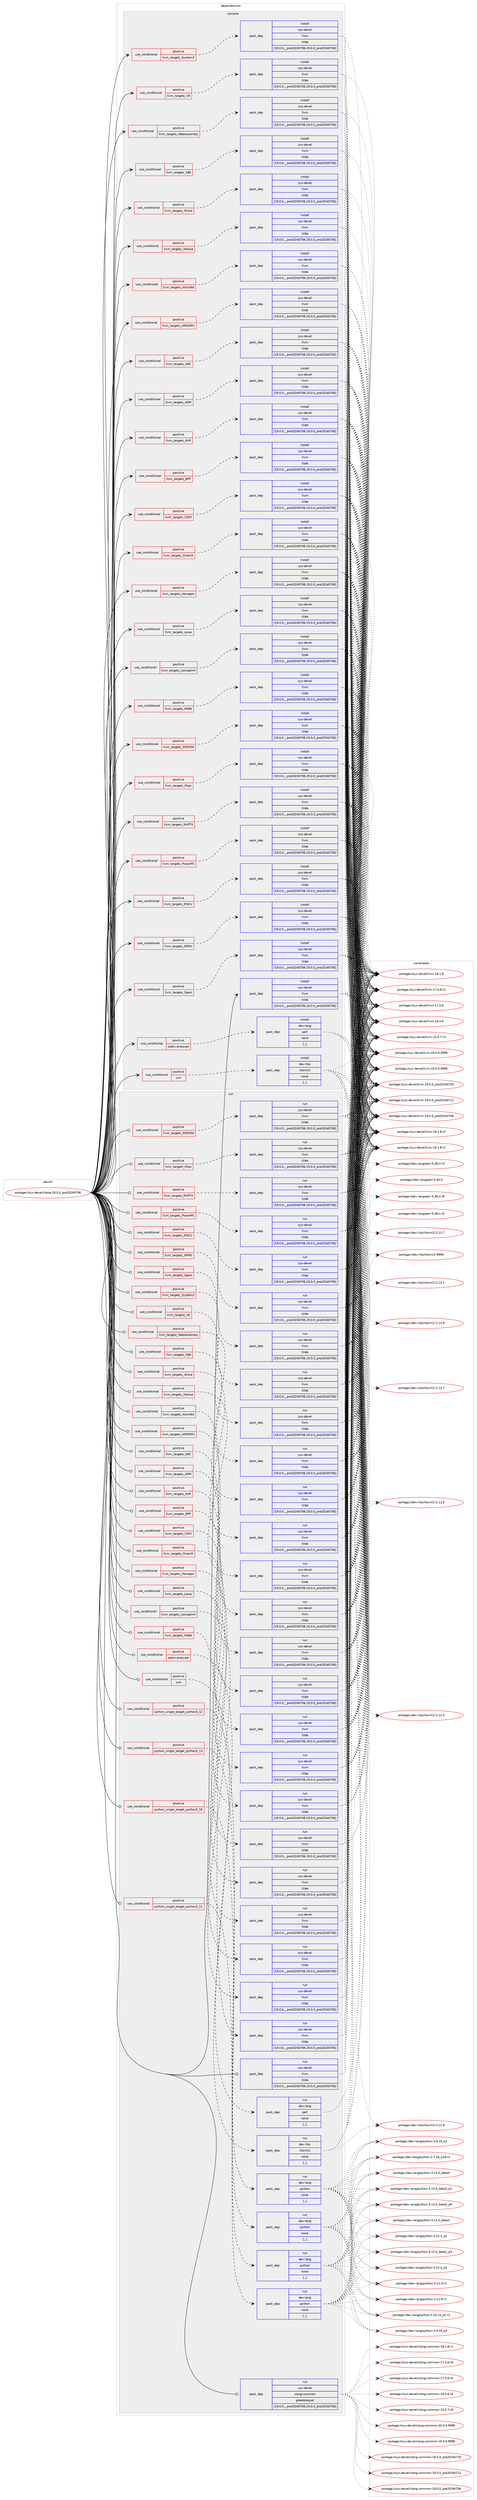 digraph prolog {

# *************
# Graph options
# *************

newrank=true;
concentrate=true;
compound=true;
graph [rankdir=LR,fontname=Helvetica,fontsize=10,ranksep=1.5];#, ranksep=2.5, nodesep=0.2];
edge  [arrowhead=vee];
node  [fontname=Helvetica,fontsize=10];

# **********
# The ebuild
# **********

subgraph cluster_leftcol {
color=gray;
label=<<i>ebuild</i>>;
id [label="portage://sys-devel/clang-19.0.0_pre20240706", color=red, width=4, href="../sys-devel/clang-19.0.0_pre20240706.svg"];
}

# ****************
# The dependencies
# ****************

subgraph cluster_midcol {
color=gray;
label=<<i>dependencies</i>>;
subgraph cluster_compile {
fillcolor="#eeeeee";
style=filled;
label=<<i>compile</i>>;
subgraph cond115220 {
dependency433171 [label=<<TABLE BORDER="0" CELLBORDER="1" CELLSPACING="0" CELLPADDING="4"><TR><TD ROWSPAN="3" CELLPADDING="10">use_conditional</TD></TR><TR><TD>positive</TD></TR><TR><TD>llvm_targets_AArch64</TD></TR></TABLE>>, shape=none, color=red];
subgraph pack314996 {
dependency433172 [label=<<TABLE BORDER="0" CELLBORDER="1" CELLSPACING="0" CELLPADDING="4" WIDTH="220"><TR><TD ROWSPAN="6" CELLPADDING="30">pack_dep</TD></TR><TR><TD WIDTH="110">install</TD></TR><TR><TD>sys-devel</TD></TR><TR><TD>llvm</TD></TR><TR><TD>tilde</TD></TR><TR><TD>[19.0.0,,_pre20240706,19.0.0_pre20240706]</TD></TR></TABLE>>, shape=none, color=blue];
}
dependency433171:e -> dependency433172:w [weight=20,style="dashed",arrowhead="vee"];
}
id:e -> dependency433171:w [weight=20,style="solid",arrowhead="vee"];
subgraph cond115221 {
dependency433173 [label=<<TABLE BORDER="0" CELLBORDER="1" CELLSPACING="0" CELLPADDING="4"><TR><TD ROWSPAN="3" CELLPADDING="10">use_conditional</TD></TR><TR><TD>positive</TD></TR><TR><TD>llvm_targets_AMDGPU</TD></TR></TABLE>>, shape=none, color=red];
subgraph pack314997 {
dependency433174 [label=<<TABLE BORDER="0" CELLBORDER="1" CELLSPACING="0" CELLPADDING="4" WIDTH="220"><TR><TD ROWSPAN="6" CELLPADDING="30">pack_dep</TD></TR><TR><TD WIDTH="110">install</TD></TR><TR><TD>sys-devel</TD></TR><TR><TD>llvm</TD></TR><TR><TD>tilde</TD></TR><TR><TD>[19.0.0,,_pre20240706,19.0.0_pre20240706]</TD></TR></TABLE>>, shape=none, color=blue];
}
dependency433173:e -> dependency433174:w [weight=20,style="dashed",arrowhead="vee"];
}
id:e -> dependency433173:w [weight=20,style="solid",arrowhead="vee"];
subgraph cond115222 {
dependency433175 [label=<<TABLE BORDER="0" CELLBORDER="1" CELLSPACING="0" CELLPADDING="4"><TR><TD ROWSPAN="3" CELLPADDING="10">use_conditional</TD></TR><TR><TD>positive</TD></TR><TR><TD>llvm_targets_ARC</TD></TR></TABLE>>, shape=none, color=red];
subgraph pack314998 {
dependency433176 [label=<<TABLE BORDER="0" CELLBORDER="1" CELLSPACING="0" CELLPADDING="4" WIDTH="220"><TR><TD ROWSPAN="6" CELLPADDING="30">pack_dep</TD></TR><TR><TD WIDTH="110">install</TD></TR><TR><TD>sys-devel</TD></TR><TR><TD>llvm</TD></TR><TR><TD>tilde</TD></TR><TR><TD>[19.0.0,,_pre20240706,19.0.0_pre20240706]</TD></TR></TABLE>>, shape=none, color=blue];
}
dependency433175:e -> dependency433176:w [weight=20,style="dashed",arrowhead="vee"];
}
id:e -> dependency433175:w [weight=20,style="solid",arrowhead="vee"];
subgraph cond115223 {
dependency433177 [label=<<TABLE BORDER="0" CELLBORDER="1" CELLSPACING="0" CELLPADDING="4"><TR><TD ROWSPAN="3" CELLPADDING="10">use_conditional</TD></TR><TR><TD>positive</TD></TR><TR><TD>llvm_targets_ARM</TD></TR></TABLE>>, shape=none, color=red];
subgraph pack314999 {
dependency433178 [label=<<TABLE BORDER="0" CELLBORDER="1" CELLSPACING="0" CELLPADDING="4" WIDTH="220"><TR><TD ROWSPAN="6" CELLPADDING="30">pack_dep</TD></TR><TR><TD WIDTH="110">install</TD></TR><TR><TD>sys-devel</TD></TR><TR><TD>llvm</TD></TR><TR><TD>tilde</TD></TR><TR><TD>[19.0.0,,_pre20240706,19.0.0_pre20240706]</TD></TR></TABLE>>, shape=none, color=blue];
}
dependency433177:e -> dependency433178:w [weight=20,style="dashed",arrowhead="vee"];
}
id:e -> dependency433177:w [weight=20,style="solid",arrowhead="vee"];
subgraph cond115224 {
dependency433179 [label=<<TABLE BORDER="0" CELLBORDER="1" CELLSPACING="0" CELLPADDING="4"><TR><TD ROWSPAN="3" CELLPADDING="10">use_conditional</TD></TR><TR><TD>positive</TD></TR><TR><TD>llvm_targets_AVR</TD></TR></TABLE>>, shape=none, color=red];
subgraph pack315000 {
dependency433180 [label=<<TABLE BORDER="0" CELLBORDER="1" CELLSPACING="0" CELLPADDING="4" WIDTH="220"><TR><TD ROWSPAN="6" CELLPADDING="30">pack_dep</TD></TR><TR><TD WIDTH="110">install</TD></TR><TR><TD>sys-devel</TD></TR><TR><TD>llvm</TD></TR><TR><TD>tilde</TD></TR><TR><TD>[19.0.0,,_pre20240706,19.0.0_pre20240706]</TD></TR></TABLE>>, shape=none, color=blue];
}
dependency433179:e -> dependency433180:w [weight=20,style="dashed",arrowhead="vee"];
}
id:e -> dependency433179:w [weight=20,style="solid",arrowhead="vee"];
subgraph cond115225 {
dependency433181 [label=<<TABLE BORDER="0" CELLBORDER="1" CELLSPACING="0" CELLPADDING="4"><TR><TD ROWSPAN="3" CELLPADDING="10">use_conditional</TD></TR><TR><TD>positive</TD></TR><TR><TD>llvm_targets_BPF</TD></TR></TABLE>>, shape=none, color=red];
subgraph pack315001 {
dependency433182 [label=<<TABLE BORDER="0" CELLBORDER="1" CELLSPACING="0" CELLPADDING="4" WIDTH="220"><TR><TD ROWSPAN="6" CELLPADDING="30">pack_dep</TD></TR><TR><TD WIDTH="110">install</TD></TR><TR><TD>sys-devel</TD></TR><TR><TD>llvm</TD></TR><TR><TD>tilde</TD></TR><TR><TD>[19.0.0,,_pre20240706,19.0.0_pre20240706]</TD></TR></TABLE>>, shape=none, color=blue];
}
dependency433181:e -> dependency433182:w [weight=20,style="dashed",arrowhead="vee"];
}
id:e -> dependency433181:w [weight=20,style="solid",arrowhead="vee"];
subgraph cond115226 {
dependency433183 [label=<<TABLE BORDER="0" CELLBORDER="1" CELLSPACING="0" CELLPADDING="4"><TR><TD ROWSPAN="3" CELLPADDING="10">use_conditional</TD></TR><TR><TD>positive</TD></TR><TR><TD>llvm_targets_CSKY</TD></TR></TABLE>>, shape=none, color=red];
subgraph pack315002 {
dependency433184 [label=<<TABLE BORDER="0" CELLBORDER="1" CELLSPACING="0" CELLPADDING="4" WIDTH="220"><TR><TD ROWSPAN="6" CELLPADDING="30">pack_dep</TD></TR><TR><TD WIDTH="110">install</TD></TR><TR><TD>sys-devel</TD></TR><TR><TD>llvm</TD></TR><TR><TD>tilde</TD></TR><TR><TD>[19.0.0,,_pre20240706,19.0.0_pre20240706]</TD></TR></TABLE>>, shape=none, color=blue];
}
dependency433183:e -> dependency433184:w [weight=20,style="dashed",arrowhead="vee"];
}
id:e -> dependency433183:w [weight=20,style="solid",arrowhead="vee"];
subgraph cond115227 {
dependency433185 [label=<<TABLE BORDER="0" CELLBORDER="1" CELLSPACING="0" CELLPADDING="4"><TR><TD ROWSPAN="3" CELLPADDING="10">use_conditional</TD></TR><TR><TD>positive</TD></TR><TR><TD>llvm_targets_DirectX</TD></TR></TABLE>>, shape=none, color=red];
subgraph pack315003 {
dependency433186 [label=<<TABLE BORDER="0" CELLBORDER="1" CELLSPACING="0" CELLPADDING="4" WIDTH="220"><TR><TD ROWSPAN="6" CELLPADDING="30">pack_dep</TD></TR><TR><TD WIDTH="110">install</TD></TR><TR><TD>sys-devel</TD></TR><TR><TD>llvm</TD></TR><TR><TD>tilde</TD></TR><TR><TD>[19.0.0,,_pre20240706,19.0.0_pre20240706]</TD></TR></TABLE>>, shape=none, color=blue];
}
dependency433185:e -> dependency433186:w [weight=20,style="dashed",arrowhead="vee"];
}
id:e -> dependency433185:w [weight=20,style="solid",arrowhead="vee"];
subgraph cond115228 {
dependency433187 [label=<<TABLE BORDER="0" CELLBORDER="1" CELLSPACING="0" CELLPADDING="4"><TR><TD ROWSPAN="3" CELLPADDING="10">use_conditional</TD></TR><TR><TD>positive</TD></TR><TR><TD>llvm_targets_Hexagon</TD></TR></TABLE>>, shape=none, color=red];
subgraph pack315004 {
dependency433188 [label=<<TABLE BORDER="0" CELLBORDER="1" CELLSPACING="0" CELLPADDING="4" WIDTH="220"><TR><TD ROWSPAN="6" CELLPADDING="30">pack_dep</TD></TR><TR><TD WIDTH="110">install</TD></TR><TR><TD>sys-devel</TD></TR><TR><TD>llvm</TD></TR><TR><TD>tilde</TD></TR><TR><TD>[19.0.0,,_pre20240706,19.0.0_pre20240706]</TD></TR></TABLE>>, shape=none, color=blue];
}
dependency433187:e -> dependency433188:w [weight=20,style="dashed",arrowhead="vee"];
}
id:e -> dependency433187:w [weight=20,style="solid",arrowhead="vee"];
subgraph cond115229 {
dependency433189 [label=<<TABLE BORDER="0" CELLBORDER="1" CELLSPACING="0" CELLPADDING="4"><TR><TD ROWSPAN="3" CELLPADDING="10">use_conditional</TD></TR><TR><TD>positive</TD></TR><TR><TD>llvm_targets_Lanai</TD></TR></TABLE>>, shape=none, color=red];
subgraph pack315005 {
dependency433190 [label=<<TABLE BORDER="0" CELLBORDER="1" CELLSPACING="0" CELLPADDING="4" WIDTH="220"><TR><TD ROWSPAN="6" CELLPADDING="30">pack_dep</TD></TR><TR><TD WIDTH="110">install</TD></TR><TR><TD>sys-devel</TD></TR><TR><TD>llvm</TD></TR><TR><TD>tilde</TD></TR><TR><TD>[19.0.0,,_pre20240706,19.0.0_pre20240706]</TD></TR></TABLE>>, shape=none, color=blue];
}
dependency433189:e -> dependency433190:w [weight=20,style="dashed",arrowhead="vee"];
}
id:e -> dependency433189:w [weight=20,style="solid",arrowhead="vee"];
subgraph cond115230 {
dependency433191 [label=<<TABLE BORDER="0" CELLBORDER="1" CELLSPACING="0" CELLPADDING="4"><TR><TD ROWSPAN="3" CELLPADDING="10">use_conditional</TD></TR><TR><TD>positive</TD></TR><TR><TD>llvm_targets_LoongArch</TD></TR></TABLE>>, shape=none, color=red];
subgraph pack315006 {
dependency433192 [label=<<TABLE BORDER="0" CELLBORDER="1" CELLSPACING="0" CELLPADDING="4" WIDTH="220"><TR><TD ROWSPAN="6" CELLPADDING="30">pack_dep</TD></TR><TR><TD WIDTH="110">install</TD></TR><TR><TD>sys-devel</TD></TR><TR><TD>llvm</TD></TR><TR><TD>tilde</TD></TR><TR><TD>[19.0.0,,_pre20240706,19.0.0_pre20240706]</TD></TR></TABLE>>, shape=none, color=blue];
}
dependency433191:e -> dependency433192:w [weight=20,style="dashed",arrowhead="vee"];
}
id:e -> dependency433191:w [weight=20,style="solid",arrowhead="vee"];
subgraph cond115231 {
dependency433193 [label=<<TABLE BORDER="0" CELLBORDER="1" CELLSPACING="0" CELLPADDING="4"><TR><TD ROWSPAN="3" CELLPADDING="10">use_conditional</TD></TR><TR><TD>positive</TD></TR><TR><TD>llvm_targets_M68k</TD></TR></TABLE>>, shape=none, color=red];
subgraph pack315007 {
dependency433194 [label=<<TABLE BORDER="0" CELLBORDER="1" CELLSPACING="0" CELLPADDING="4" WIDTH="220"><TR><TD ROWSPAN="6" CELLPADDING="30">pack_dep</TD></TR><TR><TD WIDTH="110">install</TD></TR><TR><TD>sys-devel</TD></TR><TR><TD>llvm</TD></TR><TR><TD>tilde</TD></TR><TR><TD>[19.0.0,,_pre20240706,19.0.0_pre20240706]</TD></TR></TABLE>>, shape=none, color=blue];
}
dependency433193:e -> dependency433194:w [weight=20,style="dashed",arrowhead="vee"];
}
id:e -> dependency433193:w [weight=20,style="solid",arrowhead="vee"];
subgraph cond115232 {
dependency433195 [label=<<TABLE BORDER="0" CELLBORDER="1" CELLSPACING="0" CELLPADDING="4"><TR><TD ROWSPAN="3" CELLPADDING="10">use_conditional</TD></TR><TR><TD>positive</TD></TR><TR><TD>llvm_targets_MSP430</TD></TR></TABLE>>, shape=none, color=red];
subgraph pack315008 {
dependency433196 [label=<<TABLE BORDER="0" CELLBORDER="1" CELLSPACING="0" CELLPADDING="4" WIDTH="220"><TR><TD ROWSPAN="6" CELLPADDING="30">pack_dep</TD></TR><TR><TD WIDTH="110">install</TD></TR><TR><TD>sys-devel</TD></TR><TR><TD>llvm</TD></TR><TR><TD>tilde</TD></TR><TR><TD>[19.0.0,,_pre20240706,19.0.0_pre20240706]</TD></TR></TABLE>>, shape=none, color=blue];
}
dependency433195:e -> dependency433196:w [weight=20,style="dashed",arrowhead="vee"];
}
id:e -> dependency433195:w [weight=20,style="solid",arrowhead="vee"];
subgraph cond115233 {
dependency433197 [label=<<TABLE BORDER="0" CELLBORDER="1" CELLSPACING="0" CELLPADDING="4"><TR><TD ROWSPAN="3" CELLPADDING="10">use_conditional</TD></TR><TR><TD>positive</TD></TR><TR><TD>llvm_targets_Mips</TD></TR></TABLE>>, shape=none, color=red];
subgraph pack315009 {
dependency433198 [label=<<TABLE BORDER="0" CELLBORDER="1" CELLSPACING="0" CELLPADDING="4" WIDTH="220"><TR><TD ROWSPAN="6" CELLPADDING="30">pack_dep</TD></TR><TR><TD WIDTH="110">install</TD></TR><TR><TD>sys-devel</TD></TR><TR><TD>llvm</TD></TR><TR><TD>tilde</TD></TR><TR><TD>[19.0.0,,_pre20240706,19.0.0_pre20240706]</TD></TR></TABLE>>, shape=none, color=blue];
}
dependency433197:e -> dependency433198:w [weight=20,style="dashed",arrowhead="vee"];
}
id:e -> dependency433197:w [weight=20,style="solid",arrowhead="vee"];
subgraph cond115234 {
dependency433199 [label=<<TABLE BORDER="0" CELLBORDER="1" CELLSPACING="0" CELLPADDING="4"><TR><TD ROWSPAN="3" CELLPADDING="10">use_conditional</TD></TR><TR><TD>positive</TD></TR><TR><TD>llvm_targets_NVPTX</TD></TR></TABLE>>, shape=none, color=red];
subgraph pack315010 {
dependency433200 [label=<<TABLE BORDER="0" CELLBORDER="1" CELLSPACING="0" CELLPADDING="4" WIDTH="220"><TR><TD ROWSPAN="6" CELLPADDING="30">pack_dep</TD></TR><TR><TD WIDTH="110">install</TD></TR><TR><TD>sys-devel</TD></TR><TR><TD>llvm</TD></TR><TR><TD>tilde</TD></TR><TR><TD>[19.0.0,,_pre20240706,19.0.0_pre20240706]</TD></TR></TABLE>>, shape=none, color=blue];
}
dependency433199:e -> dependency433200:w [weight=20,style="dashed",arrowhead="vee"];
}
id:e -> dependency433199:w [weight=20,style="solid",arrowhead="vee"];
subgraph cond115235 {
dependency433201 [label=<<TABLE BORDER="0" CELLBORDER="1" CELLSPACING="0" CELLPADDING="4"><TR><TD ROWSPAN="3" CELLPADDING="10">use_conditional</TD></TR><TR><TD>positive</TD></TR><TR><TD>llvm_targets_PowerPC</TD></TR></TABLE>>, shape=none, color=red];
subgraph pack315011 {
dependency433202 [label=<<TABLE BORDER="0" CELLBORDER="1" CELLSPACING="0" CELLPADDING="4" WIDTH="220"><TR><TD ROWSPAN="6" CELLPADDING="30">pack_dep</TD></TR><TR><TD WIDTH="110">install</TD></TR><TR><TD>sys-devel</TD></TR><TR><TD>llvm</TD></TR><TR><TD>tilde</TD></TR><TR><TD>[19.0.0,,_pre20240706,19.0.0_pre20240706]</TD></TR></TABLE>>, shape=none, color=blue];
}
dependency433201:e -> dependency433202:w [weight=20,style="dashed",arrowhead="vee"];
}
id:e -> dependency433201:w [weight=20,style="solid",arrowhead="vee"];
subgraph cond115236 {
dependency433203 [label=<<TABLE BORDER="0" CELLBORDER="1" CELLSPACING="0" CELLPADDING="4"><TR><TD ROWSPAN="3" CELLPADDING="10">use_conditional</TD></TR><TR><TD>positive</TD></TR><TR><TD>llvm_targets_RISCV</TD></TR></TABLE>>, shape=none, color=red];
subgraph pack315012 {
dependency433204 [label=<<TABLE BORDER="0" CELLBORDER="1" CELLSPACING="0" CELLPADDING="4" WIDTH="220"><TR><TD ROWSPAN="6" CELLPADDING="30">pack_dep</TD></TR><TR><TD WIDTH="110">install</TD></TR><TR><TD>sys-devel</TD></TR><TR><TD>llvm</TD></TR><TR><TD>tilde</TD></TR><TR><TD>[19.0.0,,_pre20240706,19.0.0_pre20240706]</TD></TR></TABLE>>, shape=none, color=blue];
}
dependency433203:e -> dependency433204:w [weight=20,style="dashed",arrowhead="vee"];
}
id:e -> dependency433203:w [weight=20,style="solid",arrowhead="vee"];
subgraph cond115237 {
dependency433205 [label=<<TABLE BORDER="0" CELLBORDER="1" CELLSPACING="0" CELLPADDING="4"><TR><TD ROWSPAN="3" CELLPADDING="10">use_conditional</TD></TR><TR><TD>positive</TD></TR><TR><TD>llvm_targets_SPIRV</TD></TR></TABLE>>, shape=none, color=red];
subgraph pack315013 {
dependency433206 [label=<<TABLE BORDER="0" CELLBORDER="1" CELLSPACING="0" CELLPADDING="4" WIDTH="220"><TR><TD ROWSPAN="6" CELLPADDING="30">pack_dep</TD></TR><TR><TD WIDTH="110">install</TD></TR><TR><TD>sys-devel</TD></TR><TR><TD>llvm</TD></TR><TR><TD>tilde</TD></TR><TR><TD>[19.0.0,,_pre20240706,19.0.0_pre20240706]</TD></TR></TABLE>>, shape=none, color=blue];
}
dependency433205:e -> dependency433206:w [weight=20,style="dashed",arrowhead="vee"];
}
id:e -> dependency433205:w [weight=20,style="solid",arrowhead="vee"];
subgraph cond115238 {
dependency433207 [label=<<TABLE BORDER="0" CELLBORDER="1" CELLSPACING="0" CELLPADDING="4"><TR><TD ROWSPAN="3" CELLPADDING="10">use_conditional</TD></TR><TR><TD>positive</TD></TR><TR><TD>llvm_targets_Sparc</TD></TR></TABLE>>, shape=none, color=red];
subgraph pack315014 {
dependency433208 [label=<<TABLE BORDER="0" CELLBORDER="1" CELLSPACING="0" CELLPADDING="4" WIDTH="220"><TR><TD ROWSPAN="6" CELLPADDING="30">pack_dep</TD></TR><TR><TD WIDTH="110">install</TD></TR><TR><TD>sys-devel</TD></TR><TR><TD>llvm</TD></TR><TR><TD>tilde</TD></TR><TR><TD>[19.0.0,,_pre20240706,19.0.0_pre20240706]</TD></TR></TABLE>>, shape=none, color=blue];
}
dependency433207:e -> dependency433208:w [weight=20,style="dashed",arrowhead="vee"];
}
id:e -> dependency433207:w [weight=20,style="solid",arrowhead="vee"];
subgraph cond115239 {
dependency433209 [label=<<TABLE BORDER="0" CELLBORDER="1" CELLSPACING="0" CELLPADDING="4"><TR><TD ROWSPAN="3" CELLPADDING="10">use_conditional</TD></TR><TR><TD>positive</TD></TR><TR><TD>llvm_targets_SystemZ</TD></TR></TABLE>>, shape=none, color=red];
subgraph pack315015 {
dependency433210 [label=<<TABLE BORDER="0" CELLBORDER="1" CELLSPACING="0" CELLPADDING="4" WIDTH="220"><TR><TD ROWSPAN="6" CELLPADDING="30">pack_dep</TD></TR><TR><TD WIDTH="110">install</TD></TR><TR><TD>sys-devel</TD></TR><TR><TD>llvm</TD></TR><TR><TD>tilde</TD></TR><TR><TD>[19.0.0,,_pre20240706,19.0.0_pre20240706]</TD></TR></TABLE>>, shape=none, color=blue];
}
dependency433209:e -> dependency433210:w [weight=20,style="dashed",arrowhead="vee"];
}
id:e -> dependency433209:w [weight=20,style="solid",arrowhead="vee"];
subgraph cond115240 {
dependency433211 [label=<<TABLE BORDER="0" CELLBORDER="1" CELLSPACING="0" CELLPADDING="4"><TR><TD ROWSPAN="3" CELLPADDING="10">use_conditional</TD></TR><TR><TD>positive</TD></TR><TR><TD>llvm_targets_VE</TD></TR></TABLE>>, shape=none, color=red];
subgraph pack315016 {
dependency433212 [label=<<TABLE BORDER="0" CELLBORDER="1" CELLSPACING="0" CELLPADDING="4" WIDTH="220"><TR><TD ROWSPAN="6" CELLPADDING="30">pack_dep</TD></TR><TR><TD WIDTH="110">install</TD></TR><TR><TD>sys-devel</TD></TR><TR><TD>llvm</TD></TR><TR><TD>tilde</TD></TR><TR><TD>[19.0.0,,_pre20240706,19.0.0_pre20240706]</TD></TR></TABLE>>, shape=none, color=blue];
}
dependency433211:e -> dependency433212:w [weight=20,style="dashed",arrowhead="vee"];
}
id:e -> dependency433211:w [weight=20,style="solid",arrowhead="vee"];
subgraph cond115241 {
dependency433213 [label=<<TABLE BORDER="0" CELLBORDER="1" CELLSPACING="0" CELLPADDING="4"><TR><TD ROWSPAN="3" CELLPADDING="10">use_conditional</TD></TR><TR><TD>positive</TD></TR><TR><TD>llvm_targets_WebAssembly</TD></TR></TABLE>>, shape=none, color=red];
subgraph pack315017 {
dependency433214 [label=<<TABLE BORDER="0" CELLBORDER="1" CELLSPACING="0" CELLPADDING="4" WIDTH="220"><TR><TD ROWSPAN="6" CELLPADDING="30">pack_dep</TD></TR><TR><TD WIDTH="110">install</TD></TR><TR><TD>sys-devel</TD></TR><TR><TD>llvm</TD></TR><TR><TD>tilde</TD></TR><TR><TD>[19.0.0,,_pre20240706,19.0.0_pre20240706]</TD></TR></TABLE>>, shape=none, color=blue];
}
dependency433213:e -> dependency433214:w [weight=20,style="dashed",arrowhead="vee"];
}
id:e -> dependency433213:w [weight=20,style="solid",arrowhead="vee"];
subgraph cond115242 {
dependency433215 [label=<<TABLE BORDER="0" CELLBORDER="1" CELLSPACING="0" CELLPADDING="4"><TR><TD ROWSPAN="3" CELLPADDING="10">use_conditional</TD></TR><TR><TD>positive</TD></TR><TR><TD>llvm_targets_X86</TD></TR></TABLE>>, shape=none, color=red];
subgraph pack315018 {
dependency433216 [label=<<TABLE BORDER="0" CELLBORDER="1" CELLSPACING="0" CELLPADDING="4" WIDTH="220"><TR><TD ROWSPAN="6" CELLPADDING="30">pack_dep</TD></TR><TR><TD WIDTH="110">install</TD></TR><TR><TD>sys-devel</TD></TR><TR><TD>llvm</TD></TR><TR><TD>tilde</TD></TR><TR><TD>[19.0.0,,_pre20240706,19.0.0_pre20240706]</TD></TR></TABLE>>, shape=none, color=blue];
}
dependency433215:e -> dependency433216:w [weight=20,style="dashed",arrowhead="vee"];
}
id:e -> dependency433215:w [weight=20,style="solid",arrowhead="vee"];
subgraph cond115243 {
dependency433217 [label=<<TABLE BORDER="0" CELLBORDER="1" CELLSPACING="0" CELLPADDING="4"><TR><TD ROWSPAN="3" CELLPADDING="10">use_conditional</TD></TR><TR><TD>positive</TD></TR><TR><TD>llvm_targets_XCore</TD></TR></TABLE>>, shape=none, color=red];
subgraph pack315019 {
dependency433218 [label=<<TABLE BORDER="0" CELLBORDER="1" CELLSPACING="0" CELLPADDING="4" WIDTH="220"><TR><TD ROWSPAN="6" CELLPADDING="30">pack_dep</TD></TR><TR><TD WIDTH="110">install</TD></TR><TR><TD>sys-devel</TD></TR><TR><TD>llvm</TD></TR><TR><TD>tilde</TD></TR><TR><TD>[19.0.0,,_pre20240706,19.0.0_pre20240706]</TD></TR></TABLE>>, shape=none, color=blue];
}
dependency433217:e -> dependency433218:w [weight=20,style="dashed",arrowhead="vee"];
}
id:e -> dependency433217:w [weight=20,style="solid",arrowhead="vee"];
subgraph cond115244 {
dependency433219 [label=<<TABLE BORDER="0" CELLBORDER="1" CELLSPACING="0" CELLPADDING="4"><TR><TD ROWSPAN="3" CELLPADDING="10">use_conditional</TD></TR><TR><TD>positive</TD></TR><TR><TD>llvm_targets_Xtensa</TD></TR></TABLE>>, shape=none, color=red];
subgraph pack315020 {
dependency433220 [label=<<TABLE BORDER="0" CELLBORDER="1" CELLSPACING="0" CELLPADDING="4" WIDTH="220"><TR><TD ROWSPAN="6" CELLPADDING="30">pack_dep</TD></TR><TR><TD WIDTH="110">install</TD></TR><TR><TD>sys-devel</TD></TR><TR><TD>llvm</TD></TR><TR><TD>tilde</TD></TR><TR><TD>[19.0.0,,_pre20240706,19.0.0_pre20240706]</TD></TR></TABLE>>, shape=none, color=blue];
}
dependency433219:e -> dependency433220:w [weight=20,style="dashed",arrowhead="vee"];
}
id:e -> dependency433219:w [weight=20,style="solid",arrowhead="vee"];
subgraph cond115245 {
dependency433221 [label=<<TABLE BORDER="0" CELLBORDER="1" CELLSPACING="0" CELLPADDING="4"><TR><TD ROWSPAN="3" CELLPADDING="10">use_conditional</TD></TR><TR><TD>positive</TD></TR><TR><TD>static-analyzer</TD></TR></TABLE>>, shape=none, color=red];
subgraph pack315021 {
dependency433222 [label=<<TABLE BORDER="0" CELLBORDER="1" CELLSPACING="0" CELLPADDING="4" WIDTH="220"><TR><TD ROWSPAN="6" CELLPADDING="30">pack_dep</TD></TR><TR><TD WIDTH="110">install</TD></TR><TR><TD>dev-lang</TD></TR><TR><TD>perl</TD></TR><TR><TD>none</TD></TR><TR><TD>[,,]</TD></TR></TABLE>>, shape=none, color=blue];
}
dependency433221:e -> dependency433222:w [weight=20,style="dashed",arrowhead="vee"];
}
id:e -> dependency433221:w [weight=20,style="solid",arrowhead="vee"];
subgraph cond115246 {
dependency433223 [label=<<TABLE BORDER="0" CELLBORDER="1" CELLSPACING="0" CELLPADDING="4"><TR><TD ROWSPAN="3" CELLPADDING="10">use_conditional</TD></TR><TR><TD>positive</TD></TR><TR><TD>xml</TD></TR></TABLE>>, shape=none, color=red];
subgraph pack315022 {
dependency433224 [label=<<TABLE BORDER="0" CELLBORDER="1" CELLSPACING="0" CELLPADDING="4" WIDTH="220"><TR><TD ROWSPAN="6" CELLPADDING="30">pack_dep</TD></TR><TR><TD WIDTH="110">install</TD></TR><TR><TD>dev-libs</TD></TR><TR><TD>libxml2</TD></TR><TR><TD>none</TD></TR><TR><TD>[,,]</TD></TR></TABLE>>, shape=none, color=blue];
}
dependency433223:e -> dependency433224:w [weight=20,style="dashed",arrowhead="vee"];
}
id:e -> dependency433223:w [weight=20,style="solid",arrowhead="vee"];
subgraph pack315023 {
dependency433225 [label=<<TABLE BORDER="0" CELLBORDER="1" CELLSPACING="0" CELLPADDING="4" WIDTH="220"><TR><TD ROWSPAN="6" CELLPADDING="30">pack_dep</TD></TR><TR><TD WIDTH="110">install</TD></TR><TR><TD>sys-devel</TD></TR><TR><TD>llvm</TD></TR><TR><TD>tilde</TD></TR><TR><TD>[19.0.0,,_pre20240706,19.0.0_pre20240706]</TD></TR></TABLE>>, shape=none, color=blue];
}
id:e -> dependency433225:w [weight=20,style="solid",arrowhead="vee"];
}
subgraph cluster_compileandrun {
fillcolor="#eeeeee";
style=filled;
label=<<i>compile and run</i>>;
}
subgraph cluster_run {
fillcolor="#eeeeee";
style=filled;
label=<<i>run</i>>;
subgraph cond115247 {
dependency433226 [label=<<TABLE BORDER="0" CELLBORDER="1" CELLSPACING="0" CELLPADDING="4"><TR><TD ROWSPAN="3" CELLPADDING="10">use_conditional</TD></TR><TR><TD>positive</TD></TR><TR><TD>llvm_targets_AArch64</TD></TR></TABLE>>, shape=none, color=red];
subgraph pack315024 {
dependency433227 [label=<<TABLE BORDER="0" CELLBORDER="1" CELLSPACING="0" CELLPADDING="4" WIDTH="220"><TR><TD ROWSPAN="6" CELLPADDING="30">pack_dep</TD></TR><TR><TD WIDTH="110">run</TD></TR><TR><TD>sys-devel</TD></TR><TR><TD>llvm</TD></TR><TR><TD>tilde</TD></TR><TR><TD>[19.0.0,,_pre20240706,19.0.0_pre20240706]</TD></TR></TABLE>>, shape=none, color=blue];
}
dependency433226:e -> dependency433227:w [weight=20,style="dashed",arrowhead="vee"];
}
id:e -> dependency433226:w [weight=20,style="solid",arrowhead="odot"];
subgraph cond115248 {
dependency433228 [label=<<TABLE BORDER="0" CELLBORDER="1" CELLSPACING="0" CELLPADDING="4"><TR><TD ROWSPAN="3" CELLPADDING="10">use_conditional</TD></TR><TR><TD>positive</TD></TR><TR><TD>llvm_targets_AMDGPU</TD></TR></TABLE>>, shape=none, color=red];
subgraph pack315025 {
dependency433229 [label=<<TABLE BORDER="0" CELLBORDER="1" CELLSPACING="0" CELLPADDING="4" WIDTH="220"><TR><TD ROWSPAN="6" CELLPADDING="30">pack_dep</TD></TR><TR><TD WIDTH="110">run</TD></TR><TR><TD>sys-devel</TD></TR><TR><TD>llvm</TD></TR><TR><TD>tilde</TD></TR><TR><TD>[19.0.0,,_pre20240706,19.0.0_pre20240706]</TD></TR></TABLE>>, shape=none, color=blue];
}
dependency433228:e -> dependency433229:w [weight=20,style="dashed",arrowhead="vee"];
}
id:e -> dependency433228:w [weight=20,style="solid",arrowhead="odot"];
subgraph cond115249 {
dependency433230 [label=<<TABLE BORDER="0" CELLBORDER="1" CELLSPACING="0" CELLPADDING="4"><TR><TD ROWSPAN="3" CELLPADDING="10">use_conditional</TD></TR><TR><TD>positive</TD></TR><TR><TD>llvm_targets_ARC</TD></TR></TABLE>>, shape=none, color=red];
subgraph pack315026 {
dependency433231 [label=<<TABLE BORDER="0" CELLBORDER="1" CELLSPACING="0" CELLPADDING="4" WIDTH="220"><TR><TD ROWSPAN="6" CELLPADDING="30">pack_dep</TD></TR><TR><TD WIDTH="110">run</TD></TR><TR><TD>sys-devel</TD></TR><TR><TD>llvm</TD></TR><TR><TD>tilde</TD></TR><TR><TD>[19.0.0,,_pre20240706,19.0.0_pre20240706]</TD></TR></TABLE>>, shape=none, color=blue];
}
dependency433230:e -> dependency433231:w [weight=20,style="dashed",arrowhead="vee"];
}
id:e -> dependency433230:w [weight=20,style="solid",arrowhead="odot"];
subgraph cond115250 {
dependency433232 [label=<<TABLE BORDER="0" CELLBORDER="1" CELLSPACING="0" CELLPADDING="4"><TR><TD ROWSPAN="3" CELLPADDING="10">use_conditional</TD></TR><TR><TD>positive</TD></TR><TR><TD>llvm_targets_ARM</TD></TR></TABLE>>, shape=none, color=red];
subgraph pack315027 {
dependency433233 [label=<<TABLE BORDER="0" CELLBORDER="1" CELLSPACING="0" CELLPADDING="4" WIDTH="220"><TR><TD ROWSPAN="6" CELLPADDING="30">pack_dep</TD></TR><TR><TD WIDTH="110">run</TD></TR><TR><TD>sys-devel</TD></TR><TR><TD>llvm</TD></TR><TR><TD>tilde</TD></TR><TR><TD>[19.0.0,,_pre20240706,19.0.0_pre20240706]</TD></TR></TABLE>>, shape=none, color=blue];
}
dependency433232:e -> dependency433233:w [weight=20,style="dashed",arrowhead="vee"];
}
id:e -> dependency433232:w [weight=20,style="solid",arrowhead="odot"];
subgraph cond115251 {
dependency433234 [label=<<TABLE BORDER="0" CELLBORDER="1" CELLSPACING="0" CELLPADDING="4"><TR><TD ROWSPAN="3" CELLPADDING="10">use_conditional</TD></TR><TR><TD>positive</TD></TR><TR><TD>llvm_targets_AVR</TD></TR></TABLE>>, shape=none, color=red];
subgraph pack315028 {
dependency433235 [label=<<TABLE BORDER="0" CELLBORDER="1" CELLSPACING="0" CELLPADDING="4" WIDTH="220"><TR><TD ROWSPAN="6" CELLPADDING="30">pack_dep</TD></TR><TR><TD WIDTH="110">run</TD></TR><TR><TD>sys-devel</TD></TR><TR><TD>llvm</TD></TR><TR><TD>tilde</TD></TR><TR><TD>[19.0.0,,_pre20240706,19.0.0_pre20240706]</TD></TR></TABLE>>, shape=none, color=blue];
}
dependency433234:e -> dependency433235:w [weight=20,style="dashed",arrowhead="vee"];
}
id:e -> dependency433234:w [weight=20,style="solid",arrowhead="odot"];
subgraph cond115252 {
dependency433236 [label=<<TABLE BORDER="0" CELLBORDER="1" CELLSPACING="0" CELLPADDING="4"><TR><TD ROWSPAN="3" CELLPADDING="10">use_conditional</TD></TR><TR><TD>positive</TD></TR><TR><TD>llvm_targets_BPF</TD></TR></TABLE>>, shape=none, color=red];
subgraph pack315029 {
dependency433237 [label=<<TABLE BORDER="0" CELLBORDER="1" CELLSPACING="0" CELLPADDING="4" WIDTH="220"><TR><TD ROWSPAN="6" CELLPADDING="30">pack_dep</TD></TR><TR><TD WIDTH="110">run</TD></TR><TR><TD>sys-devel</TD></TR><TR><TD>llvm</TD></TR><TR><TD>tilde</TD></TR><TR><TD>[19.0.0,,_pre20240706,19.0.0_pre20240706]</TD></TR></TABLE>>, shape=none, color=blue];
}
dependency433236:e -> dependency433237:w [weight=20,style="dashed",arrowhead="vee"];
}
id:e -> dependency433236:w [weight=20,style="solid",arrowhead="odot"];
subgraph cond115253 {
dependency433238 [label=<<TABLE BORDER="0" CELLBORDER="1" CELLSPACING="0" CELLPADDING="4"><TR><TD ROWSPAN="3" CELLPADDING="10">use_conditional</TD></TR><TR><TD>positive</TD></TR><TR><TD>llvm_targets_CSKY</TD></TR></TABLE>>, shape=none, color=red];
subgraph pack315030 {
dependency433239 [label=<<TABLE BORDER="0" CELLBORDER="1" CELLSPACING="0" CELLPADDING="4" WIDTH="220"><TR><TD ROWSPAN="6" CELLPADDING="30">pack_dep</TD></TR><TR><TD WIDTH="110">run</TD></TR><TR><TD>sys-devel</TD></TR><TR><TD>llvm</TD></TR><TR><TD>tilde</TD></TR><TR><TD>[19.0.0,,_pre20240706,19.0.0_pre20240706]</TD></TR></TABLE>>, shape=none, color=blue];
}
dependency433238:e -> dependency433239:w [weight=20,style="dashed",arrowhead="vee"];
}
id:e -> dependency433238:w [weight=20,style="solid",arrowhead="odot"];
subgraph cond115254 {
dependency433240 [label=<<TABLE BORDER="0" CELLBORDER="1" CELLSPACING="0" CELLPADDING="4"><TR><TD ROWSPAN="3" CELLPADDING="10">use_conditional</TD></TR><TR><TD>positive</TD></TR><TR><TD>llvm_targets_DirectX</TD></TR></TABLE>>, shape=none, color=red];
subgraph pack315031 {
dependency433241 [label=<<TABLE BORDER="0" CELLBORDER="1" CELLSPACING="0" CELLPADDING="4" WIDTH="220"><TR><TD ROWSPAN="6" CELLPADDING="30">pack_dep</TD></TR><TR><TD WIDTH="110">run</TD></TR><TR><TD>sys-devel</TD></TR><TR><TD>llvm</TD></TR><TR><TD>tilde</TD></TR><TR><TD>[19.0.0,,_pre20240706,19.0.0_pre20240706]</TD></TR></TABLE>>, shape=none, color=blue];
}
dependency433240:e -> dependency433241:w [weight=20,style="dashed",arrowhead="vee"];
}
id:e -> dependency433240:w [weight=20,style="solid",arrowhead="odot"];
subgraph cond115255 {
dependency433242 [label=<<TABLE BORDER="0" CELLBORDER="1" CELLSPACING="0" CELLPADDING="4"><TR><TD ROWSPAN="3" CELLPADDING="10">use_conditional</TD></TR><TR><TD>positive</TD></TR><TR><TD>llvm_targets_Hexagon</TD></TR></TABLE>>, shape=none, color=red];
subgraph pack315032 {
dependency433243 [label=<<TABLE BORDER="0" CELLBORDER="1" CELLSPACING="0" CELLPADDING="4" WIDTH="220"><TR><TD ROWSPAN="6" CELLPADDING="30">pack_dep</TD></TR><TR><TD WIDTH="110">run</TD></TR><TR><TD>sys-devel</TD></TR><TR><TD>llvm</TD></TR><TR><TD>tilde</TD></TR><TR><TD>[19.0.0,,_pre20240706,19.0.0_pre20240706]</TD></TR></TABLE>>, shape=none, color=blue];
}
dependency433242:e -> dependency433243:w [weight=20,style="dashed",arrowhead="vee"];
}
id:e -> dependency433242:w [weight=20,style="solid",arrowhead="odot"];
subgraph cond115256 {
dependency433244 [label=<<TABLE BORDER="0" CELLBORDER="1" CELLSPACING="0" CELLPADDING="4"><TR><TD ROWSPAN="3" CELLPADDING="10">use_conditional</TD></TR><TR><TD>positive</TD></TR><TR><TD>llvm_targets_Lanai</TD></TR></TABLE>>, shape=none, color=red];
subgraph pack315033 {
dependency433245 [label=<<TABLE BORDER="0" CELLBORDER="1" CELLSPACING="0" CELLPADDING="4" WIDTH="220"><TR><TD ROWSPAN="6" CELLPADDING="30">pack_dep</TD></TR><TR><TD WIDTH="110">run</TD></TR><TR><TD>sys-devel</TD></TR><TR><TD>llvm</TD></TR><TR><TD>tilde</TD></TR><TR><TD>[19.0.0,,_pre20240706,19.0.0_pre20240706]</TD></TR></TABLE>>, shape=none, color=blue];
}
dependency433244:e -> dependency433245:w [weight=20,style="dashed",arrowhead="vee"];
}
id:e -> dependency433244:w [weight=20,style="solid",arrowhead="odot"];
subgraph cond115257 {
dependency433246 [label=<<TABLE BORDER="0" CELLBORDER="1" CELLSPACING="0" CELLPADDING="4"><TR><TD ROWSPAN="3" CELLPADDING="10">use_conditional</TD></TR><TR><TD>positive</TD></TR><TR><TD>llvm_targets_LoongArch</TD></TR></TABLE>>, shape=none, color=red];
subgraph pack315034 {
dependency433247 [label=<<TABLE BORDER="0" CELLBORDER="1" CELLSPACING="0" CELLPADDING="4" WIDTH="220"><TR><TD ROWSPAN="6" CELLPADDING="30">pack_dep</TD></TR><TR><TD WIDTH="110">run</TD></TR><TR><TD>sys-devel</TD></TR><TR><TD>llvm</TD></TR><TR><TD>tilde</TD></TR><TR><TD>[19.0.0,,_pre20240706,19.0.0_pre20240706]</TD></TR></TABLE>>, shape=none, color=blue];
}
dependency433246:e -> dependency433247:w [weight=20,style="dashed",arrowhead="vee"];
}
id:e -> dependency433246:w [weight=20,style="solid",arrowhead="odot"];
subgraph cond115258 {
dependency433248 [label=<<TABLE BORDER="0" CELLBORDER="1" CELLSPACING="0" CELLPADDING="4"><TR><TD ROWSPAN="3" CELLPADDING="10">use_conditional</TD></TR><TR><TD>positive</TD></TR><TR><TD>llvm_targets_M68k</TD></TR></TABLE>>, shape=none, color=red];
subgraph pack315035 {
dependency433249 [label=<<TABLE BORDER="0" CELLBORDER="1" CELLSPACING="0" CELLPADDING="4" WIDTH="220"><TR><TD ROWSPAN="6" CELLPADDING="30">pack_dep</TD></TR><TR><TD WIDTH="110">run</TD></TR><TR><TD>sys-devel</TD></TR><TR><TD>llvm</TD></TR><TR><TD>tilde</TD></TR><TR><TD>[19.0.0,,_pre20240706,19.0.0_pre20240706]</TD></TR></TABLE>>, shape=none, color=blue];
}
dependency433248:e -> dependency433249:w [weight=20,style="dashed",arrowhead="vee"];
}
id:e -> dependency433248:w [weight=20,style="solid",arrowhead="odot"];
subgraph cond115259 {
dependency433250 [label=<<TABLE BORDER="0" CELLBORDER="1" CELLSPACING="0" CELLPADDING="4"><TR><TD ROWSPAN="3" CELLPADDING="10">use_conditional</TD></TR><TR><TD>positive</TD></TR><TR><TD>llvm_targets_MSP430</TD></TR></TABLE>>, shape=none, color=red];
subgraph pack315036 {
dependency433251 [label=<<TABLE BORDER="0" CELLBORDER="1" CELLSPACING="0" CELLPADDING="4" WIDTH="220"><TR><TD ROWSPAN="6" CELLPADDING="30">pack_dep</TD></TR><TR><TD WIDTH="110">run</TD></TR><TR><TD>sys-devel</TD></TR><TR><TD>llvm</TD></TR><TR><TD>tilde</TD></TR><TR><TD>[19.0.0,,_pre20240706,19.0.0_pre20240706]</TD></TR></TABLE>>, shape=none, color=blue];
}
dependency433250:e -> dependency433251:w [weight=20,style="dashed",arrowhead="vee"];
}
id:e -> dependency433250:w [weight=20,style="solid",arrowhead="odot"];
subgraph cond115260 {
dependency433252 [label=<<TABLE BORDER="0" CELLBORDER="1" CELLSPACING="0" CELLPADDING="4"><TR><TD ROWSPAN="3" CELLPADDING="10">use_conditional</TD></TR><TR><TD>positive</TD></TR><TR><TD>llvm_targets_Mips</TD></TR></TABLE>>, shape=none, color=red];
subgraph pack315037 {
dependency433253 [label=<<TABLE BORDER="0" CELLBORDER="1" CELLSPACING="0" CELLPADDING="4" WIDTH="220"><TR><TD ROWSPAN="6" CELLPADDING="30">pack_dep</TD></TR><TR><TD WIDTH="110">run</TD></TR><TR><TD>sys-devel</TD></TR><TR><TD>llvm</TD></TR><TR><TD>tilde</TD></TR><TR><TD>[19.0.0,,_pre20240706,19.0.0_pre20240706]</TD></TR></TABLE>>, shape=none, color=blue];
}
dependency433252:e -> dependency433253:w [weight=20,style="dashed",arrowhead="vee"];
}
id:e -> dependency433252:w [weight=20,style="solid",arrowhead="odot"];
subgraph cond115261 {
dependency433254 [label=<<TABLE BORDER="0" CELLBORDER="1" CELLSPACING="0" CELLPADDING="4"><TR><TD ROWSPAN="3" CELLPADDING="10">use_conditional</TD></TR><TR><TD>positive</TD></TR><TR><TD>llvm_targets_NVPTX</TD></TR></TABLE>>, shape=none, color=red];
subgraph pack315038 {
dependency433255 [label=<<TABLE BORDER="0" CELLBORDER="1" CELLSPACING="0" CELLPADDING="4" WIDTH="220"><TR><TD ROWSPAN="6" CELLPADDING="30">pack_dep</TD></TR><TR><TD WIDTH="110">run</TD></TR><TR><TD>sys-devel</TD></TR><TR><TD>llvm</TD></TR><TR><TD>tilde</TD></TR><TR><TD>[19.0.0,,_pre20240706,19.0.0_pre20240706]</TD></TR></TABLE>>, shape=none, color=blue];
}
dependency433254:e -> dependency433255:w [weight=20,style="dashed",arrowhead="vee"];
}
id:e -> dependency433254:w [weight=20,style="solid",arrowhead="odot"];
subgraph cond115262 {
dependency433256 [label=<<TABLE BORDER="0" CELLBORDER="1" CELLSPACING="0" CELLPADDING="4"><TR><TD ROWSPAN="3" CELLPADDING="10">use_conditional</TD></TR><TR><TD>positive</TD></TR><TR><TD>llvm_targets_PowerPC</TD></TR></TABLE>>, shape=none, color=red];
subgraph pack315039 {
dependency433257 [label=<<TABLE BORDER="0" CELLBORDER="1" CELLSPACING="0" CELLPADDING="4" WIDTH="220"><TR><TD ROWSPAN="6" CELLPADDING="30">pack_dep</TD></TR><TR><TD WIDTH="110">run</TD></TR><TR><TD>sys-devel</TD></TR><TR><TD>llvm</TD></TR><TR><TD>tilde</TD></TR><TR><TD>[19.0.0,,_pre20240706,19.0.0_pre20240706]</TD></TR></TABLE>>, shape=none, color=blue];
}
dependency433256:e -> dependency433257:w [weight=20,style="dashed",arrowhead="vee"];
}
id:e -> dependency433256:w [weight=20,style="solid",arrowhead="odot"];
subgraph cond115263 {
dependency433258 [label=<<TABLE BORDER="0" CELLBORDER="1" CELLSPACING="0" CELLPADDING="4"><TR><TD ROWSPAN="3" CELLPADDING="10">use_conditional</TD></TR><TR><TD>positive</TD></TR><TR><TD>llvm_targets_RISCV</TD></TR></TABLE>>, shape=none, color=red];
subgraph pack315040 {
dependency433259 [label=<<TABLE BORDER="0" CELLBORDER="1" CELLSPACING="0" CELLPADDING="4" WIDTH="220"><TR><TD ROWSPAN="6" CELLPADDING="30">pack_dep</TD></TR><TR><TD WIDTH="110">run</TD></TR><TR><TD>sys-devel</TD></TR><TR><TD>llvm</TD></TR><TR><TD>tilde</TD></TR><TR><TD>[19.0.0,,_pre20240706,19.0.0_pre20240706]</TD></TR></TABLE>>, shape=none, color=blue];
}
dependency433258:e -> dependency433259:w [weight=20,style="dashed",arrowhead="vee"];
}
id:e -> dependency433258:w [weight=20,style="solid",arrowhead="odot"];
subgraph cond115264 {
dependency433260 [label=<<TABLE BORDER="0" CELLBORDER="1" CELLSPACING="0" CELLPADDING="4"><TR><TD ROWSPAN="3" CELLPADDING="10">use_conditional</TD></TR><TR><TD>positive</TD></TR><TR><TD>llvm_targets_SPIRV</TD></TR></TABLE>>, shape=none, color=red];
subgraph pack315041 {
dependency433261 [label=<<TABLE BORDER="0" CELLBORDER="1" CELLSPACING="0" CELLPADDING="4" WIDTH="220"><TR><TD ROWSPAN="6" CELLPADDING="30">pack_dep</TD></TR><TR><TD WIDTH="110">run</TD></TR><TR><TD>sys-devel</TD></TR><TR><TD>llvm</TD></TR><TR><TD>tilde</TD></TR><TR><TD>[19.0.0,,_pre20240706,19.0.0_pre20240706]</TD></TR></TABLE>>, shape=none, color=blue];
}
dependency433260:e -> dependency433261:w [weight=20,style="dashed",arrowhead="vee"];
}
id:e -> dependency433260:w [weight=20,style="solid",arrowhead="odot"];
subgraph cond115265 {
dependency433262 [label=<<TABLE BORDER="0" CELLBORDER="1" CELLSPACING="0" CELLPADDING="4"><TR><TD ROWSPAN="3" CELLPADDING="10">use_conditional</TD></TR><TR><TD>positive</TD></TR><TR><TD>llvm_targets_Sparc</TD></TR></TABLE>>, shape=none, color=red];
subgraph pack315042 {
dependency433263 [label=<<TABLE BORDER="0" CELLBORDER="1" CELLSPACING="0" CELLPADDING="4" WIDTH="220"><TR><TD ROWSPAN="6" CELLPADDING="30">pack_dep</TD></TR><TR><TD WIDTH="110">run</TD></TR><TR><TD>sys-devel</TD></TR><TR><TD>llvm</TD></TR><TR><TD>tilde</TD></TR><TR><TD>[19.0.0,,_pre20240706,19.0.0_pre20240706]</TD></TR></TABLE>>, shape=none, color=blue];
}
dependency433262:e -> dependency433263:w [weight=20,style="dashed",arrowhead="vee"];
}
id:e -> dependency433262:w [weight=20,style="solid",arrowhead="odot"];
subgraph cond115266 {
dependency433264 [label=<<TABLE BORDER="0" CELLBORDER="1" CELLSPACING="0" CELLPADDING="4"><TR><TD ROWSPAN="3" CELLPADDING="10">use_conditional</TD></TR><TR><TD>positive</TD></TR><TR><TD>llvm_targets_SystemZ</TD></TR></TABLE>>, shape=none, color=red];
subgraph pack315043 {
dependency433265 [label=<<TABLE BORDER="0" CELLBORDER="1" CELLSPACING="0" CELLPADDING="4" WIDTH="220"><TR><TD ROWSPAN="6" CELLPADDING="30">pack_dep</TD></TR><TR><TD WIDTH="110">run</TD></TR><TR><TD>sys-devel</TD></TR><TR><TD>llvm</TD></TR><TR><TD>tilde</TD></TR><TR><TD>[19.0.0,,_pre20240706,19.0.0_pre20240706]</TD></TR></TABLE>>, shape=none, color=blue];
}
dependency433264:e -> dependency433265:w [weight=20,style="dashed",arrowhead="vee"];
}
id:e -> dependency433264:w [weight=20,style="solid",arrowhead="odot"];
subgraph cond115267 {
dependency433266 [label=<<TABLE BORDER="0" CELLBORDER="1" CELLSPACING="0" CELLPADDING="4"><TR><TD ROWSPAN="3" CELLPADDING="10">use_conditional</TD></TR><TR><TD>positive</TD></TR><TR><TD>llvm_targets_VE</TD></TR></TABLE>>, shape=none, color=red];
subgraph pack315044 {
dependency433267 [label=<<TABLE BORDER="0" CELLBORDER="1" CELLSPACING="0" CELLPADDING="4" WIDTH="220"><TR><TD ROWSPAN="6" CELLPADDING="30">pack_dep</TD></TR><TR><TD WIDTH="110">run</TD></TR><TR><TD>sys-devel</TD></TR><TR><TD>llvm</TD></TR><TR><TD>tilde</TD></TR><TR><TD>[19.0.0,,_pre20240706,19.0.0_pre20240706]</TD></TR></TABLE>>, shape=none, color=blue];
}
dependency433266:e -> dependency433267:w [weight=20,style="dashed",arrowhead="vee"];
}
id:e -> dependency433266:w [weight=20,style="solid",arrowhead="odot"];
subgraph cond115268 {
dependency433268 [label=<<TABLE BORDER="0" CELLBORDER="1" CELLSPACING="0" CELLPADDING="4"><TR><TD ROWSPAN="3" CELLPADDING="10">use_conditional</TD></TR><TR><TD>positive</TD></TR><TR><TD>llvm_targets_WebAssembly</TD></TR></TABLE>>, shape=none, color=red];
subgraph pack315045 {
dependency433269 [label=<<TABLE BORDER="0" CELLBORDER="1" CELLSPACING="0" CELLPADDING="4" WIDTH="220"><TR><TD ROWSPAN="6" CELLPADDING="30">pack_dep</TD></TR><TR><TD WIDTH="110">run</TD></TR><TR><TD>sys-devel</TD></TR><TR><TD>llvm</TD></TR><TR><TD>tilde</TD></TR><TR><TD>[19.0.0,,_pre20240706,19.0.0_pre20240706]</TD></TR></TABLE>>, shape=none, color=blue];
}
dependency433268:e -> dependency433269:w [weight=20,style="dashed",arrowhead="vee"];
}
id:e -> dependency433268:w [weight=20,style="solid",arrowhead="odot"];
subgraph cond115269 {
dependency433270 [label=<<TABLE BORDER="0" CELLBORDER="1" CELLSPACING="0" CELLPADDING="4"><TR><TD ROWSPAN="3" CELLPADDING="10">use_conditional</TD></TR><TR><TD>positive</TD></TR><TR><TD>llvm_targets_X86</TD></TR></TABLE>>, shape=none, color=red];
subgraph pack315046 {
dependency433271 [label=<<TABLE BORDER="0" CELLBORDER="1" CELLSPACING="0" CELLPADDING="4" WIDTH="220"><TR><TD ROWSPAN="6" CELLPADDING="30">pack_dep</TD></TR><TR><TD WIDTH="110">run</TD></TR><TR><TD>sys-devel</TD></TR><TR><TD>llvm</TD></TR><TR><TD>tilde</TD></TR><TR><TD>[19.0.0,,_pre20240706,19.0.0_pre20240706]</TD></TR></TABLE>>, shape=none, color=blue];
}
dependency433270:e -> dependency433271:w [weight=20,style="dashed",arrowhead="vee"];
}
id:e -> dependency433270:w [weight=20,style="solid",arrowhead="odot"];
subgraph cond115270 {
dependency433272 [label=<<TABLE BORDER="0" CELLBORDER="1" CELLSPACING="0" CELLPADDING="4"><TR><TD ROWSPAN="3" CELLPADDING="10">use_conditional</TD></TR><TR><TD>positive</TD></TR><TR><TD>llvm_targets_XCore</TD></TR></TABLE>>, shape=none, color=red];
subgraph pack315047 {
dependency433273 [label=<<TABLE BORDER="0" CELLBORDER="1" CELLSPACING="0" CELLPADDING="4" WIDTH="220"><TR><TD ROWSPAN="6" CELLPADDING="30">pack_dep</TD></TR><TR><TD WIDTH="110">run</TD></TR><TR><TD>sys-devel</TD></TR><TR><TD>llvm</TD></TR><TR><TD>tilde</TD></TR><TR><TD>[19.0.0,,_pre20240706,19.0.0_pre20240706]</TD></TR></TABLE>>, shape=none, color=blue];
}
dependency433272:e -> dependency433273:w [weight=20,style="dashed",arrowhead="vee"];
}
id:e -> dependency433272:w [weight=20,style="solid",arrowhead="odot"];
subgraph cond115271 {
dependency433274 [label=<<TABLE BORDER="0" CELLBORDER="1" CELLSPACING="0" CELLPADDING="4"><TR><TD ROWSPAN="3" CELLPADDING="10">use_conditional</TD></TR><TR><TD>positive</TD></TR><TR><TD>llvm_targets_Xtensa</TD></TR></TABLE>>, shape=none, color=red];
subgraph pack315048 {
dependency433275 [label=<<TABLE BORDER="0" CELLBORDER="1" CELLSPACING="0" CELLPADDING="4" WIDTH="220"><TR><TD ROWSPAN="6" CELLPADDING="30">pack_dep</TD></TR><TR><TD WIDTH="110">run</TD></TR><TR><TD>sys-devel</TD></TR><TR><TD>llvm</TD></TR><TR><TD>tilde</TD></TR><TR><TD>[19.0.0,,_pre20240706,19.0.0_pre20240706]</TD></TR></TABLE>>, shape=none, color=blue];
}
dependency433274:e -> dependency433275:w [weight=20,style="dashed",arrowhead="vee"];
}
id:e -> dependency433274:w [weight=20,style="solid",arrowhead="odot"];
subgraph cond115272 {
dependency433276 [label=<<TABLE BORDER="0" CELLBORDER="1" CELLSPACING="0" CELLPADDING="4"><TR><TD ROWSPAN="3" CELLPADDING="10">use_conditional</TD></TR><TR><TD>positive</TD></TR><TR><TD>python_single_target_python3_10</TD></TR></TABLE>>, shape=none, color=red];
subgraph pack315049 {
dependency433277 [label=<<TABLE BORDER="0" CELLBORDER="1" CELLSPACING="0" CELLPADDING="4" WIDTH="220"><TR><TD ROWSPAN="6" CELLPADDING="30">pack_dep</TD></TR><TR><TD WIDTH="110">run</TD></TR><TR><TD>dev-lang</TD></TR><TR><TD>python</TD></TR><TR><TD>none</TD></TR><TR><TD>[,,]</TD></TR></TABLE>>, shape=none, color=blue];
}
dependency433276:e -> dependency433277:w [weight=20,style="dashed",arrowhead="vee"];
}
id:e -> dependency433276:w [weight=20,style="solid",arrowhead="odot"];
subgraph cond115273 {
dependency433278 [label=<<TABLE BORDER="0" CELLBORDER="1" CELLSPACING="0" CELLPADDING="4"><TR><TD ROWSPAN="3" CELLPADDING="10">use_conditional</TD></TR><TR><TD>positive</TD></TR><TR><TD>python_single_target_python3_11</TD></TR></TABLE>>, shape=none, color=red];
subgraph pack315050 {
dependency433279 [label=<<TABLE BORDER="0" CELLBORDER="1" CELLSPACING="0" CELLPADDING="4" WIDTH="220"><TR><TD ROWSPAN="6" CELLPADDING="30">pack_dep</TD></TR><TR><TD WIDTH="110">run</TD></TR><TR><TD>dev-lang</TD></TR><TR><TD>python</TD></TR><TR><TD>none</TD></TR><TR><TD>[,,]</TD></TR></TABLE>>, shape=none, color=blue];
}
dependency433278:e -> dependency433279:w [weight=20,style="dashed",arrowhead="vee"];
}
id:e -> dependency433278:w [weight=20,style="solid",arrowhead="odot"];
subgraph cond115274 {
dependency433280 [label=<<TABLE BORDER="0" CELLBORDER="1" CELLSPACING="0" CELLPADDING="4"><TR><TD ROWSPAN="3" CELLPADDING="10">use_conditional</TD></TR><TR><TD>positive</TD></TR><TR><TD>python_single_target_python3_12</TD></TR></TABLE>>, shape=none, color=red];
subgraph pack315051 {
dependency433281 [label=<<TABLE BORDER="0" CELLBORDER="1" CELLSPACING="0" CELLPADDING="4" WIDTH="220"><TR><TD ROWSPAN="6" CELLPADDING="30">pack_dep</TD></TR><TR><TD WIDTH="110">run</TD></TR><TR><TD>dev-lang</TD></TR><TR><TD>python</TD></TR><TR><TD>none</TD></TR><TR><TD>[,,]</TD></TR></TABLE>>, shape=none, color=blue];
}
dependency433280:e -> dependency433281:w [weight=20,style="dashed",arrowhead="vee"];
}
id:e -> dependency433280:w [weight=20,style="solid",arrowhead="odot"];
subgraph cond115275 {
dependency433282 [label=<<TABLE BORDER="0" CELLBORDER="1" CELLSPACING="0" CELLPADDING="4"><TR><TD ROWSPAN="3" CELLPADDING="10">use_conditional</TD></TR><TR><TD>positive</TD></TR><TR><TD>python_single_target_python3_13</TD></TR></TABLE>>, shape=none, color=red];
subgraph pack315052 {
dependency433283 [label=<<TABLE BORDER="0" CELLBORDER="1" CELLSPACING="0" CELLPADDING="4" WIDTH="220"><TR><TD ROWSPAN="6" CELLPADDING="30">pack_dep</TD></TR><TR><TD WIDTH="110">run</TD></TR><TR><TD>dev-lang</TD></TR><TR><TD>python</TD></TR><TR><TD>none</TD></TR><TR><TD>[,,]</TD></TR></TABLE>>, shape=none, color=blue];
}
dependency433282:e -> dependency433283:w [weight=20,style="dashed",arrowhead="vee"];
}
id:e -> dependency433282:w [weight=20,style="solid",arrowhead="odot"];
subgraph cond115276 {
dependency433284 [label=<<TABLE BORDER="0" CELLBORDER="1" CELLSPACING="0" CELLPADDING="4"><TR><TD ROWSPAN="3" CELLPADDING="10">use_conditional</TD></TR><TR><TD>positive</TD></TR><TR><TD>static-analyzer</TD></TR></TABLE>>, shape=none, color=red];
subgraph pack315053 {
dependency433285 [label=<<TABLE BORDER="0" CELLBORDER="1" CELLSPACING="0" CELLPADDING="4" WIDTH="220"><TR><TD ROWSPAN="6" CELLPADDING="30">pack_dep</TD></TR><TR><TD WIDTH="110">run</TD></TR><TR><TD>dev-lang</TD></TR><TR><TD>perl</TD></TR><TR><TD>none</TD></TR><TR><TD>[,,]</TD></TR></TABLE>>, shape=none, color=blue];
}
dependency433284:e -> dependency433285:w [weight=20,style="dashed",arrowhead="vee"];
}
id:e -> dependency433284:w [weight=20,style="solid",arrowhead="odot"];
subgraph cond115277 {
dependency433286 [label=<<TABLE BORDER="0" CELLBORDER="1" CELLSPACING="0" CELLPADDING="4"><TR><TD ROWSPAN="3" CELLPADDING="10">use_conditional</TD></TR><TR><TD>positive</TD></TR><TR><TD>xml</TD></TR></TABLE>>, shape=none, color=red];
subgraph pack315054 {
dependency433287 [label=<<TABLE BORDER="0" CELLBORDER="1" CELLSPACING="0" CELLPADDING="4" WIDTH="220"><TR><TD ROWSPAN="6" CELLPADDING="30">pack_dep</TD></TR><TR><TD WIDTH="110">run</TD></TR><TR><TD>dev-libs</TD></TR><TR><TD>libxml2</TD></TR><TR><TD>none</TD></TR><TR><TD>[,,]</TD></TR></TABLE>>, shape=none, color=blue];
}
dependency433286:e -> dependency433287:w [weight=20,style="dashed",arrowhead="vee"];
}
id:e -> dependency433286:w [weight=20,style="solid",arrowhead="odot"];
subgraph pack315055 {
dependency433288 [label=<<TABLE BORDER="0" CELLBORDER="1" CELLSPACING="0" CELLPADDING="4" WIDTH="220"><TR><TD ROWSPAN="6" CELLPADDING="30">pack_dep</TD></TR><TR><TD WIDTH="110">run</TD></TR><TR><TD>sys-devel</TD></TR><TR><TD>clang-common</TD></TR><TR><TD>greaterequal</TD></TR><TR><TD>[19.0.0,,_pre20240706,19.0.0_pre20240706]</TD></TR></TABLE>>, shape=none, color=blue];
}
id:e -> dependency433288:w [weight=20,style="solid",arrowhead="odot"];
subgraph pack315056 {
dependency433289 [label=<<TABLE BORDER="0" CELLBORDER="1" CELLSPACING="0" CELLPADDING="4" WIDTH="220"><TR><TD ROWSPAN="6" CELLPADDING="30">pack_dep</TD></TR><TR><TD WIDTH="110">run</TD></TR><TR><TD>sys-devel</TD></TR><TR><TD>llvm</TD></TR><TR><TD>tilde</TD></TR><TR><TD>[19.0.0,,_pre20240706,19.0.0_pre20240706]</TD></TR></TABLE>>, shape=none, color=blue];
}
id:e -> dependency433289:w [weight=20,style="solid",arrowhead="odot"];
}
}

# **************
# The candidates
# **************

subgraph cluster_choices {
rank=same;
color=gray;
label=<<i>candidates</i>>;

subgraph choice314996 {
color=black;
nodesep=1;
choice1151211154510010111810110847108108118109455048464846484657575757 [label="portage://sys-devel/llvm-20.0.0.9999", color=red, width=4,href="../sys-devel/llvm-20.0.0.9999.svg"];
choice1151211154510010111810110847108108118109454957464846484657575757 [label="portage://sys-devel/llvm-19.0.0.9999", color=red, width=4,href="../sys-devel/llvm-19.0.0.9999.svg"];
choice115121115451001011181011084710810811810945495746484648951121141015048505248555048 [label="portage://sys-devel/llvm-19.0.0_pre20240720", color=red, width=4,href="../sys-devel/llvm-19.0.0_pre20240720.svg"];
choice115121115451001011181011084710810811810945495746484648951121141015048505248554950 [label="portage://sys-devel/llvm-19.0.0_pre20240712", color=red, width=4,href="../sys-devel/llvm-19.0.0_pre20240712.svg"];
choice115121115451001011181011084710810811810945495746484648951121141015048505248554854 [label="portage://sys-devel/llvm-19.0.0_pre20240706", color=red, width=4,href="../sys-devel/llvm-19.0.0_pre20240706.svg"];
choice1151211154510010111810110847108108118109454956464946564511450 [label="portage://sys-devel/llvm-18.1.8-r2", color=red, width=4,href="../sys-devel/llvm-18.1.8-r2.svg"];
choice1151211154510010111810110847108108118109454956464946564511449 [label="portage://sys-devel/llvm-18.1.8-r1", color=red, width=4,href="../sys-devel/llvm-18.1.8-r1.svg"];
choice115121115451001011181011084710810811810945495646494656 [label="portage://sys-devel/llvm-18.1.8", color=red, width=4,href="../sys-devel/llvm-18.1.8.svg"];
choice1151211154510010111810110847108108118109454955464846544511450 [label="portage://sys-devel/llvm-17.0.6-r2", color=red, width=4,href="../sys-devel/llvm-17.0.6-r2.svg"];
choice115121115451001011181011084710810811810945495546484654 [label="portage://sys-devel/llvm-17.0.6", color=red, width=4,href="../sys-devel/llvm-17.0.6.svg"];
choice115121115451001011181011084710810811810945495446484654 [label="portage://sys-devel/llvm-16.0.6", color=red, width=4,href="../sys-devel/llvm-16.0.6.svg"];
choice1151211154510010111810110847108108118109454953464846554511451 [label="portage://sys-devel/llvm-15.0.7-r3", color=red, width=4,href="../sys-devel/llvm-15.0.7-r3.svg"];
dependency433172:e -> choice1151211154510010111810110847108108118109455048464846484657575757:w [style=dotted,weight="100"];
dependency433172:e -> choice1151211154510010111810110847108108118109454957464846484657575757:w [style=dotted,weight="100"];
dependency433172:e -> choice115121115451001011181011084710810811810945495746484648951121141015048505248555048:w [style=dotted,weight="100"];
dependency433172:e -> choice115121115451001011181011084710810811810945495746484648951121141015048505248554950:w [style=dotted,weight="100"];
dependency433172:e -> choice115121115451001011181011084710810811810945495746484648951121141015048505248554854:w [style=dotted,weight="100"];
dependency433172:e -> choice1151211154510010111810110847108108118109454956464946564511450:w [style=dotted,weight="100"];
dependency433172:e -> choice1151211154510010111810110847108108118109454956464946564511449:w [style=dotted,weight="100"];
dependency433172:e -> choice115121115451001011181011084710810811810945495646494656:w [style=dotted,weight="100"];
dependency433172:e -> choice1151211154510010111810110847108108118109454955464846544511450:w [style=dotted,weight="100"];
dependency433172:e -> choice115121115451001011181011084710810811810945495546484654:w [style=dotted,weight="100"];
dependency433172:e -> choice115121115451001011181011084710810811810945495446484654:w [style=dotted,weight="100"];
dependency433172:e -> choice1151211154510010111810110847108108118109454953464846554511451:w [style=dotted,weight="100"];
}
subgraph choice314997 {
color=black;
nodesep=1;
choice1151211154510010111810110847108108118109455048464846484657575757 [label="portage://sys-devel/llvm-20.0.0.9999", color=red, width=4,href="../sys-devel/llvm-20.0.0.9999.svg"];
choice1151211154510010111810110847108108118109454957464846484657575757 [label="portage://sys-devel/llvm-19.0.0.9999", color=red, width=4,href="../sys-devel/llvm-19.0.0.9999.svg"];
choice115121115451001011181011084710810811810945495746484648951121141015048505248555048 [label="portage://sys-devel/llvm-19.0.0_pre20240720", color=red, width=4,href="../sys-devel/llvm-19.0.0_pre20240720.svg"];
choice115121115451001011181011084710810811810945495746484648951121141015048505248554950 [label="portage://sys-devel/llvm-19.0.0_pre20240712", color=red, width=4,href="../sys-devel/llvm-19.0.0_pre20240712.svg"];
choice115121115451001011181011084710810811810945495746484648951121141015048505248554854 [label="portage://sys-devel/llvm-19.0.0_pre20240706", color=red, width=4,href="../sys-devel/llvm-19.0.0_pre20240706.svg"];
choice1151211154510010111810110847108108118109454956464946564511450 [label="portage://sys-devel/llvm-18.1.8-r2", color=red, width=4,href="../sys-devel/llvm-18.1.8-r2.svg"];
choice1151211154510010111810110847108108118109454956464946564511449 [label="portage://sys-devel/llvm-18.1.8-r1", color=red, width=4,href="../sys-devel/llvm-18.1.8-r1.svg"];
choice115121115451001011181011084710810811810945495646494656 [label="portage://sys-devel/llvm-18.1.8", color=red, width=4,href="../sys-devel/llvm-18.1.8.svg"];
choice1151211154510010111810110847108108118109454955464846544511450 [label="portage://sys-devel/llvm-17.0.6-r2", color=red, width=4,href="../sys-devel/llvm-17.0.6-r2.svg"];
choice115121115451001011181011084710810811810945495546484654 [label="portage://sys-devel/llvm-17.0.6", color=red, width=4,href="../sys-devel/llvm-17.0.6.svg"];
choice115121115451001011181011084710810811810945495446484654 [label="portage://sys-devel/llvm-16.0.6", color=red, width=4,href="../sys-devel/llvm-16.0.6.svg"];
choice1151211154510010111810110847108108118109454953464846554511451 [label="portage://sys-devel/llvm-15.0.7-r3", color=red, width=4,href="../sys-devel/llvm-15.0.7-r3.svg"];
dependency433174:e -> choice1151211154510010111810110847108108118109455048464846484657575757:w [style=dotted,weight="100"];
dependency433174:e -> choice1151211154510010111810110847108108118109454957464846484657575757:w [style=dotted,weight="100"];
dependency433174:e -> choice115121115451001011181011084710810811810945495746484648951121141015048505248555048:w [style=dotted,weight="100"];
dependency433174:e -> choice115121115451001011181011084710810811810945495746484648951121141015048505248554950:w [style=dotted,weight="100"];
dependency433174:e -> choice115121115451001011181011084710810811810945495746484648951121141015048505248554854:w [style=dotted,weight="100"];
dependency433174:e -> choice1151211154510010111810110847108108118109454956464946564511450:w [style=dotted,weight="100"];
dependency433174:e -> choice1151211154510010111810110847108108118109454956464946564511449:w [style=dotted,weight="100"];
dependency433174:e -> choice115121115451001011181011084710810811810945495646494656:w [style=dotted,weight="100"];
dependency433174:e -> choice1151211154510010111810110847108108118109454955464846544511450:w [style=dotted,weight="100"];
dependency433174:e -> choice115121115451001011181011084710810811810945495546484654:w [style=dotted,weight="100"];
dependency433174:e -> choice115121115451001011181011084710810811810945495446484654:w [style=dotted,weight="100"];
dependency433174:e -> choice1151211154510010111810110847108108118109454953464846554511451:w [style=dotted,weight="100"];
}
subgraph choice314998 {
color=black;
nodesep=1;
choice1151211154510010111810110847108108118109455048464846484657575757 [label="portage://sys-devel/llvm-20.0.0.9999", color=red, width=4,href="../sys-devel/llvm-20.0.0.9999.svg"];
choice1151211154510010111810110847108108118109454957464846484657575757 [label="portage://sys-devel/llvm-19.0.0.9999", color=red, width=4,href="../sys-devel/llvm-19.0.0.9999.svg"];
choice115121115451001011181011084710810811810945495746484648951121141015048505248555048 [label="portage://sys-devel/llvm-19.0.0_pre20240720", color=red, width=4,href="../sys-devel/llvm-19.0.0_pre20240720.svg"];
choice115121115451001011181011084710810811810945495746484648951121141015048505248554950 [label="portage://sys-devel/llvm-19.0.0_pre20240712", color=red, width=4,href="../sys-devel/llvm-19.0.0_pre20240712.svg"];
choice115121115451001011181011084710810811810945495746484648951121141015048505248554854 [label="portage://sys-devel/llvm-19.0.0_pre20240706", color=red, width=4,href="../sys-devel/llvm-19.0.0_pre20240706.svg"];
choice1151211154510010111810110847108108118109454956464946564511450 [label="portage://sys-devel/llvm-18.1.8-r2", color=red, width=4,href="../sys-devel/llvm-18.1.8-r2.svg"];
choice1151211154510010111810110847108108118109454956464946564511449 [label="portage://sys-devel/llvm-18.1.8-r1", color=red, width=4,href="../sys-devel/llvm-18.1.8-r1.svg"];
choice115121115451001011181011084710810811810945495646494656 [label="portage://sys-devel/llvm-18.1.8", color=red, width=4,href="../sys-devel/llvm-18.1.8.svg"];
choice1151211154510010111810110847108108118109454955464846544511450 [label="portage://sys-devel/llvm-17.0.6-r2", color=red, width=4,href="../sys-devel/llvm-17.0.6-r2.svg"];
choice115121115451001011181011084710810811810945495546484654 [label="portage://sys-devel/llvm-17.0.6", color=red, width=4,href="../sys-devel/llvm-17.0.6.svg"];
choice115121115451001011181011084710810811810945495446484654 [label="portage://sys-devel/llvm-16.0.6", color=red, width=4,href="../sys-devel/llvm-16.0.6.svg"];
choice1151211154510010111810110847108108118109454953464846554511451 [label="portage://sys-devel/llvm-15.0.7-r3", color=red, width=4,href="../sys-devel/llvm-15.0.7-r3.svg"];
dependency433176:e -> choice1151211154510010111810110847108108118109455048464846484657575757:w [style=dotted,weight="100"];
dependency433176:e -> choice1151211154510010111810110847108108118109454957464846484657575757:w [style=dotted,weight="100"];
dependency433176:e -> choice115121115451001011181011084710810811810945495746484648951121141015048505248555048:w [style=dotted,weight="100"];
dependency433176:e -> choice115121115451001011181011084710810811810945495746484648951121141015048505248554950:w [style=dotted,weight="100"];
dependency433176:e -> choice115121115451001011181011084710810811810945495746484648951121141015048505248554854:w [style=dotted,weight="100"];
dependency433176:e -> choice1151211154510010111810110847108108118109454956464946564511450:w [style=dotted,weight="100"];
dependency433176:e -> choice1151211154510010111810110847108108118109454956464946564511449:w [style=dotted,weight="100"];
dependency433176:e -> choice115121115451001011181011084710810811810945495646494656:w [style=dotted,weight="100"];
dependency433176:e -> choice1151211154510010111810110847108108118109454955464846544511450:w [style=dotted,weight="100"];
dependency433176:e -> choice115121115451001011181011084710810811810945495546484654:w [style=dotted,weight="100"];
dependency433176:e -> choice115121115451001011181011084710810811810945495446484654:w [style=dotted,weight="100"];
dependency433176:e -> choice1151211154510010111810110847108108118109454953464846554511451:w [style=dotted,weight="100"];
}
subgraph choice314999 {
color=black;
nodesep=1;
choice1151211154510010111810110847108108118109455048464846484657575757 [label="portage://sys-devel/llvm-20.0.0.9999", color=red, width=4,href="../sys-devel/llvm-20.0.0.9999.svg"];
choice1151211154510010111810110847108108118109454957464846484657575757 [label="portage://sys-devel/llvm-19.0.0.9999", color=red, width=4,href="../sys-devel/llvm-19.0.0.9999.svg"];
choice115121115451001011181011084710810811810945495746484648951121141015048505248555048 [label="portage://sys-devel/llvm-19.0.0_pre20240720", color=red, width=4,href="../sys-devel/llvm-19.0.0_pre20240720.svg"];
choice115121115451001011181011084710810811810945495746484648951121141015048505248554950 [label="portage://sys-devel/llvm-19.0.0_pre20240712", color=red, width=4,href="../sys-devel/llvm-19.0.0_pre20240712.svg"];
choice115121115451001011181011084710810811810945495746484648951121141015048505248554854 [label="portage://sys-devel/llvm-19.0.0_pre20240706", color=red, width=4,href="../sys-devel/llvm-19.0.0_pre20240706.svg"];
choice1151211154510010111810110847108108118109454956464946564511450 [label="portage://sys-devel/llvm-18.1.8-r2", color=red, width=4,href="../sys-devel/llvm-18.1.8-r2.svg"];
choice1151211154510010111810110847108108118109454956464946564511449 [label="portage://sys-devel/llvm-18.1.8-r1", color=red, width=4,href="../sys-devel/llvm-18.1.8-r1.svg"];
choice115121115451001011181011084710810811810945495646494656 [label="portage://sys-devel/llvm-18.1.8", color=red, width=4,href="../sys-devel/llvm-18.1.8.svg"];
choice1151211154510010111810110847108108118109454955464846544511450 [label="portage://sys-devel/llvm-17.0.6-r2", color=red, width=4,href="../sys-devel/llvm-17.0.6-r2.svg"];
choice115121115451001011181011084710810811810945495546484654 [label="portage://sys-devel/llvm-17.0.6", color=red, width=4,href="../sys-devel/llvm-17.0.6.svg"];
choice115121115451001011181011084710810811810945495446484654 [label="portage://sys-devel/llvm-16.0.6", color=red, width=4,href="../sys-devel/llvm-16.0.6.svg"];
choice1151211154510010111810110847108108118109454953464846554511451 [label="portage://sys-devel/llvm-15.0.7-r3", color=red, width=4,href="../sys-devel/llvm-15.0.7-r3.svg"];
dependency433178:e -> choice1151211154510010111810110847108108118109455048464846484657575757:w [style=dotted,weight="100"];
dependency433178:e -> choice1151211154510010111810110847108108118109454957464846484657575757:w [style=dotted,weight="100"];
dependency433178:e -> choice115121115451001011181011084710810811810945495746484648951121141015048505248555048:w [style=dotted,weight="100"];
dependency433178:e -> choice115121115451001011181011084710810811810945495746484648951121141015048505248554950:w [style=dotted,weight="100"];
dependency433178:e -> choice115121115451001011181011084710810811810945495746484648951121141015048505248554854:w [style=dotted,weight="100"];
dependency433178:e -> choice1151211154510010111810110847108108118109454956464946564511450:w [style=dotted,weight="100"];
dependency433178:e -> choice1151211154510010111810110847108108118109454956464946564511449:w [style=dotted,weight="100"];
dependency433178:e -> choice115121115451001011181011084710810811810945495646494656:w [style=dotted,weight="100"];
dependency433178:e -> choice1151211154510010111810110847108108118109454955464846544511450:w [style=dotted,weight="100"];
dependency433178:e -> choice115121115451001011181011084710810811810945495546484654:w [style=dotted,weight="100"];
dependency433178:e -> choice115121115451001011181011084710810811810945495446484654:w [style=dotted,weight="100"];
dependency433178:e -> choice1151211154510010111810110847108108118109454953464846554511451:w [style=dotted,weight="100"];
}
subgraph choice315000 {
color=black;
nodesep=1;
choice1151211154510010111810110847108108118109455048464846484657575757 [label="portage://sys-devel/llvm-20.0.0.9999", color=red, width=4,href="../sys-devel/llvm-20.0.0.9999.svg"];
choice1151211154510010111810110847108108118109454957464846484657575757 [label="portage://sys-devel/llvm-19.0.0.9999", color=red, width=4,href="../sys-devel/llvm-19.0.0.9999.svg"];
choice115121115451001011181011084710810811810945495746484648951121141015048505248555048 [label="portage://sys-devel/llvm-19.0.0_pre20240720", color=red, width=4,href="../sys-devel/llvm-19.0.0_pre20240720.svg"];
choice115121115451001011181011084710810811810945495746484648951121141015048505248554950 [label="portage://sys-devel/llvm-19.0.0_pre20240712", color=red, width=4,href="../sys-devel/llvm-19.0.0_pre20240712.svg"];
choice115121115451001011181011084710810811810945495746484648951121141015048505248554854 [label="portage://sys-devel/llvm-19.0.0_pre20240706", color=red, width=4,href="../sys-devel/llvm-19.0.0_pre20240706.svg"];
choice1151211154510010111810110847108108118109454956464946564511450 [label="portage://sys-devel/llvm-18.1.8-r2", color=red, width=4,href="../sys-devel/llvm-18.1.8-r2.svg"];
choice1151211154510010111810110847108108118109454956464946564511449 [label="portage://sys-devel/llvm-18.1.8-r1", color=red, width=4,href="../sys-devel/llvm-18.1.8-r1.svg"];
choice115121115451001011181011084710810811810945495646494656 [label="portage://sys-devel/llvm-18.1.8", color=red, width=4,href="../sys-devel/llvm-18.1.8.svg"];
choice1151211154510010111810110847108108118109454955464846544511450 [label="portage://sys-devel/llvm-17.0.6-r2", color=red, width=4,href="../sys-devel/llvm-17.0.6-r2.svg"];
choice115121115451001011181011084710810811810945495546484654 [label="portage://sys-devel/llvm-17.0.6", color=red, width=4,href="../sys-devel/llvm-17.0.6.svg"];
choice115121115451001011181011084710810811810945495446484654 [label="portage://sys-devel/llvm-16.0.6", color=red, width=4,href="../sys-devel/llvm-16.0.6.svg"];
choice1151211154510010111810110847108108118109454953464846554511451 [label="portage://sys-devel/llvm-15.0.7-r3", color=red, width=4,href="../sys-devel/llvm-15.0.7-r3.svg"];
dependency433180:e -> choice1151211154510010111810110847108108118109455048464846484657575757:w [style=dotted,weight="100"];
dependency433180:e -> choice1151211154510010111810110847108108118109454957464846484657575757:w [style=dotted,weight="100"];
dependency433180:e -> choice115121115451001011181011084710810811810945495746484648951121141015048505248555048:w [style=dotted,weight="100"];
dependency433180:e -> choice115121115451001011181011084710810811810945495746484648951121141015048505248554950:w [style=dotted,weight="100"];
dependency433180:e -> choice115121115451001011181011084710810811810945495746484648951121141015048505248554854:w [style=dotted,weight="100"];
dependency433180:e -> choice1151211154510010111810110847108108118109454956464946564511450:w [style=dotted,weight="100"];
dependency433180:e -> choice1151211154510010111810110847108108118109454956464946564511449:w [style=dotted,weight="100"];
dependency433180:e -> choice115121115451001011181011084710810811810945495646494656:w [style=dotted,weight="100"];
dependency433180:e -> choice1151211154510010111810110847108108118109454955464846544511450:w [style=dotted,weight="100"];
dependency433180:e -> choice115121115451001011181011084710810811810945495546484654:w [style=dotted,weight="100"];
dependency433180:e -> choice115121115451001011181011084710810811810945495446484654:w [style=dotted,weight="100"];
dependency433180:e -> choice1151211154510010111810110847108108118109454953464846554511451:w [style=dotted,weight="100"];
}
subgraph choice315001 {
color=black;
nodesep=1;
choice1151211154510010111810110847108108118109455048464846484657575757 [label="portage://sys-devel/llvm-20.0.0.9999", color=red, width=4,href="../sys-devel/llvm-20.0.0.9999.svg"];
choice1151211154510010111810110847108108118109454957464846484657575757 [label="portage://sys-devel/llvm-19.0.0.9999", color=red, width=4,href="../sys-devel/llvm-19.0.0.9999.svg"];
choice115121115451001011181011084710810811810945495746484648951121141015048505248555048 [label="portage://sys-devel/llvm-19.0.0_pre20240720", color=red, width=4,href="../sys-devel/llvm-19.0.0_pre20240720.svg"];
choice115121115451001011181011084710810811810945495746484648951121141015048505248554950 [label="portage://sys-devel/llvm-19.0.0_pre20240712", color=red, width=4,href="../sys-devel/llvm-19.0.0_pre20240712.svg"];
choice115121115451001011181011084710810811810945495746484648951121141015048505248554854 [label="portage://sys-devel/llvm-19.0.0_pre20240706", color=red, width=4,href="../sys-devel/llvm-19.0.0_pre20240706.svg"];
choice1151211154510010111810110847108108118109454956464946564511450 [label="portage://sys-devel/llvm-18.1.8-r2", color=red, width=4,href="../sys-devel/llvm-18.1.8-r2.svg"];
choice1151211154510010111810110847108108118109454956464946564511449 [label="portage://sys-devel/llvm-18.1.8-r1", color=red, width=4,href="../sys-devel/llvm-18.1.8-r1.svg"];
choice115121115451001011181011084710810811810945495646494656 [label="portage://sys-devel/llvm-18.1.8", color=red, width=4,href="../sys-devel/llvm-18.1.8.svg"];
choice1151211154510010111810110847108108118109454955464846544511450 [label="portage://sys-devel/llvm-17.0.6-r2", color=red, width=4,href="../sys-devel/llvm-17.0.6-r2.svg"];
choice115121115451001011181011084710810811810945495546484654 [label="portage://sys-devel/llvm-17.0.6", color=red, width=4,href="../sys-devel/llvm-17.0.6.svg"];
choice115121115451001011181011084710810811810945495446484654 [label="portage://sys-devel/llvm-16.0.6", color=red, width=4,href="../sys-devel/llvm-16.0.6.svg"];
choice1151211154510010111810110847108108118109454953464846554511451 [label="portage://sys-devel/llvm-15.0.7-r3", color=red, width=4,href="../sys-devel/llvm-15.0.7-r3.svg"];
dependency433182:e -> choice1151211154510010111810110847108108118109455048464846484657575757:w [style=dotted,weight="100"];
dependency433182:e -> choice1151211154510010111810110847108108118109454957464846484657575757:w [style=dotted,weight="100"];
dependency433182:e -> choice115121115451001011181011084710810811810945495746484648951121141015048505248555048:w [style=dotted,weight="100"];
dependency433182:e -> choice115121115451001011181011084710810811810945495746484648951121141015048505248554950:w [style=dotted,weight="100"];
dependency433182:e -> choice115121115451001011181011084710810811810945495746484648951121141015048505248554854:w [style=dotted,weight="100"];
dependency433182:e -> choice1151211154510010111810110847108108118109454956464946564511450:w [style=dotted,weight="100"];
dependency433182:e -> choice1151211154510010111810110847108108118109454956464946564511449:w [style=dotted,weight="100"];
dependency433182:e -> choice115121115451001011181011084710810811810945495646494656:w [style=dotted,weight="100"];
dependency433182:e -> choice1151211154510010111810110847108108118109454955464846544511450:w [style=dotted,weight="100"];
dependency433182:e -> choice115121115451001011181011084710810811810945495546484654:w [style=dotted,weight="100"];
dependency433182:e -> choice115121115451001011181011084710810811810945495446484654:w [style=dotted,weight="100"];
dependency433182:e -> choice1151211154510010111810110847108108118109454953464846554511451:w [style=dotted,weight="100"];
}
subgraph choice315002 {
color=black;
nodesep=1;
choice1151211154510010111810110847108108118109455048464846484657575757 [label="portage://sys-devel/llvm-20.0.0.9999", color=red, width=4,href="../sys-devel/llvm-20.0.0.9999.svg"];
choice1151211154510010111810110847108108118109454957464846484657575757 [label="portage://sys-devel/llvm-19.0.0.9999", color=red, width=4,href="../sys-devel/llvm-19.0.0.9999.svg"];
choice115121115451001011181011084710810811810945495746484648951121141015048505248555048 [label="portage://sys-devel/llvm-19.0.0_pre20240720", color=red, width=4,href="../sys-devel/llvm-19.0.0_pre20240720.svg"];
choice115121115451001011181011084710810811810945495746484648951121141015048505248554950 [label="portage://sys-devel/llvm-19.0.0_pre20240712", color=red, width=4,href="../sys-devel/llvm-19.0.0_pre20240712.svg"];
choice115121115451001011181011084710810811810945495746484648951121141015048505248554854 [label="portage://sys-devel/llvm-19.0.0_pre20240706", color=red, width=4,href="../sys-devel/llvm-19.0.0_pre20240706.svg"];
choice1151211154510010111810110847108108118109454956464946564511450 [label="portage://sys-devel/llvm-18.1.8-r2", color=red, width=4,href="../sys-devel/llvm-18.1.8-r2.svg"];
choice1151211154510010111810110847108108118109454956464946564511449 [label="portage://sys-devel/llvm-18.1.8-r1", color=red, width=4,href="../sys-devel/llvm-18.1.8-r1.svg"];
choice115121115451001011181011084710810811810945495646494656 [label="portage://sys-devel/llvm-18.1.8", color=red, width=4,href="../sys-devel/llvm-18.1.8.svg"];
choice1151211154510010111810110847108108118109454955464846544511450 [label="portage://sys-devel/llvm-17.0.6-r2", color=red, width=4,href="../sys-devel/llvm-17.0.6-r2.svg"];
choice115121115451001011181011084710810811810945495546484654 [label="portage://sys-devel/llvm-17.0.6", color=red, width=4,href="../sys-devel/llvm-17.0.6.svg"];
choice115121115451001011181011084710810811810945495446484654 [label="portage://sys-devel/llvm-16.0.6", color=red, width=4,href="../sys-devel/llvm-16.0.6.svg"];
choice1151211154510010111810110847108108118109454953464846554511451 [label="portage://sys-devel/llvm-15.0.7-r3", color=red, width=4,href="../sys-devel/llvm-15.0.7-r3.svg"];
dependency433184:e -> choice1151211154510010111810110847108108118109455048464846484657575757:w [style=dotted,weight="100"];
dependency433184:e -> choice1151211154510010111810110847108108118109454957464846484657575757:w [style=dotted,weight="100"];
dependency433184:e -> choice115121115451001011181011084710810811810945495746484648951121141015048505248555048:w [style=dotted,weight="100"];
dependency433184:e -> choice115121115451001011181011084710810811810945495746484648951121141015048505248554950:w [style=dotted,weight="100"];
dependency433184:e -> choice115121115451001011181011084710810811810945495746484648951121141015048505248554854:w [style=dotted,weight="100"];
dependency433184:e -> choice1151211154510010111810110847108108118109454956464946564511450:w [style=dotted,weight="100"];
dependency433184:e -> choice1151211154510010111810110847108108118109454956464946564511449:w [style=dotted,weight="100"];
dependency433184:e -> choice115121115451001011181011084710810811810945495646494656:w [style=dotted,weight="100"];
dependency433184:e -> choice1151211154510010111810110847108108118109454955464846544511450:w [style=dotted,weight="100"];
dependency433184:e -> choice115121115451001011181011084710810811810945495546484654:w [style=dotted,weight="100"];
dependency433184:e -> choice115121115451001011181011084710810811810945495446484654:w [style=dotted,weight="100"];
dependency433184:e -> choice1151211154510010111810110847108108118109454953464846554511451:w [style=dotted,weight="100"];
}
subgraph choice315003 {
color=black;
nodesep=1;
choice1151211154510010111810110847108108118109455048464846484657575757 [label="portage://sys-devel/llvm-20.0.0.9999", color=red, width=4,href="../sys-devel/llvm-20.0.0.9999.svg"];
choice1151211154510010111810110847108108118109454957464846484657575757 [label="portage://sys-devel/llvm-19.0.0.9999", color=red, width=4,href="../sys-devel/llvm-19.0.0.9999.svg"];
choice115121115451001011181011084710810811810945495746484648951121141015048505248555048 [label="portage://sys-devel/llvm-19.0.0_pre20240720", color=red, width=4,href="../sys-devel/llvm-19.0.0_pre20240720.svg"];
choice115121115451001011181011084710810811810945495746484648951121141015048505248554950 [label="portage://sys-devel/llvm-19.0.0_pre20240712", color=red, width=4,href="../sys-devel/llvm-19.0.0_pre20240712.svg"];
choice115121115451001011181011084710810811810945495746484648951121141015048505248554854 [label="portage://sys-devel/llvm-19.0.0_pre20240706", color=red, width=4,href="../sys-devel/llvm-19.0.0_pre20240706.svg"];
choice1151211154510010111810110847108108118109454956464946564511450 [label="portage://sys-devel/llvm-18.1.8-r2", color=red, width=4,href="../sys-devel/llvm-18.1.8-r2.svg"];
choice1151211154510010111810110847108108118109454956464946564511449 [label="portage://sys-devel/llvm-18.1.8-r1", color=red, width=4,href="../sys-devel/llvm-18.1.8-r1.svg"];
choice115121115451001011181011084710810811810945495646494656 [label="portage://sys-devel/llvm-18.1.8", color=red, width=4,href="../sys-devel/llvm-18.1.8.svg"];
choice1151211154510010111810110847108108118109454955464846544511450 [label="portage://sys-devel/llvm-17.0.6-r2", color=red, width=4,href="../sys-devel/llvm-17.0.6-r2.svg"];
choice115121115451001011181011084710810811810945495546484654 [label="portage://sys-devel/llvm-17.0.6", color=red, width=4,href="../sys-devel/llvm-17.0.6.svg"];
choice115121115451001011181011084710810811810945495446484654 [label="portage://sys-devel/llvm-16.0.6", color=red, width=4,href="../sys-devel/llvm-16.0.6.svg"];
choice1151211154510010111810110847108108118109454953464846554511451 [label="portage://sys-devel/llvm-15.0.7-r3", color=red, width=4,href="../sys-devel/llvm-15.0.7-r3.svg"];
dependency433186:e -> choice1151211154510010111810110847108108118109455048464846484657575757:w [style=dotted,weight="100"];
dependency433186:e -> choice1151211154510010111810110847108108118109454957464846484657575757:w [style=dotted,weight="100"];
dependency433186:e -> choice115121115451001011181011084710810811810945495746484648951121141015048505248555048:w [style=dotted,weight="100"];
dependency433186:e -> choice115121115451001011181011084710810811810945495746484648951121141015048505248554950:w [style=dotted,weight="100"];
dependency433186:e -> choice115121115451001011181011084710810811810945495746484648951121141015048505248554854:w [style=dotted,weight="100"];
dependency433186:e -> choice1151211154510010111810110847108108118109454956464946564511450:w [style=dotted,weight="100"];
dependency433186:e -> choice1151211154510010111810110847108108118109454956464946564511449:w [style=dotted,weight="100"];
dependency433186:e -> choice115121115451001011181011084710810811810945495646494656:w [style=dotted,weight="100"];
dependency433186:e -> choice1151211154510010111810110847108108118109454955464846544511450:w [style=dotted,weight="100"];
dependency433186:e -> choice115121115451001011181011084710810811810945495546484654:w [style=dotted,weight="100"];
dependency433186:e -> choice115121115451001011181011084710810811810945495446484654:w [style=dotted,weight="100"];
dependency433186:e -> choice1151211154510010111810110847108108118109454953464846554511451:w [style=dotted,weight="100"];
}
subgraph choice315004 {
color=black;
nodesep=1;
choice1151211154510010111810110847108108118109455048464846484657575757 [label="portage://sys-devel/llvm-20.0.0.9999", color=red, width=4,href="../sys-devel/llvm-20.0.0.9999.svg"];
choice1151211154510010111810110847108108118109454957464846484657575757 [label="portage://sys-devel/llvm-19.0.0.9999", color=red, width=4,href="../sys-devel/llvm-19.0.0.9999.svg"];
choice115121115451001011181011084710810811810945495746484648951121141015048505248555048 [label="portage://sys-devel/llvm-19.0.0_pre20240720", color=red, width=4,href="../sys-devel/llvm-19.0.0_pre20240720.svg"];
choice115121115451001011181011084710810811810945495746484648951121141015048505248554950 [label="portage://sys-devel/llvm-19.0.0_pre20240712", color=red, width=4,href="../sys-devel/llvm-19.0.0_pre20240712.svg"];
choice115121115451001011181011084710810811810945495746484648951121141015048505248554854 [label="portage://sys-devel/llvm-19.0.0_pre20240706", color=red, width=4,href="../sys-devel/llvm-19.0.0_pre20240706.svg"];
choice1151211154510010111810110847108108118109454956464946564511450 [label="portage://sys-devel/llvm-18.1.8-r2", color=red, width=4,href="../sys-devel/llvm-18.1.8-r2.svg"];
choice1151211154510010111810110847108108118109454956464946564511449 [label="portage://sys-devel/llvm-18.1.8-r1", color=red, width=4,href="../sys-devel/llvm-18.1.8-r1.svg"];
choice115121115451001011181011084710810811810945495646494656 [label="portage://sys-devel/llvm-18.1.8", color=red, width=4,href="../sys-devel/llvm-18.1.8.svg"];
choice1151211154510010111810110847108108118109454955464846544511450 [label="portage://sys-devel/llvm-17.0.6-r2", color=red, width=4,href="../sys-devel/llvm-17.0.6-r2.svg"];
choice115121115451001011181011084710810811810945495546484654 [label="portage://sys-devel/llvm-17.0.6", color=red, width=4,href="../sys-devel/llvm-17.0.6.svg"];
choice115121115451001011181011084710810811810945495446484654 [label="portage://sys-devel/llvm-16.0.6", color=red, width=4,href="../sys-devel/llvm-16.0.6.svg"];
choice1151211154510010111810110847108108118109454953464846554511451 [label="portage://sys-devel/llvm-15.0.7-r3", color=red, width=4,href="../sys-devel/llvm-15.0.7-r3.svg"];
dependency433188:e -> choice1151211154510010111810110847108108118109455048464846484657575757:w [style=dotted,weight="100"];
dependency433188:e -> choice1151211154510010111810110847108108118109454957464846484657575757:w [style=dotted,weight="100"];
dependency433188:e -> choice115121115451001011181011084710810811810945495746484648951121141015048505248555048:w [style=dotted,weight="100"];
dependency433188:e -> choice115121115451001011181011084710810811810945495746484648951121141015048505248554950:w [style=dotted,weight="100"];
dependency433188:e -> choice115121115451001011181011084710810811810945495746484648951121141015048505248554854:w [style=dotted,weight="100"];
dependency433188:e -> choice1151211154510010111810110847108108118109454956464946564511450:w [style=dotted,weight="100"];
dependency433188:e -> choice1151211154510010111810110847108108118109454956464946564511449:w [style=dotted,weight="100"];
dependency433188:e -> choice115121115451001011181011084710810811810945495646494656:w [style=dotted,weight="100"];
dependency433188:e -> choice1151211154510010111810110847108108118109454955464846544511450:w [style=dotted,weight="100"];
dependency433188:e -> choice115121115451001011181011084710810811810945495546484654:w [style=dotted,weight="100"];
dependency433188:e -> choice115121115451001011181011084710810811810945495446484654:w [style=dotted,weight="100"];
dependency433188:e -> choice1151211154510010111810110847108108118109454953464846554511451:w [style=dotted,weight="100"];
}
subgraph choice315005 {
color=black;
nodesep=1;
choice1151211154510010111810110847108108118109455048464846484657575757 [label="portage://sys-devel/llvm-20.0.0.9999", color=red, width=4,href="../sys-devel/llvm-20.0.0.9999.svg"];
choice1151211154510010111810110847108108118109454957464846484657575757 [label="portage://sys-devel/llvm-19.0.0.9999", color=red, width=4,href="../sys-devel/llvm-19.0.0.9999.svg"];
choice115121115451001011181011084710810811810945495746484648951121141015048505248555048 [label="portage://sys-devel/llvm-19.0.0_pre20240720", color=red, width=4,href="../sys-devel/llvm-19.0.0_pre20240720.svg"];
choice115121115451001011181011084710810811810945495746484648951121141015048505248554950 [label="portage://sys-devel/llvm-19.0.0_pre20240712", color=red, width=4,href="../sys-devel/llvm-19.0.0_pre20240712.svg"];
choice115121115451001011181011084710810811810945495746484648951121141015048505248554854 [label="portage://sys-devel/llvm-19.0.0_pre20240706", color=red, width=4,href="../sys-devel/llvm-19.0.0_pre20240706.svg"];
choice1151211154510010111810110847108108118109454956464946564511450 [label="portage://sys-devel/llvm-18.1.8-r2", color=red, width=4,href="../sys-devel/llvm-18.1.8-r2.svg"];
choice1151211154510010111810110847108108118109454956464946564511449 [label="portage://sys-devel/llvm-18.1.8-r1", color=red, width=4,href="../sys-devel/llvm-18.1.8-r1.svg"];
choice115121115451001011181011084710810811810945495646494656 [label="portage://sys-devel/llvm-18.1.8", color=red, width=4,href="../sys-devel/llvm-18.1.8.svg"];
choice1151211154510010111810110847108108118109454955464846544511450 [label="portage://sys-devel/llvm-17.0.6-r2", color=red, width=4,href="../sys-devel/llvm-17.0.6-r2.svg"];
choice115121115451001011181011084710810811810945495546484654 [label="portage://sys-devel/llvm-17.0.6", color=red, width=4,href="../sys-devel/llvm-17.0.6.svg"];
choice115121115451001011181011084710810811810945495446484654 [label="portage://sys-devel/llvm-16.0.6", color=red, width=4,href="../sys-devel/llvm-16.0.6.svg"];
choice1151211154510010111810110847108108118109454953464846554511451 [label="portage://sys-devel/llvm-15.0.7-r3", color=red, width=4,href="../sys-devel/llvm-15.0.7-r3.svg"];
dependency433190:e -> choice1151211154510010111810110847108108118109455048464846484657575757:w [style=dotted,weight="100"];
dependency433190:e -> choice1151211154510010111810110847108108118109454957464846484657575757:w [style=dotted,weight="100"];
dependency433190:e -> choice115121115451001011181011084710810811810945495746484648951121141015048505248555048:w [style=dotted,weight="100"];
dependency433190:e -> choice115121115451001011181011084710810811810945495746484648951121141015048505248554950:w [style=dotted,weight="100"];
dependency433190:e -> choice115121115451001011181011084710810811810945495746484648951121141015048505248554854:w [style=dotted,weight="100"];
dependency433190:e -> choice1151211154510010111810110847108108118109454956464946564511450:w [style=dotted,weight="100"];
dependency433190:e -> choice1151211154510010111810110847108108118109454956464946564511449:w [style=dotted,weight="100"];
dependency433190:e -> choice115121115451001011181011084710810811810945495646494656:w [style=dotted,weight="100"];
dependency433190:e -> choice1151211154510010111810110847108108118109454955464846544511450:w [style=dotted,weight="100"];
dependency433190:e -> choice115121115451001011181011084710810811810945495546484654:w [style=dotted,weight="100"];
dependency433190:e -> choice115121115451001011181011084710810811810945495446484654:w [style=dotted,weight="100"];
dependency433190:e -> choice1151211154510010111810110847108108118109454953464846554511451:w [style=dotted,weight="100"];
}
subgraph choice315006 {
color=black;
nodesep=1;
choice1151211154510010111810110847108108118109455048464846484657575757 [label="portage://sys-devel/llvm-20.0.0.9999", color=red, width=4,href="../sys-devel/llvm-20.0.0.9999.svg"];
choice1151211154510010111810110847108108118109454957464846484657575757 [label="portage://sys-devel/llvm-19.0.0.9999", color=red, width=4,href="../sys-devel/llvm-19.0.0.9999.svg"];
choice115121115451001011181011084710810811810945495746484648951121141015048505248555048 [label="portage://sys-devel/llvm-19.0.0_pre20240720", color=red, width=4,href="../sys-devel/llvm-19.0.0_pre20240720.svg"];
choice115121115451001011181011084710810811810945495746484648951121141015048505248554950 [label="portage://sys-devel/llvm-19.0.0_pre20240712", color=red, width=4,href="../sys-devel/llvm-19.0.0_pre20240712.svg"];
choice115121115451001011181011084710810811810945495746484648951121141015048505248554854 [label="portage://sys-devel/llvm-19.0.0_pre20240706", color=red, width=4,href="../sys-devel/llvm-19.0.0_pre20240706.svg"];
choice1151211154510010111810110847108108118109454956464946564511450 [label="portage://sys-devel/llvm-18.1.8-r2", color=red, width=4,href="../sys-devel/llvm-18.1.8-r2.svg"];
choice1151211154510010111810110847108108118109454956464946564511449 [label="portage://sys-devel/llvm-18.1.8-r1", color=red, width=4,href="../sys-devel/llvm-18.1.8-r1.svg"];
choice115121115451001011181011084710810811810945495646494656 [label="portage://sys-devel/llvm-18.1.8", color=red, width=4,href="../sys-devel/llvm-18.1.8.svg"];
choice1151211154510010111810110847108108118109454955464846544511450 [label="portage://sys-devel/llvm-17.0.6-r2", color=red, width=4,href="../sys-devel/llvm-17.0.6-r2.svg"];
choice115121115451001011181011084710810811810945495546484654 [label="portage://sys-devel/llvm-17.0.6", color=red, width=4,href="../sys-devel/llvm-17.0.6.svg"];
choice115121115451001011181011084710810811810945495446484654 [label="portage://sys-devel/llvm-16.0.6", color=red, width=4,href="../sys-devel/llvm-16.0.6.svg"];
choice1151211154510010111810110847108108118109454953464846554511451 [label="portage://sys-devel/llvm-15.0.7-r3", color=red, width=4,href="../sys-devel/llvm-15.0.7-r3.svg"];
dependency433192:e -> choice1151211154510010111810110847108108118109455048464846484657575757:w [style=dotted,weight="100"];
dependency433192:e -> choice1151211154510010111810110847108108118109454957464846484657575757:w [style=dotted,weight="100"];
dependency433192:e -> choice115121115451001011181011084710810811810945495746484648951121141015048505248555048:w [style=dotted,weight="100"];
dependency433192:e -> choice115121115451001011181011084710810811810945495746484648951121141015048505248554950:w [style=dotted,weight="100"];
dependency433192:e -> choice115121115451001011181011084710810811810945495746484648951121141015048505248554854:w [style=dotted,weight="100"];
dependency433192:e -> choice1151211154510010111810110847108108118109454956464946564511450:w [style=dotted,weight="100"];
dependency433192:e -> choice1151211154510010111810110847108108118109454956464946564511449:w [style=dotted,weight="100"];
dependency433192:e -> choice115121115451001011181011084710810811810945495646494656:w [style=dotted,weight="100"];
dependency433192:e -> choice1151211154510010111810110847108108118109454955464846544511450:w [style=dotted,weight="100"];
dependency433192:e -> choice115121115451001011181011084710810811810945495546484654:w [style=dotted,weight="100"];
dependency433192:e -> choice115121115451001011181011084710810811810945495446484654:w [style=dotted,weight="100"];
dependency433192:e -> choice1151211154510010111810110847108108118109454953464846554511451:w [style=dotted,weight="100"];
}
subgraph choice315007 {
color=black;
nodesep=1;
choice1151211154510010111810110847108108118109455048464846484657575757 [label="portage://sys-devel/llvm-20.0.0.9999", color=red, width=4,href="../sys-devel/llvm-20.0.0.9999.svg"];
choice1151211154510010111810110847108108118109454957464846484657575757 [label="portage://sys-devel/llvm-19.0.0.9999", color=red, width=4,href="../sys-devel/llvm-19.0.0.9999.svg"];
choice115121115451001011181011084710810811810945495746484648951121141015048505248555048 [label="portage://sys-devel/llvm-19.0.0_pre20240720", color=red, width=4,href="../sys-devel/llvm-19.0.0_pre20240720.svg"];
choice115121115451001011181011084710810811810945495746484648951121141015048505248554950 [label="portage://sys-devel/llvm-19.0.0_pre20240712", color=red, width=4,href="../sys-devel/llvm-19.0.0_pre20240712.svg"];
choice115121115451001011181011084710810811810945495746484648951121141015048505248554854 [label="portage://sys-devel/llvm-19.0.0_pre20240706", color=red, width=4,href="../sys-devel/llvm-19.0.0_pre20240706.svg"];
choice1151211154510010111810110847108108118109454956464946564511450 [label="portage://sys-devel/llvm-18.1.8-r2", color=red, width=4,href="../sys-devel/llvm-18.1.8-r2.svg"];
choice1151211154510010111810110847108108118109454956464946564511449 [label="portage://sys-devel/llvm-18.1.8-r1", color=red, width=4,href="../sys-devel/llvm-18.1.8-r1.svg"];
choice115121115451001011181011084710810811810945495646494656 [label="portage://sys-devel/llvm-18.1.8", color=red, width=4,href="../sys-devel/llvm-18.1.8.svg"];
choice1151211154510010111810110847108108118109454955464846544511450 [label="portage://sys-devel/llvm-17.0.6-r2", color=red, width=4,href="../sys-devel/llvm-17.0.6-r2.svg"];
choice115121115451001011181011084710810811810945495546484654 [label="portage://sys-devel/llvm-17.0.6", color=red, width=4,href="../sys-devel/llvm-17.0.6.svg"];
choice115121115451001011181011084710810811810945495446484654 [label="portage://sys-devel/llvm-16.0.6", color=red, width=4,href="../sys-devel/llvm-16.0.6.svg"];
choice1151211154510010111810110847108108118109454953464846554511451 [label="portage://sys-devel/llvm-15.0.7-r3", color=red, width=4,href="../sys-devel/llvm-15.0.7-r3.svg"];
dependency433194:e -> choice1151211154510010111810110847108108118109455048464846484657575757:w [style=dotted,weight="100"];
dependency433194:e -> choice1151211154510010111810110847108108118109454957464846484657575757:w [style=dotted,weight="100"];
dependency433194:e -> choice115121115451001011181011084710810811810945495746484648951121141015048505248555048:w [style=dotted,weight="100"];
dependency433194:e -> choice115121115451001011181011084710810811810945495746484648951121141015048505248554950:w [style=dotted,weight="100"];
dependency433194:e -> choice115121115451001011181011084710810811810945495746484648951121141015048505248554854:w [style=dotted,weight="100"];
dependency433194:e -> choice1151211154510010111810110847108108118109454956464946564511450:w [style=dotted,weight="100"];
dependency433194:e -> choice1151211154510010111810110847108108118109454956464946564511449:w [style=dotted,weight="100"];
dependency433194:e -> choice115121115451001011181011084710810811810945495646494656:w [style=dotted,weight="100"];
dependency433194:e -> choice1151211154510010111810110847108108118109454955464846544511450:w [style=dotted,weight="100"];
dependency433194:e -> choice115121115451001011181011084710810811810945495546484654:w [style=dotted,weight="100"];
dependency433194:e -> choice115121115451001011181011084710810811810945495446484654:w [style=dotted,weight="100"];
dependency433194:e -> choice1151211154510010111810110847108108118109454953464846554511451:w [style=dotted,weight="100"];
}
subgraph choice315008 {
color=black;
nodesep=1;
choice1151211154510010111810110847108108118109455048464846484657575757 [label="portage://sys-devel/llvm-20.0.0.9999", color=red, width=4,href="../sys-devel/llvm-20.0.0.9999.svg"];
choice1151211154510010111810110847108108118109454957464846484657575757 [label="portage://sys-devel/llvm-19.0.0.9999", color=red, width=4,href="../sys-devel/llvm-19.0.0.9999.svg"];
choice115121115451001011181011084710810811810945495746484648951121141015048505248555048 [label="portage://sys-devel/llvm-19.0.0_pre20240720", color=red, width=4,href="../sys-devel/llvm-19.0.0_pre20240720.svg"];
choice115121115451001011181011084710810811810945495746484648951121141015048505248554950 [label="portage://sys-devel/llvm-19.0.0_pre20240712", color=red, width=4,href="../sys-devel/llvm-19.0.0_pre20240712.svg"];
choice115121115451001011181011084710810811810945495746484648951121141015048505248554854 [label="portage://sys-devel/llvm-19.0.0_pre20240706", color=red, width=4,href="../sys-devel/llvm-19.0.0_pre20240706.svg"];
choice1151211154510010111810110847108108118109454956464946564511450 [label="portage://sys-devel/llvm-18.1.8-r2", color=red, width=4,href="../sys-devel/llvm-18.1.8-r2.svg"];
choice1151211154510010111810110847108108118109454956464946564511449 [label="portage://sys-devel/llvm-18.1.8-r1", color=red, width=4,href="../sys-devel/llvm-18.1.8-r1.svg"];
choice115121115451001011181011084710810811810945495646494656 [label="portage://sys-devel/llvm-18.1.8", color=red, width=4,href="../sys-devel/llvm-18.1.8.svg"];
choice1151211154510010111810110847108108118109454955464846544511450 [label="portage://sys-devel/llvm-17.0.6-r2", color=red, width=4,href="../sys-devel/llvm-17.0.6-r2.svg"];
choice115121115451001011181011084710810811810945495546484654 [label="portage://sys-devel/llvm-17.0.6", color=red, width=4,href="../sys-devel/llvm-17.0.6.svg"];
choice115121115451001011181011084710810811810945495446484654 [label="portage://sys-devel/llvm-16.0.6", color=red, width=4,href="../sys-devel/llvm-16.0.6.svg"];
choice1151211154510010111810110847108108118109454953464846554511451 [label="portage://sys-devel/llvm-15.0.7-r3", color=red, width=4,href="../sys-devel/llvm-15.0.7-r3.svg"];
dependency433196:e -> choice1151211154510010111810110847108108118109455048464846484657575757:w [style=dotted,weight="100"];
dependency433196:e -> choice1151211154510010111810110847108108118109454957464846484657575757:w [style=dotted,weight="100"];
dependency433196:e -> choice115121115451001011181011084710810811810945495746484648951121141015048505248555048:w [style=dotted,weight="100"];
dependency433196:e -> choice115121115451001011181011084710810811810945495746484648951121141015048505248554950:w [style=dotted,weight="100"];
dependency433196:e -> choice115121115451001011181011084710810811810945495746484648951121141015048505248554854:w [style=dotted,weight="100"];
dependency433196:e -> choice1151211154510010111810110847108108118109454956464946564511450:w [style=dotted,weight="100"];
dependency433196:e -> choice1151211154510010111810110847108108118109454956464946564511449:w [style=dotted,weight="100"];
dependency433196:e -> choice115121115451001011181011084710810811810945495646494656:w [style=dotted,weight="100"];
dependency433196:e -> choice1151211154510010111810110847108108118109454955464846544511450:w [style=dotted,weight="100"];
dependency433196:e -> choice115121115451001011181011084710810811810945495546484654:w [style=dotted,weight="100"];
dependency433196:e -> choice115121115451001011181011084710810811810945495446484654:w [style=dotted,weight="100"];
dependency433196:e -> choice1151211154510010111810110847108108118109454953464846554511451:w [style=dotted,weight="100"];
}
subgraph choice315009 {
color=black;
nodesep=1;
choice1151211154510010111810110847108108118109455048464846484657575757 [label="portage://sys-devel/llvm-20.0.0.9999", color=red, width=4,href="../sys-devel/llvm-20.0.0.9999.svg"];
choice1151211154510010111810110847108108118109454957464846484657575757 [label="portage://sys-devel/llvm-19.0.0.9999", color=red, width=4,href="../sys-devel/llvm-19.0.0.9999.svg"];
choice115121115451001011181011084710810811810945495746484648951121141015048505248555048 [label="portage://sys-devel/llvm-19.0.0_pre20240720", color=red, width=4,href="../sys-devel/llvm-19.0.0_pre20240720.svg"];
choice115121115451001011181011084710810811810945495746484648951121141015048505248554950 [label="portage://sys-devel/llvm-19.0.0_pre20240712", color=red, width=4,href="../sys-devel/llvm-19.0.0_pre20240712.svg"];
choice115121115451001011181011084710810811810945495746484648951121141015048505248554854 [label="portage://sys-devel/llvm-19.0.0_pre20240706", color=red, width=4,href="../sys-devel/llvm-19.0.0_pre20240706.svg"];
choice1151211154510010111810110847108108118109454956464946564511450 [label="portage://sys-devel/llvm-18.1.8-r2", color=red, width=4,href="../sys-devel/llvm-18.1.8-r2.svg"];
choice1151211154510010111810110847108108118109454956464946564511449 [label="portage://sys-devel/llvm-18.1.8-r1", color=red, width=4,href="../sys-devel/llvm-18.1.8-r1.svg"];
choice115121115451001011181011084710810811810945495646494656 [label="portage://sys-devel/llvm-18.1.8", color=red, width=4,href="../sys-devel/llvm-18.1.8.svg"];
choice1151211154510010111810110847108108118109454955464846544511450 [label="portage://sys-devel/llvm-17.0.6-r2", color=red, width=4,href="../sys-devel/llvm-17.0.6-r2.svg"];
choice115121115451001011181011084710810811810945495546484654 [label="portage://sys-devel/llvm-17.0.6", color=red, width=4,href="../sys-devel/llvm-17.0.6.svg"];
choice115121115451001011181011084710810811810945495446484654 [label="portage://sys-devel/llvm-16.0.6", color=red, width=4,href="../sys-devel/llvm-16.0.6.svg"];
choice1151211154510010111810110847108108118109454953464846554511451 [label="portage://sys-devel/llvm-15.0.7-r3", color=red, width=4,href="../sys-devel/llvm-15.0.7-r3.svg"];
dependency433198:e -> choice1151211154510010111810110847108108118109455048464846484657575757:w [style=dotted,weight="100"];
dependency433198:e -> choice1151211154510010111810110847108108118109454957464846484657575757:w [style=dotted,weight="100"];
dependency433198:e -> choice115121115451001011181011084710810811810945495746484648951121141015048505248555048:w [style=dotted,weight="100"];
dependency433198:e -> choice115121115451001011181011084710810811810945495746484648951121141015048505248554950:w [style=dotted,weight="100"];
dependency433198:e -> choice115121115451001011181011084710810811810945495746484648951121141015048505248554854:w [style=dotted,weight="100"];
dependency433198:e -> choice1151211154510010111810110847108108118109454956464946564511450:w [style=dotted,weight="100"];
dependency433198:e -> choice1151211154510010111810110847108108118109454956464946564511449:w [style=dotted,weight="100"];
dependency433198:e -> choice115121115451001011181011084710810811810945495646494656:w [style=dotted,weight="100"];
dependency433198:e -> choice1151211154510010111810110847108108118109454955464846544511450:w [style=dotted,weight="100"];
dependency433198:e -> choice115121115451001011181011084710810811810945495546484654:w [style=dotted,weight="100"];
dependency433198:e -> choice115121115451001011181011084710810811810945495446484654:w [style=dotted,weight="100"];
dependency433198:e -> choice1151211154510010111810110847108108118109454953464846554511451:w [style=dotted,weight="100"];
}
subgraph choice315010 {
color=black;
nodesep=1;
choice1151211154510010111810110847108108118109455048464846484657575757 [label="portage://sys-devel/llvm-20.0.0.9999", color=red, width=4,href="../sys-devel/llvm-20.0.0.9999.svg"];
choice1151211154510010111810110847108108118109454957464846484657575757 [label="portage://sys-devel/llvm-19.0.0.9999", color=red, width=4,href="../sys-devel/llvm-19.0.0.9999.svg"];
choice115121115451001011181011084710810811810945495746484648951121141015048505248555048 [label="portage://sys-devel/llvm-19.0.0_pre20240720", color=red, width=4,href="../sys-devel/llvm-19.0.0_pre20240720.svg"];
choice115121115451001011181011084710810811810945495746484648951121141015048505248554950 [label="portage://sys-devel/llvm-19.0.0_pre20240712", color=red, width=4,href="../sys-devel/llvm-19.0.0_pre20240712.svg"];
choice115121115451001011181011084710810811810945495746484648951121141015048505248554854 [label="portage://sys-devel/llvm-19.0.0_pre20240706", color=red, width=4,href="../sys-devel/llvm-19.0.0_pre20240706.svg"];
choice1151211154510010111810110847108108118109454956464946564511450 [label="portage://sys-devel/llvm-18.1.8-r2", color=red, width=4,href="../sys-devel/llvm-18.1.8-r2.svg"];
choice1151211154510010111810110847108108118109454956464946564511449 [label="portage://sys-devel/llvm-18.1.8-r1", color=red, width=4,href="../sys-devel/llvm-18.1.8-r1.svg"];
choice115121115451001011181011084710810811810945495646494656 [label="portage://sys-devel/llvm-18.1.8", color=red, width=4,href="../sys-devel/llvm-18.1.8.svg"];
choice1151211154510010111810110847108108118109454955464846544511450 [label="portage://sys-devel/llvm-17.0.6-r2", color=red, width=4,href="../sys-devel/llvm-17.0.6-r2.svg"];
choice115121115451001011181011084710810811810945495546484654 [label="portage://sys-devel/llvm-17.0.6", color=red, width=4,href="../sys-devel/llvm-17.0.6.svg"];
choice115121115451001011181011084710810811810945495446484654 [label="portage://sys-devel/llvm-16.0.6", color=red, width=4,href="../sys-devel/llvm-16.0.6.svg"];
choice1151211154510010111810110847108108118109454953464846554511451 [label="portage://sys-devel/llvm-15.0.7-r3", color=red, width=4,href="../sys-devel/llvm-15.0.7-r3.svg"];
dependency433200:e -> choice1151211154510010111810110847108108118109455048464846484657575757:w [style=dotted,weight="100"];
dependency433200:e -> choice1151211154510010111810110847108108118109454957464846484657575757:w [style=dotted,weight="100"];
dependency433200:e -> choice115121115451001011181011084710810811810945495746484648951121141015048505248555048:w [style=dotted,weight="100"];
dependency433200:e -> choice115121115451001011181011084710810811810945495746484648951121141015048505248554950:w [style=dotted,weight="100"];
dependency433200:e -> choice115121115451001011181011084710810811810945495746484648951121141015048505248554854:w [style=dotted,weight="100"];
dependency433200:e -> choice1151211154510010111810110847108108118109454956464946564511450:w [style=dotted,weight="100"];
dependency433200:e -> choice1151211154510010111810110847108108118109454956464946564511449:w [style=dotted,weight="100"];
dependency433200:e -> choice115121115451001011181011084710810811810945495646494656:w [style=dotted,weight="100"];
dependency433200:e -> choice1151211154510010111810110847108108118109454955464846544511450:w [style=dotted,weight="100"];
dependency433200:e -> choice115121115451001011181011084710810811810945495546484654:w [style=dotted,weight="100"];
dependency433200:e -> choice115121115451001011181011084710810811810945495446484654:w [style=dotted,weight="100"];
dependency433200:e -> choice1151211154510010111810110847108108118109454953464846554511451:w [style=dotted,weight="100"];
}
subgraph choice315011 {
color=black;
nodesep=1;
choice1151211154510010111810110847108108118109455048464846484657575757 [label="portage://sys-devel/llvm-20.0.0.9999", color=red, width=4,href="../sys-devel/llvm-20.0.0.9999.svg"];
choice1151211154510010111810110847108108118109454957464846484657575757 [label="portage://sys-devel/llvm-19.0.0.9999", color=red, width=4,href="../sys-devel/llvm-19.0.0.9999.svg"];
choice115121115451001011181011084710810811810945495746484648951121141015048505248555048 [label="portage://sys-devel/llvm-19.0.0_pre20240720", color=red, width=4,href="../sys-devel/llvm-19.0.0_pre20240720.svg"];
choice115121115451001011181011084710810811810945495746484648951121141015048505248554950 [label="portage://sys-devel/llvm-19.0.0_pre20240712", color=red, width=4,href="../sys-devel/llvm-19.0.0_pre20240712.svg"];
choice115121115451001011181011084710810811810945495746484648951121141015048505248554854 [label="portage://sys-devel/llvm-19.0.0_pre20240706", color=red, width=4,href="../sys-devel/llvm-19.0.0_pre20240706.svg"];
choice1151211154510010111810110847108108118109454956464946564511450 [label="portage://sys-devel/llvm-18.1.8-r2", color=red, width=4,href="../sys-devel/llvm-18.1.8-r2.svg"];
choice1151211154510010111810110847108108118109454956464946564511449 [label="portage://sys-devel/llvm-18.1.8-r1", color=red, width=4,href="../sys-devel/llvm-18.1.8-r1.svg"];
choice115121115451001011181011084710810811810945495646494656 [label="portage://sys-devel/llvm-18.1.8", color=red, width=4,href="../sys-devel/llvm-18.1.8.svg"];
choice1151211154510010111810110847108108118109454955464846544511450 [label="portage://sys-devel/llvm-17.0.6-r2", color=red, width=4,href="../sys-devel/llvm-17.0.6-r2.svg"];
choice115121115451001011181011084710810811810945495546484654 [label="portage://sys-devel/llvm-17.0.6", color=red, width=4,href="../sys-devel/llvm-17.0.6.svg"];
choice115121115451001011181011084710810811810945495446484654 [label="portage://sys-devel/llvm-16.0.6", color=red, width=4,href="../sys-devel/llvm-16.0.6.svg"];
choice1151211154510010111810110847108108118109454953464846554511451 [label="portage://sys-devel/llvm-15.0.7-r3", color=red, width=4,href="../sys-devel/llvm-15.0.7-r3.svg"];
dependency433202:e -> choice1151211154510010111810110847108108118109455048464846484657575757:w [style=dotted,weight="100"];
dependency433202:e -> choice1151211154510010111810110847108108118109454957464846484657575757:w [style=dotted,weight="100"];
dependency433202:e -> choice115121115451001011181011084710810811810945495746484648951121141015048505248555048:w [style=dotted,weight="100"];
dependency433202:e -> choice115121115451001011181011084710810811810945495746484648951121141015048505248554950:w [style=dotted,weight="100"];
dependency433202:e -> choice115121115451001011181011084710810811810945495746484648951121141015048505248554854:w [style=dotted,weight="100"];
dependency433202:e -> choice1151211154510010111810110847108108118109454956464946564511450:w [style=dotted,weight="100"];
dependency433202:e -> choice1151211154510010111810110847108108118109454956464946564511449:w [style=dotted,weight="100"];
dependency433202:e -> choice115121115451001011181011084710810811810945495646494656:w [style=dotted,weight="100"];
dependency433202:e -> choice1151211154510010111810110847108108118109454955464846544511450:w [style=dotted,weight="100"];
dependency433202:e -> choice115121115451001011181011084710810811810945495546484654:w [style=dotted,weight="100"];
dependency433202:e -> choice115121115451001011181011084710810811810945495446484654:w [style=dotted,weight="100"];
dependency433202:e -> choice1151211154510010111810110847108108118109454953464846554511451:w [style=dotted,weight="100"];
}
subgraph choice315012 {
color=black;
nodesep=1;
choice1151211154510010111810110847108108118109455048464846484657575757 [label="portage://sys-devel/llvm-20.0.0.9999", color=red, width=4,href="../sys-devel/llvm-20.0.0.9999.svg"];
choice1151211154510010111810110847108108118109454957464846484657575757 [label="portage://sys-devel/llvm-19.0.0.9999", color=red, width=4,href="../sys-devel/llvm-19.0.0.9999.svg"];
choice115121115451001011181011084710810811810945495746484648951121141015048505248555048 [label="portage://sys-devel/llvm-19.0.0_pre20240720", color=red, width=4,href="../sys-devel/llvm-19.0.0_pre20240720.svg"];
choice115121115451001011181011084710810811810945495746484648951121141015048505248554950 [label="portage://sys-devel/llvm-19.0.0_pre20240712", color=red, width=4,href="../sys-devel/llvm-19.0.0_pre20240712.svg"];
choice115121115451001011181011084710810811810945495746484648951121141015048505248554854 [label="portage://sys-devel/llvm-19.0.0_pre20240706", color=red, width=4,href="../sys-devel/llvm-19.0.0_pre20240706.svg"];
choice1151211154510010111810110847108108118109454956464946564511450 [label="portage://sys-devel/llvm-18.1.8-r2", color=red, width=4,href="../sys-devel/llvm-18.1.8-r2.svg"];
choice1151211154510010111810110847108108118109454956464946564511449 [label="portage://sys-devel/llvm-18.1.8-r1", color=red, width=4,href="../sys-devel/llvm-18.1.8-r1.svg"];
choice115121115451001011181011084710810811810945495646494656 [label="portage://sys-devel/llvm-18.1.8", color=red, width=4,href="../sys-devel/llvm-18.1.8.svg"];
choice1151211154510010111810110847108108118109454955464846544511450 [label="portage://sys-devel/llvm-17.0.6-r2", color=red, width=4,href="../sys-devel/llvm-17.0.6-r2.svg"];
choice115121115451001011181011084710810811810945495546484654 [label="portage://sys-devel/llvm-17.0.6", color=red, width=4,href="../sys-devel/llvm-17.0.6.svg"];
choice115121115451001011181011084710810811810945495446484654 [label="portage://sys-devel/llvm-16.0.6", color=red, width=4,href="../sys-devel/llvm-16.0.6.svg"];
choice1151211154510010111810110847108108118109454953464846554511451 [label="portage://sys-devel/llvm-15.0.7-r3", color=red, width=4,href="../sys-devel/llvm-15.0.7-r3.svg"];
dependency433204:e -> choice1151211154510010111810110847108108118109455048464846484657575757:w [style=dotted,weight="100"];
dependency433204:e -> choice1151211154510010111810110847108108118109454957464846484657575757:w [style=dotted,weight="100"];
dependency433204:e -> choice115121115451001011181011084710810811810945495746484648951121141015048505248555048:w [style=dotted,weight="100"];
dependency433204:e -> choice115121115451001011181011084710810811810945495746484648951121141015048505248554950:w [style=dotted,weight="100"];
dependency433204:e -> choice115121115451001011181011084710810811810945495746484648951121141015048505248554854:w [style=dotted,weight="100"];
dependency433204:e -> choice1151211154510010111810110847108108118109454956464946564511450:w [style=dotted,weight="100"];
dependency433204:e -> choice1151211154510010111810110847108108118109454956464946564511449:w [style=dotted,weight="100"];
dependency433204:e -> choice115121115451001011181011084710810811810945495646494656:w [style=dotted,weight="100"];
dependency433204:e -> choice1151211154510010111810110847108108118109454955464846544511450:w [style=dotted,weight="100"];
dependency433204:e -> choice115121115451001011181011084710810811810945495546484654:w [style=dotted,weight="100"];
dependency433204:e -> choice115121115451001011181011084710810811810945495446484654:w [style=dotted,weight="100"];
dependency433204:e -> choice1151211154510010111810110847108108118109454953464846554511451:w [style=dotted,weight="100"];
}
subgraph choice315013 {
color=black;
nodesep=1;
choice1151211154510010111810110847108108118109455048464846484657575757 [label="portage://sys-devel/llvm-20.0.0.9999", color=red, width=4,href="../sys-devel/llvm-20.0.0.9999.svg"];
choice1151211154510010111810110847108108118109454957464846484657575757 [label="portage://sys-devel/llvm-19.0.0.9999", color=red, width=4,href="../sys-devel/llvm-19.0.0.9999.svg"];
choice115121115451001011181011084710810811810945495746484648951121141015048505248555048 [label="portage://sys-devel/llvm-19.0.0_pre20240720", color=red, width=4,href="../sys-devel/llvm-19.0.0_pre20240720.svg"];
choice115121115451001011181011084710810811810945495746484648951121141015048505248554950 [label="portage://sys-devel/llvm-19.0.0_pre20240712", color=red, width=4,href="../sys-devel/llvm-19.0.0_pre20240712.svg"];
choice115121115451001011181011084710810811810945495746484648951121141015048505248554854 [label="portage://sys-devel/llvm-19.0.0_pre20240706", color=red, width=4,href="../sys-devel/llvm-19.0.0_pre20240706.svg"];
choice1151211154510010111810110847108108118109454956464946564511450 [label="portage://sys-devel/llvm-18.1.8-r2", color=red, width=4,href="../sys-devel/llvm-18.1.8-r2.svg"];
choice1151211154510010111810110847108108118109454956464946564511449 [label="portage://sys-devel/llvm-18.1.8-r1", color=red, width=4,href="../sys-devel/llvm-18.1.8-r1.svg"];
choice115121115451001011181011084710810811810945495646494656 [label="portage://sys-devel/llvm-18.1.8", color=red, width=4,href="../sys-devel/llvm-18.1.8.svg"];
choice1151211154510010111810110847108108118109454955464846544511450 [label="portage://sys-devel/llvm-17.0.6-r2", color=red, width=4,href="../sys-devel/llvm-17.0.6-r2.svg"];
choice115121115451001011181011084710810811810945495546484654 [label="portage://sys-devel/llvm-17.0.6", color=red, width=4,href="../sys-devel/llvm-17.0.6.svg"];
choice115121115451001011181011084710810811810945495446484654 [label="portage://sys-devel/llvm-16.0.6", color=red, width=4,href="../sys-devel/llvm-16.0.6.svg"];
choice1151211154510010111810110847108108118109454953464846554511451 [label="portage://sys-devel/llvm-15.0.7-r3", color=red, width=4,href="../sys-devel/llvm-15.0.7-r3.svg"];
dependency433206:e -> choice1151211154510010111810110847108108118109455048464846484657575757:w [style=dotted,weight="100"];
dependency433206:e -> choice1151211154510010111810110847108108118109454957464846484657575757:w [style=dotted,weight="100"];
dependency433206:e -> choice115121115451001011181011084710810811810945495746484648951121141015048505248555048:w [style=dotted,weight="100"];
dependency433206:e -> choice115121115451001011181011084710810811810945495746484648951121141015048505248554950:w [style=dotted,weight="100"];
dependency433206:e -> choice115121115451001011181011084710810811810945495746484648951121141015048505248554854:w [style=dotted,weight="100"];
dependency433206:e -> choice1151211154510010111810110847108108118109454956464946564511450:w [style=dotted,weight="100"];
dependency433206:e -> choice1151211154510010111810110847108108118109454956464946564511449:w [style=dotted,weight="100"];
dependency433206:e -> choice115121115451001011181011084710810811810945495646494656:w [style=dotted,weight="100"];
dependency433206:e -> choice1151211154510010111810110847108108118109454955464846544511450:w [style=dotted,weight="100"];
dependency433206:e -> choice115121115451001011181011084710810811810945495546484654:w [style=dotted,weight="100"];
dependency433206:e -> choice115121115451001011181011084710810811810945495446484654:w [style=dotted,weight="100"];
dependency433206:e -> choice1151211154510010111810110847108108118109454953464846554511451:w [style=dotted,weight="100"];
}
subgraph choice315014 {
color=black;
nodesep=1;
choice1151211154510010111810110847108108118109455048464846484657575757 [label="portage://sys-devel/llvm-20.0.0.9999", color=red, width=4,href="../sys-devel/llvm-20.0.0.9999.svg"];
choice1151211154510010111810110847108108118109454957464846484657575757 [label="portage://sys-devel/llvm-19.0.0.9999", color=red, width=4,href="../sys-devel/llvm-19.0.0.9999.svg"];
choice115121115451001011181011084710810811810945495746484648951121141015048505248555048 [label="portage://sys-devel/llvm-19.0.0_pre20240720", color=red, width=4,href="../sys-devel/llvm-19.0.0_pre20240720.svg"];
choice115121115451001011181011084710810811810945495746484648951121141015048505248554950 [label="portage://sys-devel/llvm-19.0.0_pre20240712", color=red, width=4,href="../sys-devel/llvm-19.0.0_pre20240712.svg"];
choice115121115451001011181011084710810811810945495746484648951121141015048505248554854 [label="portage://sys-devel/llvm-19.0.0_pre20240706", color=red, width=4,href="../sys-devel/llvm-19.0.0_pre20240706.svg"];
choice1151211154510010111810110847108108118109454956464946564511450 [label="portage://sys-devel/llvm-18.1.8-r2", color=red, width=4,href="../sys-devel/llvm-18.1.8-r2.svg"];
choice1151211154510010111810110847108108118109454956464946564511449 [label="portage://sys-devel/llvm-18.1.8-r1", color=red, width=4,href="../sys-devel/llvm-18.1.8-r1.svg"];
choice115121115451001011181011084710810811810945495646494656 [label="portage://sys-devel/llvm-18.1.8", color=red, width=4,href="../sys-devel/llvm-18.1.8.svg"];
choice1151211154510010111810110847108108118109454955464846544511450 [label="portage://sys-devel/llvm-17.0.6-r2", color=red, width=4,href="../sys-devel/llvm-17.0.6-r2.svg"];
choice115121115451001011181011084710810811810945495546484654 [label="portage://sys-devel/llvm-17.0.6", color=red, width=4,href="../sys-devel/llvm-17.0.6.svg"];
choice115121115451001011181011084710810811810945495446484654 [label="portage://sys-devel/llvm-16.0.6", color=red, width=4,href="../sys-devel/llvm-16.0.6.svg"];
choice1151211154510010111810110847108108118109454953464846554511451 [label="portage://sys-devel/llvm-15.0.7-r3", color=red, width=4,href="../sys-devel/llvm-15.0.7-r3.svg"];
dependency433208:e -> choice1151211154510010111810110847108108118109455048464846484657575757:w [style=dotted,weight="100"];
dependency433208:e -> choice1151211154510010111810110847108108118109454957464846484657575757:w [style=dotted,weight="100"];
dependency433208:e -> choice115121115451001011181011084710810811810945495746484648951121141015048505248555048:w [style=dotted,weight="100"];
dependency433208:e -> choice115121115451001011181011084710810811810945495746484648951121141015048505248554950:w [style=dotted,weight="100"];
dependency433208:e -> choice115121115451001011181011084710810811810945495746484648951121141015048505248554854:w [style=dotted,weight="100"];
dependency433208:e -> choice1151211154510010111810110847108108118109454956464946564511450:w [style=dotted,weight="100"];
dependency433208:e -> choice1151211154510010111810110847108108118109454956464946564511449:w [style=dotted,weight="100"];
dependency433208:e -> choice115121115451001011181011084710810811810945495646494656:w [style=dotted,weight="100"];
dependency433208:e -> choice1151211154510010111810110847108108118109454955464846544511450:w [style=dotted,weight="100"];
dependency433208:e -> choice115121115451001011181011084710810811810945495546484654:w [style=dotted,weight="100"];
dependency433208:e -> choice115121115451001011181011084710810811810945495446484654:w [style=dotted,weight="100"];
dependency433208:e -> choice1151211154510010111810110847108108118109454953464846554511451:w [style=dotted,weight="100"];
}
subgraph choice315015 {
color=black;
nodesep=1;
choice1151211154510010111810110847108108118109455048464846484657575757 [label="portage://sys-devel/llvm-20.0.0.9999", color=red, width=4,href="../sys-devel/llvm-20.0.0.9999.svg"];
choice1151211154510010111810110847108108118109454957464846484657575757 [label="portage://sys-devel/llvm-19.0.0.9999", color=red, width=4,href="../sys-devel/llvm-19.0.0.9999.svg"];
choice115121115451001011181011084710810811810945495746484648951121141015048505248555048 [label="portage://sys-devel/llvm-19.0.0_pre20240720", color=red, width=4,href="../sys-devel/llvm-19.0.0_pre20240720.svg"];
choice115121115451001011181011084710810811810945495746484648951121141015048505248554950 [label="portage://sys-devel/llvm-19.0.0_pre20240712", color=red, width=4,href="../sys-devel/llvm-19.0.0_pre20240712.svg"];
choice115121115451001011181011084710810811810945495746484648951121141015048505248554854 [label="portage://sys-devel/llvm-19.0.0_pre20240706", color=red, width=4,href="../sys-devel/llvm-19.0.0_pre20240706.svg"];
choice1151211154510010111810110847108108118109454956464946564511450 [label="portage://sys-devel/llvm-18.1.8-r2", color=red, width=4,href="../sys-devel/llvm-18.1.8-r2.svg"];
choice1151211154510010111810110847108108118109454956464946564511449 [label="portage://sys-devel/llvm-18.1.8-r1", color=red, width=4,href="../sys-devel/llvm-18.1.8-r1.svg"];
choice115121115451001011181011084710810811810945495646494656 [label="portage://sys-devel/llvm-18.1.8", color=red, width=4,href="../sys-devel/llvm-18.1.8.svg"];
choice1151211154510010111810110847108108118109454955464846544511450 [label="portage://sys-devel/llvm-17.0.6-r2", color=red, width=4,href="../sys-devel/llvm-17.0.6-r2.svg"];
choice115121115451001011181011084710810811810945495546484654 [label="portage://sys-devel/llvm-17.0.6", color=red, width=4,href="../sys-devel/llvm-17.0.6.svg"];
choice115121115451001011181011084710810811810945495446484654 [label="portage://sys-devel/llvm-16.0.6", color=red, width=4,href="../sys-devel/llvm-16.0.6.svg"];
choice1151211154510010111810110847108108118109454953464846554511451 [label="portage://sys-devel/llvm-15.0.7-r3", color=red, width=4,href="../sys-devel/llvm-15.0.7-r3.svg"];
dependency433210:e -> choice1151211154510010111810110847108108118109455048464846484657575757:w [style=dotted,weight="100"];
dependency433210:e -> choice1151211154510010111810110847108108118109454957464846484657575757:w [style=dotted,weight="100"];
dependency433210:e -> choice115121115451001011181011084710810811810945495746484648951121141015048505248555048:w [style=dotted,weight="100"];
dependency433210:e -> choice115121115451001011181011084710810811810945495746484648951121141015048505248554950:w [style=dotted,weight="100"];
dependency433210:e -> choice115121115451001011181011084710810811810945495746484648951121141015048505248554854:w [style=dotted,weight="100"];
dependency433210:e -> choice1151211154510010111810110847108108118109454956464946564511450:w [style=dotted,weight="100"];
dependency433210:e -> choice1151211154510010111810110847108108118109454956464946564511449:w [style=dotted,weight="100"];
dependency433210:e -> choice115121115451001011181011084710810811810945495646494656:w [style=dotted,weight="100"];
dependency433210:e -> choice1151211154510010111810110847108108118109454955464846544511450:w [style=dotted,weight="100"];
dependency433210:e -> choice115121115451001011181011084710810811810945495546484654:w [style=dotted,weight="100"];
dependency433210:e -> choice115121115451001011181011084710810811810945495446484654:w [style=dotted,weight="100"];
dependency433210:e -> choice1151211154510010111810110847108108118109454953464846554511451:w [style=dotted,weight="100"];
}
subgraph choice315016 {
color=black;
nodesep=1;
choice1151211154510010111810110847108108118109455048464846484657575757 [label="portage://sys-devel/llvm-20.0.0.9999", color=red, width=4,href="../sys-devel/llvm-20.0.0.9999.svg"];
choice1151211154510010111810110847108108118109454957464846484657575757 [label="portage://sys-devel/llvm-19.0.0.9999", color=red, width=4,href="../sys-devel/llvm-19.0.0.9999.svg"];
choice115121115451001011181011084710810811810945495746484648951121141015048505248555048 [label="portage://sys-devel/llvm-19.0.0_pre20240720", color=red, width=4,href="../sys-devel/llvm-19.0.0_pre20240720.svg"];
choice115121115451001011181011084710810811810945495746484648951121141015048505248554950 [label="portage://sys-devel/llvm-19.0.0_pre20240712", color=red, width=4,href="../sys-devel/llvm-19.0.0_pre20240712.svg"];
choice115121115451001011181011084710810811810945495746484648951121141015048505248554854 [label="portage://sys-devel/llvm-19.0.0_pre20240706", color=red, width=4,href="../sys-devel/llvm-19.0.0_pre20240706.svg"];
choice1151211154510010111810110847108108118109454956464946564511450 [label="portage://sys-devel/llvm-18.1.8-r2", color=red, width=4,href="../sys-devel/llvm-18.1.8-r2.svg"];
choice1151211154510010111810110847108108118109454956464946564511449 [label="portage://sys-devel/llvm-18.1.8-r1", color=red, width=4,href="../sys-devel/llvm-18.1.8-r1.svg"];
choice115121115451001011181011084710810811810945495646494656 [label="portage://sys-devel/llvm-18.1.8", color=red, width=4,href="../sys-devel/llvm-18.1.8.svg"];
choice1151211154510010111810110847108108118109454955464846544511450 [label="portage://sys-devel/llvm-17.0.6-r2", color=red, width=4,href="../sys-devel/llvm-17.0.6-r2.svg"];
choice115121115451001011181011084710810811810945495546484654 [label="portage://sys-devel/llvm-17.0.6", color=red, width=4,href="../sys-devel/llvm-17.0.6.svg"];
choice115121115451001011181011084710810811810945495446484654 [label="portage://sys-devel/llvm-16.0.6", color=red, width=4,href="../sys-devel/llvm-16.0.6.svg"];
choice1151211154510010111810110847108108118109454953464846554511451 [label="portage://sys-devel/llvm-15.0.7-r3", color=red, width=4,href="../sys-devel/llvm-15.0.7-r3.svg"];
dependency433212:e -> choice1151211154510010111810110847108108118109455048464846484657575757:w [style=dotted,weight="100"];
dependency433212:e -> choice1151211154510010111810110847108108118109454957464846484657575757:w [style=dotted,weight="100"];
dependency433212:e -> choice115121115451001011181011084710810811810945495746484648951121141015048505248555048:w [style=dotted,weight="100"];
dependency433212:e -> choice115121115451001011181011084710810811810945495746484648951121141015048505248554950:w [style=dotted,weight="100"];
dependency433212:e -> choice115121115451001011181011084710810811810945495746484648951121141015048505248554854:w [style=dotted,weight="100"];
dependency433212:e -> choice1151211154510010111810110847108108118109454956464946564511450:w [style=dotted,weight="100"];
dependency433212:e -> choice1151211154510010111810110847108108118109454956464946564511449:w [style=dotted,weight="100"];
dependency433212:e -> choice115121115451001011181011084710810811810945495646494656:w [style=dotted,weight="100"];
dependency433212:e -> choice1151211154510010111810110847108108118109454955464846544511450:w [style=dotted,weight="100"];
dependency433212:e -> choice115121115451001011181011084710810811810945495546484654:w [style=dotted,weight="100"];
dependency433212:e -> choice115121115451001011181011084710810811810945495446484654:w [style=dotted,weight="100"];
dependency433212:e -> choice1151211154510010111810110847108108118109454953464846554511451:w [style=dotted,weight="100"];
}
subgraph choice315017 {
color=black;
nodesep=1;
choice1151211154510010111810110847108108118109455048464846484657575757 [label="portage://sys-devel/llvm-20.0.0.9999", color=red, width=4,href="../sys-devel/llvm-20.0.0.9999.svg"];
choice1151211154510010111810110847108108118109454957464846484657575757 [label="portage://sys-devel/llvm-19.0.0.9999", color=red, width=4,href="../sys-devel/llvm-19.0.0.9999.svg"];
choice115121115451001011181011084710810811810945495746484648951121141015048505248555048 [label="portage://sys-devel/llvm-19.0.0_pre20240720", color=red, width=4,href="../sys-devel/llvm-19.0.0_pre20240720.svg"];
choice115121115451001011181011084710810811810945495746484648951121141015048505248554950 [label="portage://sys-devel/llvm-19.0.0_pre20240712", color=red, width=4,href="../sys-devel/llvm-19.0.0_pre20240712.svg"];
choice115121115451001011181011084710810811810945495746484648951121141015048505248554854 [label="portage://sys-devel/llvm-19.0.0_pre20240706", color=red, width=4,href="../sys-devel/llvm-19.0.0_pre20240706.svg"];
choice1151211154510010111810110847108108118109454956464946564511450 [label="portage://sys-devel/llvm-18.1.8-r2", color=red, width=4,href="../sys-devel/llvm-18.1.8-r2.svg"];
choice1151211154510010111810110847108108118109454956464946564511449 [label="portage://sys-devel/llvm-18.1.8-r1", color=red, width=4,href="../sys-devel/llvm-18.1.8-r1.svg"];
choice115121115451001011181011084710810811810945495646494656 [label="portage://sys-devel/llvm-18.1.8", color=red, width=4,href="../sys-devel/llvm-18.1.8.svg"];
choice1151211154510010111810110847108108118109454955464846544511450 [label="portage://sys-devel/llvm-17.0.6-r2", color=red, width=4,href="../sys-devel/llvm-17.0.6-r2.svg"];
choice115121115451001011181011084710810811810945495546484654 [label="portage://sys-devel/llvm-17.0.6", color=red, width=4,href="../sys-devel/llvm-17.0.6.svg"];
choice115121115451001011181011084710810811810945495446484654 [label="portage://sys-devel/llvm-16.0.6", color=red, width=4,href="../sys-devel/llvm-16.0.6.svg"];
choice1151211154510010111810110847108108118109454953464846554511451 [label="portage://sys-devel/llvm-15.0.7-r3", color=red, width=4,href="../sys-devel/llvm-15.0.7-r3.svg"];
dependency433214:e -> choice1151211154510010111810110847108108118109455048464846484657575757:w [style=dotted,weight="100"];
dependency433214:e -> choice1151211154510010111810110847108108118109454957464846484657575757:w [style=dotted,weight="100"];
dependency433214:e -> choice115121115451001011181011084710810811810945495746484648951121141015048505248555048:w [style=dotted,weight="100"];
dependency433214:e -> choice115121115451001011181011084710810811810945495746484648951121141015048505248554950:w [style=dotted,weight="100"];
dependency433214:e -> choice115121115451001011181011084710810811810945495746484648951121141015048505248554854:w [style=dotted,weight="100"];
dependency433214:e -> choice1151211154510010111810110847108108118109454956464946564511450:w [style=dotted,weight="100"];
dependency433214:e -> choice1151211154510010111810110847108108118109454956464946564511449:w [style=dotted,weight="100"];
dependency433214:e -> choice115121115451001011181011084710810811810945495646494656:w [style=dotted,weight="100"];
dependency433214:e -> choice1151211154510010111810110847108108118109454955464846544511450:w [style=dotted,weight="100"];
dependency433214:e -> choice115121115451001011181011084710810811810945495546484654:w [style=dotted,weight="100"];
dependency433214:e -> choice115121115451001011181011084710810811810945495446484654:w [style=dotted,weight="100"];
dependency433214:e -> choice1151211154510010111810110847108108118109454953464846554511451:w [style=dotted,weight="100"];
}
subgraph choice315018 {
color=black;
nodesep=1;
choice1151211154510010111810110847108108118109455048464846484657575757 [label="portage://sys-devel/llvm-20.0.0.9999", color=red, width=4,href="../sys-devel/llvm-20.0.0.9999.svg"];
choice1151211154510010111810110847108108118109454957464846484657575757 [label="portage://sys-devel/llvm-19.0.0.9999", color=red, width=4,href="../sys-devel/llvm-19.0.0.9999.svg"];
choice115121115451001011181011084710810811810945495746484648951121141015048505248555048 [label="portage://sys-devel/llvm-19.0.0_pre20240720", color=red, width=4,href="../sys-devel/llvm-19.0.0_pre20240720.svg"];
choice115121115451001011181011084710810811810945495746484648951121141015048505248554950 [label="portage://sys-devel/llvm-19.0.0_pre20240712", color=red, width=4,href="../sys-devel/llvm-19.0.0_pre20240712.svg"];
choice115121115451001011181011084710810811810945495746484648951121141015048505248554854 [label="portage://sys-devel/llvm-19.0.0_pre20240706", color=red, width=4,href="../sys-devel/llvm-19.0.0_pre20240706.svg"];
choice1151211154510010111810110847108108118109454956464946564511450 [label="portage://sys-devel/llvm-18.1.8-r2", color=red, width=4,href="../sys-devel/llvm-18.1.8-r2.svg"];
choice1151211154510010111810110847108108118109454956464946564511449 [label="portage://sys-devel/llvm-18.1.8-r1", color=red, width=4,href="../sys-devel/llvm-18.1.8-r1.svg"];
choice115121115451001011181011084710810811810945495646494656 [label="portage://sys-devel/llvm-18.1.8", color=red, width=4,href="../sys-devel/llvm-18.1.8.svg"];
choice1151211154510010111810110847108108118109454955464846544511450 [label="portage://sys-devel/llvm-17.0.6-r2", color=red, width=4,href="../sys-devel/llvm-17.0.6-r2.svg"];
choice115121115451001011181011084710810811810945495546484654 [label="portage://sys-devel/llvm-17.0.6", color=red, width=4,href="../sys-devel/llvm-17.0.6.svg"];
choice115121115451001011181011084710810811810945495446484654 [label="portage://sys-devel/llvm-16.0.6", color=red, width=4,href="../sys-devel/llvm-16.0.6.svg"];
choice1151211154510010111810110847108108118109454953464846554511451 [label="portage://sys-devel/llvm-15.0.7-r3", color=red, width=4,href="../sys-devel/llvm-15.0.7-r3.svg"];
dependency433216:e -> choice1151211154510010111810110847108108118109455048464846484657575757:w [style=dotted,weight="100"];
dependency433216:e -> choice1151211154510010111810110847108108118109454957464846484657575757:w [style=dotted,weight="100"];
dependency433216:e -> choice115121115451001011181011084710810811810945495746484648951121141015048505248555048:w [style=dotted,weight="100"];
dependency433216:e -> choice115121115451001011181011084710810811810945495746484648951121141015048505248554950:w [style=dotted,weight="100"];
dependency433216:e -> choice115121115451001011181011084710810811810945495746484648951121141015048505248554854:w [style=dotted,weight="100"];
dependency433216:e -> choice1151211154510010111810110847108108118109454956464946564511450:w [style=dotted,weight="100"];
dependency433216:e -> choice1151211154510010111810110847108108118109454956464946564511449:w [style=dotted,weight="100"];
dependency433216:e -> choice115121115451001011181011084710810811810945495646494656:w [style=dotted,weight="100"];
dependency433216:e -> choice1151211154510010111810110847108108118109454955464846544511450:w [style=dotted,weight="100"];
dependency433216:e -> choice115121115451001011181011084710810811810945495546484654:w [style=dotted,weight="100"];
dependency433216:e -> choice115121115451001011181011084710810811810945495446484654:w [style=dotted,weight="100"];
dependency433216:e -> choice1151211154510010111810110847108108118109454953464846554511451:w [style=dotted,weight="100"];
}
subgraph choice315019 {
color=black;
nodesep=1;
choice1151211154510010111810110847108108118109455048464846484657575757 [label="portage://sys-devel/llvm-20.0.0.9999", color=red, width=4,href="../sys-devel/llvm-20.0.0.9999.svg"];
choice1151211154510010111810110847108108118109454957464846484657575757 [label="portage://sys-devel/llvm-19.0.0.9999", color=red, width=4,href="../sys-devel/llvm-19.0.0.9999.svg"];
choice115121115451001011181011084710810811810945495746484648951121141015048505248555048 [label="portage://sys-devel/llvm-19.0.0_pre20240720", color=red, width=4,href="../sys-devel/llvm-19.0.0_pre20240720.svg"];
choice115121115451001011181011084710810811810945495746484648951121141015048505248554950 [label="portage://sys-devel/llvm-19.0.0_pre20240712", color=red, width=4,href="../sys-devel/llvm-19.0.0_pre20240712.svg"];
choice115121115451001011181011084710810811810945495746484648951121141015048505248554854 [label="portage://sys-devel/llvm-19.0.0_pre20240706", color=red, width=4,href="../sys-devel/llvm-19.0.0_pre20240706.svg"];
choice1151211154510010111810110847108108118109454956464946564511450 [label="portage://sys-devel/llvm-18.1.8-r2", color=red, width=4,href="../sys-devel/llvm-18.1.8-r2.svg"];
choice1151211154510010111810110847108108118109454956464946564511449 [label="portage://sys-devel/llvm-18.1.8-r1", color=red, width=4,href="../sys-devel/llvm-18.1.8-r1.svg"];
choice115121115451001011181011084710810811810945495646494656 [label="portage://sys-devel/llvm-18.1.8", color=red, width=4,href="../sys-devel/llvm-18.1.8.svg"];
choice1151211154510010111810110847108108118109454955464846544511450 [label="portage://sys-devel/llvm-17.0.6-r2", color=red, width=4,href="../sys-devel/llvm-17.0.6-r2.svg"];
choice115121115451001011181011084710810811810945495546484654 [label="portage://sys-devel/llvm-17.0.6", color=red, width=4,href="../sys-devel/llvm-17.0.6.svg"];
choice115121115451001011181011084710810811810945495446484654 [label="portage://sys-devel/llvm-16.0.6", color=red, width=4,href="../sys-devel/llvm-16.0.6.svg"];
choice1151211154510010111810110847108108118109454953464846554511451 [label="portage://sys-devel/llvm-15.0.7-r3", color=red, width=4,href="../sys-devel/llvm-15.0.7-r3.svg"];
dependency433218:e -> choice1151211154510010111810110847108108118109455048464846484657575757:w [style=dotted,weight="100"];
dependency433218:e -> choice1151211154510010111810110847108108118109454957464846484657575757:w [style=dotted,weight="100"];
dependency433218:e -> choice115121115451001011181011084710810811810945495746484648951121141015048505248555048:w [style=dotted,weight="100"];
dependency433218:e -> choice115121115451001011181011084710810811810945495746484648951121141015048505248554950:w [style=dotted,weight="100"];
dependency433218:e -> choice115121115451001011181011084710810811810945495746484648951121141015048505248554854:w [style=dotted,weight="100"];
dependency433218:e -> choice1151211154510010111810110847108108118109454956464946564511450:w [style=dotted,weight="100"];
dependency433218:e -> choice1151211154510010111810110847108108118109454956464946564511449:w [style=dotted,weight="100"];
dependency433218:e -> choice115121115451001011181011084710810811810945495646494656:w [style=dotted,weight="100"];
dependency433218:e -> choice1151211154510010111810110847108108118109454955464846544511450:w [style=dotted,weight="100"];
dependency433218:e -> choice115121115451001011181011084710810811810945495546484654:w [style=dotted,weight="100"];
dependency433218:e -> choice115121115451001011181011084710810811810945495446484654:w [style=dotted,weight="100"];
dependency433218:e -> choice1151211154510010111810110847108108118109454953464846554511451:w [style=dotted,weight="100"];
}
subgraph choice315020 {
color=black;
nodesep=1;
choice1151211154510010111810110847108108118109455048464846484657575757 [label="portage://sys-devel/llvm-20.0.0.9999", color=red, width=4,href="../sys-devel/llvm-20.0.0.9999.svg"];
choice1151211154510010111810110847108108118109454957464846484657575757 [label="portage://sys-devel/llvm-19.0.0.9999", color=red, width=4,href="../sys-devel/llvm-19.0.0.9999.svg"];
choice115121115451001011181011084710810811810945495746484648951121141015048505248555048 [label="portage://sys-devel/llvm-19.0.0_pre20240720", color=red, width=4,href="../sys-devel/llvm-19.0.0_pre20240720.svg"];
choice115121115451001011181011084710810811810945495746484648951121141015048505248554950 [label="portage://sys-devel/llvm-19.0.0_pre20240712", color=red, width=4,href="../sys-devel/llvm-19.0.0_pre20240712.svg"];
choice115121115451001011181011084710810811810945495746484648951121141015048505248554854 [label="portage://sys-devel/llvm-19.0.0_pre20240706", color=red, width=4,href="../sys-devel/llvm-19.0.0_pre20240706.svg"];
choice1151211154510010111810110847108108118109454956464946564511450 [label="portage://sys-devel/llvm-18.1.8-r2", color=red, width=4,href="../sys-devel/llvm-18.1.8-r2.svg"];
choice1151211154510010111810110847108108118109454956464946564511449 [label="portage://sys-devel/llvm-18.1.8-r1", color=red, width=4,href="../sys-devel/llvm-18.1.8-r1.svg"];
choice115121115451001011181011084710810811810945495646494656 [label="portage://sys-devel/llvm-18.1.8", color=red, width=4,href="../sys-devel/llvm-18.1.8.svg"];
choice1151211154510010111810110847108108118109454955464846544511450 [label="portage://sys-devel/llvm-17.0.6-r2", color=red, width=4,href="../sys-devel/llvm-17.0.6-r2.svg"];
choice115121115451001011181011084710810811810945495546484654 [label="portage://sys-devel/llvm-17.0.6", color=red, width=4,href="../sys-devel/llvm-17.0.6.svg"];
choice115121115451001011181011084710810811810945495446484654 [label="portage://sys-devel/llvm-16.0.6", color=red, width=4,href="../sys-devel/llvm-16.0.6.svg"];
choice1151211154510010111810110847108108118109454953464846554511451 [label="portage://sys-devel/llvm-15.0.7-r3", color=red, width=4,href="../sys-devel/llvm-15.0.7-r3.svg"];
dependency433220:e -> choice1151211154510010111810110847108108118109455048464846484657575757:w [style=dotted,weight="100"];
dependency433220:e -> choice1151211154510010111810110847108108118109454957464846484657575757:w [style=dotted,weight="100"];
dependency433220:e -> choice115121115451001011181011084710810811810945495746484648951121141015048505248555048:w [style=dotted,weight="100"];
dependency433220:e -> choice115121115451001011181011084710810811810945495746484648951121141015048505248554950:w [style=dotted,weight="100"];
dependency433220:e -> choice115121115451001011181011084710810811810945495746484648951121141015048505248554854:w [style=dotted,weight="100"];
dependency433220:e -> choice1151211154510010111810110847108108118109454956464946564511450:w [style=dotted,weight="100"];
dependency433220:e -> choice1151211154510010111810110847108108118109454956464946564511449:w [style=dotted,weight="100"];
dependency433220:e -> choice115121115451001011181011084710810811810945495646494656:w [style=dotted,weight="100"];
dependency433220:e -> choice1151211154510010111810110847108108118109454955464846544511450:w [style=dotted,weight="100"];
dependency433220:e -> choice115121115451001011181011084710810811810945495546484654:w [style=dotted,weight="100"];
dependency433220:e -> choice115121115451001011181011084710810811810945495446484654:w [style=dotted,weight="100"];
dependency433220:e -> choice1151211154510010111810110847108108118109454953464846554511451:w [style=dotted,weight="100"];
}
subgraph choice315021 {
color=black;
nodesep=1;
choice10010111845108971101034711210111410845534652484648 [label="portage://dev-lang/perl-5.40.0", color=red, width=4,href="../dev-lang/perl-5.40.0.svg"];
choice100101118451089711010347112101114108455346515646504511454 [label="portage://dev-lang/perl-5.38.2-r6", color=red, width=4,href="../dev-lang/perl-5.38.2-r6.svg"];
choice100101118451089711010347112101114108455346515646504511453 [label="portage://dev-lang/perl-5.38.2-r5", color=red, width=4,href="../dev-lang/perl-5.38.2-r5.svg"];
choice100101118451089711010347112101114108455346515646504511451 [label="portage://dev-lang/perl-5.38.2-r3", color=red, width=4,href="../dev-lang/perl-5.38.2-r3.svg"];
dependency433222:e -> choice10010111845108971101034711210111410845534652484648:w [style=dotted,weight="100"];
dependency433222:e -> choice100101118451089711010347112101114108455346515646504511454:w [style=dotted,weight="100"];
dependency433222:e -> choice100101118451089711010347112101114108455346515646504511453:w [style=dotted,weight="100"];
dependency433222:e -> choice100101118451089711010347112101114108455346515646504511451:w [style=dotted,weight="100"];
}
subgraph choice315022 {
color=black;
nodesep=1;
choice10010111845108105981154710810598120109108504557575757 [label="portage://dev-libs/libxml2-9999", color=red, width=4,href="../dev-libs/libxml2-9999.svg"];
choice100101118451081059811547108105981201091085045504649514649 [label="portage://dev-libs/libxml2-2.13.1", color=red, width=4,href="../dev-libs/libxml2-2.13.1.svg"];
choice100101118451081059811547108105981201091085045504649504656 [label="portage://dev-libs/libxml2-2.12.8", color=red, width=4,href="../dev-libs/libxml2-2.12.8.svg"];
choice100101118451081059811547108105981201091085045504649504655 [label="portage://dev-libs/libxml2-2.12.7", color=red, width=4,href="../dev-libs/libxml2-2.12.7.svg"];
choice100101118451081059811547108105981201091085045504649504654 [label="portage://dev-libs/libxml2-2.12.6", color=red, width=4,href="../dev-libs/libxml2-2.12.6.svg"];
choice100101118451081059811547108105981201091085045504649504653 [label="portage://dev-libs/libxml2-2.12.5", color=red, width=4,href="../dev-libs/libxml2-2.12.5.svg"];
choice100101118451081059811547108105981201091085045504649494656 [label="portage://dev-libs/libxml2-2.11.8", color=red, width=4,href="../dev-libs/libxml2-2.11.8.svg"];
choice100101118451081059811547108105981201091085045504649494655 [label="portage://dev-libs/libxml2-2.11.7", color=red, width=4,href="../dev-libs/libxml2-2.11.7.svg"];
dependency433224:e -> choice10010111845108105981154710810598120109108504557575757:w [style=dotted,weight="100"];
dependency433224:e -> choice100101118451081059811547108105981201091085045504649514649:w [style=dotted,weight="100"];
dependency433224:e -> choice100101118451081059811547108105981201091085045504649504656:w [style=dotted,weight="100"];
dependency433224:e -> choice100101118451081059811547108105981201091085045504649504655:w [style=dotted,weight="100"];
dependency433224:e -> choice100101118451081059811547108105981201091085045504649504654:w [style=dotted,weight="100"];
dependency433224:e -> choice100101118451081059811547108105981201091085045504649504653:w [style=dotted,weight="100"];
dependency433224:e -> choice100101118451081059811547108105981201091085045504649494656:w [style=dotted,weight="100"];
dependency433224:e -> choice100101118451081059811547108105981201091085045504649494655:w [style=dotted,weight="100"];
}
subgraph choice315023 {
color=black;
nodesep=1;
choice1151211154510010111810110847108108118109455048464846484657575757 [label="portage://sys-devel/llvm-20.0.0.9999", color=red, width=4,href="../sys-devel/llvm-20.0.0.9999.svg"];
choice1151211154510010111810110847108108118109454957464846484657575757 [label="portage://sys-devel/llvm-19.0.0.9999", color=red, width=4,href="../sys-devel/llvm-19.0.0.9999.svg"];
choice115121115451001011181011084710810811810945495746484648951121141015048505248555048 [label="portage://sys-devel/llvm-19.0.0_pre20240720", color=red, width=4,href="../sys-devel/llvm-19.0.0_pre20240720.svg"];
choice115121115451001011181011084710810811810945495746484648951121141015048505248554950 [label="portage://sys-devel/llvm-19.0.0_pre20240712", color=red, width=4,href="../sys-devel/llvm-19.0.0_pre20240712.svg"];
choice115121115451001011181011084710810811810945495746484648951121141015048505248554854 [label="portage://sys-devel/llvm-19.0.0_pre20240706", color=red, width=4,href="../sys-devel/llvm-19.0.0_pre20240706.svg"];
choice1151211154510010111810110847108108118109454956464946564511450 [label="portage://sys-devel/llvm-18.1.8-r2", color=red, width=4,href="../sys-devel/llvm-18.1.8-r2.svg"];
choice1151211154510010111810110847108108118109454956464946564511449 [label="portage://sys-devel/llvm-18.1.8-r1", color=red, width=4,href="../sys-devel/llvm-18.1.8-r1.svg"];
choice115121115451001011181011084710810811810945495646494656 [label="portage://sys-devel/llvm-18.1.8", color=red, width=4,href="../sys-devel/llvm-18.1.8.svg"];
choice1151211154510010111810110847108108118109454955464846544511450 [label="portage://sys-devel/llvm-17.0.6-r2", color=red, width=4,href="../sys-devel/llvm-17.0.6-r2.svg"];
choice115121115451001011181011084710810811810945495546484654 [label="portage://sys-devel/llvm-17.0.6", color=red, width=4,href="../sys-devel/llvm-17.0.6.svg"];
choice115121115451001011181011084710810811810945495446484654 [label="portage://sys-devel/llvm-16.0.6", color=red, width=4,href="../sys-devel/llvm-16.0.6.svg"];
choice1151211154510010111810110847108108118109454953464846554511451 [label="portage://sys-devel/llvm-15.0.7-r3", color=red, width=4,href="../sys-devel/llvm-15.0.7-r3.svg"];
dependency433225:e -> choice1151211154510010111810110847108108118109455048464846484657575757:w [style=dotted,weight="100"];
dependency433225:e -> choice1151211154510010111810110847108108118109454957464846484657575757:w [style=dotted,weight="100"];
dependency433225:e -> choice115121115451001011181011084710810811810945495746484648951121141015048505248555048:w [style=dotted,weight="100"];
dependency433225:e -> choice115121115451001011181011084710810811810945495746484648951121141015048505248554950:w [style=dotted,weight="100"];
dependency433225:e -> choice115121115451001011181011084710810811810945495746484648951121141015048505248554854:w [style=dotted,weight="100"];
dependency433225:e -> choice1151211154510010111810110847108108118109454956464946564511450:w [style=dotted,weight="100"];
dependency433225:e -> choice1151211154510010111810110847108108118109454956464946564511449:w [style=dotted,weight="100"];
dependency433225:e -> choice115121115451001011181011084710810811810945495646494656:w [style=dotted,weight="100"];
dependency433225:e -> choice1151211154510010111810110847108108118109454955464846544511450:w [style=dotted,weight="100"];
dependency433225:e -> choice115121115451001011181011084710810811810945495546484654:w [style=dotted,weight="100"];
dependency433225:e -> choice115121115451001011181011084710810811810945495446484654:w [style=dotted,weight="100"];
dependency433225:e -> choice1151211154510010111810110847108108118109454953464846554511451:w [style=dotted,weight="100"];
}
subgraph choice315024 {
color=black;
nodesep=1;
choice1151211154510010111810110847108108118109455048464846484657575757 [label="portage://sys-devel/llvm-20.0.0.9999", color=red, width=4,href="../sys-devel/llvm-20.0.0.9999.svg"];
choice1151211154510010111810110847108108118109454957464846484657575757 [label="portage://sys-devel/llvm-19.0.0.9999", color=red, width=4,href="../sys-devel/llvm-19.0.0.9999.svg"];
choice115121115451001011181011084710810811810945495746484648951121141015048505248555048 [label="portage://sys-devel/llvm-19.0.0_pre20240720", color=red, width=4,href="../sys-devel/llvm-19.0.0_pre20240720.svg"];
choice115121115451001011181011084710810811810945495746484648951121141015048505248554950 [label="portage://sys-devel/llvm-19.0.0_pre20240712", color=red, width=4,href="../sys-devel/llvm-19.0.0_pre20240712.svg"];
choice115121115451001011181011084710810811810945495746484648951121141015048505248554854 [label="portage://sys-devel/llvm-19.0.0_pre20240706", color=red, width=4,href="../sys-devel/llvm-19.0.0_pre20240706.svg"];
choice1151211154510010111810110847108108118109454956464946564511450 [label="portage://sys-devel/llvm-18.1.8-r2", color=red, width=4,href="../sys-devel/llvm-18.1.8-r2.svg"];
choice1151211154510010111810110847108108118109454956464946564511449 [label="portage://sys-devel/llvm-18.1.8-r1", color=red, width=4,href="../sys-devel/llvm-18.1.8-r1.svg"];
choice115121115451001011181011084710810811810945495646494656 [label="portage://sys-devel/llvm-18.1.8", color=red, width=4,href="../sys-devel/llvm-18.1.8.svg"];
choice1151211154510010111810110847108108118109454955464846544511450 [label="portage://sys-devel/llvm-17.0.6-r2", color=red, width=4,href="../sys-devel/llvm-17.0.6-r2.svg"];
choice115121115451001011181011084710810811810945495546484654 [label="portage://sys-devel/llvm-17.0.6", color=red, width=4,href="../sys-devel/llvm-17.0.6.svg"];
choice115121115451001011181011084710810811810945495446484654 [label="portage://sys-devel/llvm-16.0.6", color=red, width=4,href="../sys-devel/llvm-16.0.6.svg"];
choice1151211154510010111810110847108108118109454953464846554511451 [label="portage://sys-devel/llvm-15.0.7-r3", color=red, width=4,href="../sys-devel/llvm-15.0.7-r3.svg"];
dependency433227:e -> choice1151211154510010111810110847108108118109455048464846484657575757:w [style=dotted,weight="100"];
dependency433227:e -> choice1151211154510010111810110847108108118109454957464846484657575757:w [style=dotted,weight="100"];
dependency433227:e -> choice115121115451001011181011084710810811810945495746484648951121141015048505248555048:w [style=dotted,weight="100"];
dependency433227:e -> choice115121115451001011181011084710810811810945495746484648951121141015048505248554950:w [style=dotted,weight="100"];
dependency433227:e -> choice115121115451001011181011084710810811810945495746484648951121141015048505248554854:w [style=dotted,weight="100"];
dependency433227:e -> choice1151211154510010111810110847108108118109454956464946564511450:w [style=dotted,weight="100"];
dependency433227:e -> choice1151211154510010111810110847108108118109454956464946564511449:w [style=dotted,weight="100"];
dependency433227:e -> choice115121115451001011181011084710810811810945495646494656:w [style=dotted,weight="100"];
dependency433227:e -> choice1151211154510010111810110847108108118109454955464846544511450:w [style=dotted,weight="100"];
dependency433227:e -> choice115121115451001011181011084710810811810945495546484654:w [style=dotted,weight="100"];
dependency433227:e -> choice115121115451001011181011084710810811810945495446484654:w [style=dotted,weight="100"];
dependency433227:e -> choice1151211154510010111810110847108108118109454953464846554511451:w [style=dotted,weight="100"];
}
subgraph choice315025 {
color=black;
nodesep=1;
choice1151211154510010111810110847108108118109455048464846484657575757 [label="portage://sys-devel/llvm-20.0.0.9999", color=red, width=4,href="../sys-devel/llvm-20.0.0.9999.svg"];
choice1151211154510010111810110847108108118109454957464846484657575757 [label="portage://sys-devel/llvm-19.0.0.9999", color=red, width=4,href="../sys-devel/llvm-19.0.0.9999.svg"];
choice115121115451001011181011084710810811810945495746484648951121141015048505248555048 [label="portage://sys-devel/llvm-19.0.0_pre20240720", color=red, width=4,href="../sys-devel/llvm-19.0.0_pre20240720.svg"];
choice115121115451001011181011084710810811810945495746484648951121141015048505248554950 [label="portage://sys-devel/llvm-19.0.0_pre20240712", color=red, width=4,href="../sys-devel/llvm-19.0.0_pre20240712.svg"];
choice115121115451001011181011084710810811810945495746484648951121141015048505248554854 [label="portage://sys-devel/llvm-19.0.0_pre20240706", color=red, width=4,href="../sys-devel/llvm-19.0.0_pre20240706.svg"];
choice1151211154510010111810110847108108118109454956464946564511450 [label="portage://sys-devel/llvm-18.1.8-r2", color=red, width=4,href="../sys-devel/llvm-18.1.8-r2.svg"];
choice1151211154510010111810110847108108118109454956464946564511449 [label="portage://sys-devel/llvm-18.1.8-r1", color=red, width=4,href="../sys-devel/llvm-18.1.8-r1.svg"];
choice115121115451001011181011084710810811810945495646494656 [label="portage://sys-devel/llvm-18.1.8", color=red, width=4,href="../sys-devel/llvm-18.1.8.svg"];
choice1151211154510010111810110847108108118109454955464846544511450 [label="portage://sys-devel/llvm-17.0.6-r2", color=red, width=4,href="../sys-devel/llvm-17.0.6-r2.svg"];
choice115121115451001011181011084710810811810945495546484654 [label="portage://sys-devel/llvm-17.0.6", color=red, width=4,href="../sys-devel/llvm-17.0.6.svg"];
choice115121115451001011181011084710810811810945495446484654 [label="portage://sys-devel/llvm-16.0.6", color=red, width=4,href="../sys-devel/llvm-16.0.6.svg"];
choice1151211154510010111810110847108108118109454953464846554511451 [label="portage://sys-devel/llvm-15.0.7-r3", color=red, width=4,href="../sys-devel/llvm-15.0.7-r3.svg"];
dependency433229:e -> choice1151211154510010111810110847108108118109455048464846484657575757:w [style=dotted,weight="100"];
dependency433229:e -> choice1151211154510010111810110847108108118109454957464846484657575757:w [style=dotted,weight="100"];
dependency433229:e -> choice115121115451001011181011084710810811810945495746484648951121141015048505248555048:w [style=dotted,weight="100"];
dependency433229:e -> choice115121115451001011181011084710810811810945495746484648951121141015048505248554950:w [style=dotted,weight="100"];
dependency433229:e -> choice115121115451001011181011084710810811810945495746484648951121141015048505248554854:w [style=dotted,weight="100"];
dependency433229:e -> choice1151211154510010111810110847108108118109454956464946564511450:w [style=dotted,weight="100"];
dependency433229:e -> choice1151211154510010111810110847108108118109454956464946564511449:w [style=dotted,weight="100"];
dependency433229:e -> choice115121115451001011181011084710810811810945495646494656:w [style=dotted,weight="100"];
dependency433229:e -> choice1151211154510010111810110847108108118109454955464846544511450:w [style=dotted,weight="100"];
dependency433229:e -> choice115121115451001011181011084710810811810945495546484654:w [style=dotted,weight="100"];
dependency433229:e -> choice115121115451001011181011084710810811810945495446484654:w [style=dotted,weight="100"];
dependency433229:e -> choice1151211154510010111810110847108108118109454953464846554511451:w [style=dotted,weight="100"];
}
subgraph choice315026 {
color=black;
nodesep=1;
choice1151211154510010111810110847108108118109455048464846484657575757 [label="portage://sys-devel/llvm-20.0.0.9999", color=red, width=4,href="../sys-devel/llvm-20.0.0.9999.svg"];
choice1151211154510010111810110847108108118109454957464846484657575757 [label="portage://sys-devel/llvm-19.0.0.9999", color=red, width=4,href="../sys-devel/llvm-19.0.0.9999.svg"];
choice115121115451001011181011084710810811810945495746484648951121141015048505248555048 [label="portage://sys-devel/llvm-19.0.0_pre20240720", color=red, width=4,href="../sys-devel/llvm-19.0.0_pre20240720.svg"];
choice115121115451001011181011084710810811810945495746484648951121141015048505248554950 [label="portage://sys-devel/llvm-19.0.0_pre20240712", color=red, width=4,href="../sys-devel/llvm-19.0.0_pre20240712.svg"];
choice115121115451001011181011084710810811810945495746484648951121141015048505248554854 [label="portage://sys-devel/llvm-19.0.0_pre20240706", color=red, width=4,href="../sys-devel/llvm-19.0.0_pre20240706.svg"];
choice1151211154510010111810110847108108118109454956464946564511450 [label="portage://sys-devel/llvm-18.1.8-r2", color=red, width=4,href="../sys-devel/llvm-18.1.8-r2.svg"];
choice1151211154510010111810110847108108118109454956464946564511449 [label="portage://sys-devel/llvm-18.1.8-r1", color=red, width=4,href="../sys-devel/llvm-18.1.8-r1.svg"];
choice115121115451001011181011084710810811810945495646494656 [label="portage://sys-devel/llvm-18.1.8", color=red, width=4,href="../sys-devel/llvm-18.1.8.svg"];
choice1151211154510010111810110847108108118109454955464846544511450 [label="portage://sys-devel/llvm-17.0.6-r2", color=red, width=4,href="../sys-devel/llvm-17.0.6-r2.svg"];
choice115121115451001011181011084710810811810945495546484654 [label="portage://sys-devel/llvm-17.0.6", color=red, width=4,href="../sys-devel/llvm-17.0.6.svg"];
choice115121115451001011181011084710810811810945495446484654 [label="portage://sys-devel/llvm-16.0.6", color=red, width=4,href="../sys-devel/llvm-16.0.6.svg"];
choice1151211154510010111810110847108108118109454953464846554511451 [label="portage://sys-devel/llvm-15.0.7-r3", color=red, width=4,href="../sys-devel/llvm-15.0.7-r3.svg"];
dependency433231:e -> choice1151211154510010111810110847108108118109455048464846484657575757:w [style=dotted,weight="100"];
dependency433231:e -> choice1151211154510010111810110847108108118109454957464846484657575757:w [style=dotted,weight="100"];
dependency433231:e -> choice115121115451001011181011084710810811810945495746484648951121141015048505248555048:w [style=dotted,weight="100"];
dependency433231:e -> choice115121115451001011181011084710810811810945495746484648951121141015048505248554950:w [style=dotted,weight="100"];
dependency433231:e -> choice115121115451001011181011084710810811810945495746484648951121141015048505248554854:w [style=dotted,weight="100"];
dependency433231:e -> choice1151211154510010111810110847108108118109454956464946564511450:w [style=dotted,weight="100"];
dependency433231:e -> choice1151211154510010111810110847108108118109454956464946564511449:w [style=dotted,weight="100"];
dependency433231:e -> choice115121115451001011181011084710810811810945495646494656:w [style=dotted,weight="100"];
dependency433231:e -> choice1151211154510010111810110847108108118109454955464846544511450:w [style=dotted,weight="100"];
dependency433231:e -> choice115121115451001011181011084710810811810945495546484654:w [style=dotted,weight="100"];
dependency433231:e -> choice115121115451001011181011084710810811810945495446484654:w [style=dotted,weight="100"];
dependency433231:e -> choice1151211154510010111810110847108108118109454953464846554511451:w [style=dotted,weight="100"];
}
subgraph choice315027 {
color=black;
nodesep=1;
choice1151211154510010111810110847108108118109455048464846484657575757 [label="portage://sys-devel/llvm-20.0.0.9999", color=red, width=4,href="../sys-devel/llvm-20.0.0.9999.svg"];
choice1151211154510010111810110847108108118109454957464846484657575757 [label="portage://sys-devel/llvm-19.0.0.9999", color=red, width=4,href="../sys-devel/llvm-19.0.0.9999.svg"];
choice115121115451001011181011084710810811810945495746484648951121141015048505248555048 [label="portage://sys-devel/llvm-19.0.0_pre20240720", color=red, width=4,href="../sys-devel/llvm-19.0.0_pre20240720.svg"];
choice115121115451001011181011084710810811810945495746484648951121141015048505248554950 [label="portage://sys-devel/llvm-19.0.0_pre20240712", color=red, width=4,href="../sys-devel/llvm-19.0.0_pre20240712.svg"];
choice115121115451001011181011084710810811810945495746484648951121141015048505248554854 [label="portage://sys-devel/llvm-19.0.0_pre20240706", color=red, width=4,href="../sys-devel/llvm-19.0.0_pre20240706.svg"];
choice1151211154510010111810110847108108118109454956464946564511450 [label="portage://sys-devel/llvm-18.1.8-r2", color=red, width=4,href="../sys-devel/llvm-18.1.8-r2.svg"];
choice1151211154510010111810110847108108118109454956464946564511449 [label="portage://sys-devel/llvm-18.1.8-r1", color=red, width=4,href="../sys-devel/llvm-18.1.8-r1.svg"];
choice115121115451001011181011084710810811810945495646494656 [label="portage://sys-devel/llvm-18.1.8", color=red, width=4,href="../sys-devel/llvm-18.1.8.svg"];
choice1151211154510010111810110847108108118109454955464846544511450 [label="portage://sys-devel/llvm-17.0.6-r2", color=red, width=4,href="../sys-devel/llvm-17.0.6-r2.svg"];
choice115121115451001011181011084710810811810945495546484654 [label="portage://sys-devel/llvm-17.0.6", color=red, width=4,href="../sys-devel/llvm-17.0.6.svg"];
choice115121115451001011181011084710810811810945495446484654 [label="portage://sys-devel/llvm-16.0.6", color=red, width=4,href="../sys-devel/llvm-16.0.6.svg"];
choice1151211154510010111810110847108108118109454953464846554511451 [label="portage://sys-devel/llvm-15.0.7-r3", color=red, width=4,href="../sys-devel/llvm-15.0.7-r3.svg"];
dependency433233:e -> choice1151211154510010111810110847108108118109455048464846484657575757:w [style=dotted,weight="100"];
dependency433233:e -> choice1151211154510010111810110847108108118109454957464846484657575757:w [style=dotted,weight="100"];
dependency433233:e -> choice115121115451001011181011084710810811810945495746484648951121141015048505248555048:w [style=dotted,weight="100"];
dependency433233:e -> choice115121115451001011181011084710810811810945495746484648951121141015048505248554950:w [style=dotted,weight="100"];
dependency433233:e -> choice115121115451001011181011084710810811810945495746484648951121141015048505248554854:w [style=dotted,weight="100"];
dependency433233:e -> choice1151211154510010111810110847108108118109454956464946564511450:w [style=dotted,weight="100"];
dependency433233:e -> choice1151211154510010111810110847108108118109454956464946564511449:w [style=dotted,weight="100"];
dependency433233:e -> choice115121115451001011181011084710810811810945495646494656:w [style=dotted,weight="100"];
dependency433233:e -> choice1151211154510010111810110847108108118109454955464846544511450:w [style=dotted,weight="100"];
dependency433233:e -> choice115121115451001011181011084710810811810945495546484654:w [style=dotted,weight="100"];
dependency433233:e -> choice115121115451001011181011084710810811810945495446484654:w [style=dotted,weight="100"];
dependency433233:e -> choice1151211154510010111810110847108108118109454953464846554511451:w [style=dotted,weight="100"];
}
subgraph choice315028 {
color=black;
nodesep=1;
choice1151211154510010111810110847108108118109455048464846484657575757 [label="portage://sys-devel/llvm-20.0.0.9999", color=red, width=4,href="../sys-devel/llvm-20.0.0.9999.svg"];
choice1151211154510010111810110847108108118109454957464846484657575757 [label="portage://sys-devel/llvm-19.0.0.9999", color=red, width=4,href="../sys-devel/llvm-19.0.0.9999.svg"];
choice115121115451001011181011084710810811810945495746484648951121141015048505248555048 [label="portage://sys-devel/llvm-19.0.0_pre20240720", color=red, width=4,href="../sys-devel/llvm-19.0.0_pre20240720.svg"];
choice115121115451001011181011084710810811810945495746484648951121141015048505248554950 [label="portage://sys-devel/llvm-19.0.0_pre20240712", color=red, width=4,href="../sys-devel/llvm-19.0.0_pre20240712.svg"];
choice115121115451001011181011084710810811810945495746484648951121141015048505248554854 [label="portage://sys-devel/llvm-19.0.0_pre20240706", color=red, width=4,href="../sys-devel/llvm-19.0.0_pre20240706.svg"];
choice1151211154510010111810110847108108118109454956464946564511450 [label="portage://sys-devel/llvm-18.1.8-r2", color=red, width=4,href="../sys-devel/llvm-18.1.8-r2.svg"];
choice1151211154510010111810110847108108118109454956464946564511449 [label="portage://sys-devel/llvm-18.1.8-r1", color=red, width=4,href="../sys-devel/llvm-18.1.8-r1.svg"];
choice115121115451001011181011084710810811810945495646494656 [label="portage://sys-devel/llvm-18.1.8", color=red, width=4,href="../sys-devel/llvm-18.1.8.svg"];
choice1151211154510010111810110847108108118109454955464846544511450 [label="portage://sys-devel/llvm-17.0.6-r2", color=red, width=4,href="../sys-devel/llvm-17.0.6-r2.svg"];
choice115121115451001011181011084710810811810945495546484654 [label="portage://sys-devel/llvm-17.0.6", color=red, width=4,href="../sys-devel/llvm-17.0.6.svg"];
choice115121115451001011181011084710810811810945495446484654 [label="portage://sys-devel/llvm-16.0.6", color=red, width=4,href="../sys-devel/llvm-16.0.6.svg"];
choice1151211154510010111810110847108108118109454953464846554511451 [label="portage://sys-devel/llvm-15.0.7-r3", color=red, width=4,href="../sys-devel/llvm-15.0.7-r3.svg"];
dependency433235:e -> choice1151211154510010111810110847108108118109455048464846484657575757:w [style=dotted,weight="100"];
dependency433235:e -> choice1151211154510010111810110847108108118109454957464846484657575757:w [style=dotted,weight="100"];
dependency433235:e -> choice115121115451001011181011084710810811810945495746484648951121141015048505248555048:w [style=dotted,weight="100"];
dependency433235:e -> choice115121115451001011181011084710810811810945495746484648951121141015048505248554950:w [style=dotted,weight="100"];
dependency433235:e -> choice115121115451001011181011084710810811810945495746484648951121141015048505248554854:w [style=dotted,weight="100"];
dependency433235:e -> choice1151211154510010111810110847108108118109454956464946564511450:w [style=dotted,weight="100"];
dependency433235:e -> choice1151211154510010111810110847108108118109454956464946564511449:w [style=dotted,weight="100"];
dependency433235:e -> choice115121115451001011181011084710810811810945495646494656:w [style=dotted,weight="100"];
dependency433235:e -> choice1151211154510010111810110847108108118109454955464846544511450:w [style=dotted,weight="100"];
dependency433235:e -> choice115121115451001011181011084710810811810945495546484654:w [style=dotted,weight="100"];
dependency433235:e -> choice115121115451001011181011084710810811810945495446484654:w [style=dotted,weight="100"];
dependency433235:e -> choice1151211154510010111810110847108108118109454953464846554511451:w [style=dotted,weight="100"];
}
subgraph choice315029 {
color=black;
nodesep=1;
choice1151211154510010111810110847108108118109455048464846484657575757 [label="portage://sys-devel/llvm-20.0.0.9999", color=red, width=4,href="../sys-devel/llvm-20.0.0.9999.svg"];
choice1151211154510010111810110847108108118109454957464846484657575757 [label="portage://sys-devel/llvm-19.0.0.9999", color=red, width=4,href="../sys-devel/llvm-19.0.0.9999.svg"];
choice115121115451001011181011084710810811810945495746484648951121141015048505248555048 [label="portage://sys-devel/llvm-19.0.0_pre20240720", color=red, width=4,href="../sys-devel/llvm-19.0.0_pre20240720.svg"];
choice115121115451001011181011084710810811810945495746484648951121141015048505248554950 [label="portage://sys-devel/llvm-19.0.0_pre20240712", color=red, width=4,href="../sys-devel/llvm-19.0.0_pre20240712.svg"];
choice115121115451001011181011084710810811810945495746484648951121141015048505248554854 [label="portage://sys-devel/llvm-19.0.0_pre20240706", color=red, width=4,href="../sys-devel/llvm-19.0.0_pre20240706.svg"];
choice1151211154510010111810110847108108118109454956464946564511450 [label="portage://sys-devel/llvm-18.1.8-r2", color=red, width=4,href="../sys-devel/llvm-18.1.8-r2.svg"];
choice1151211154510010111810110847108108118109454956464946564511449 [label="portage://sys-devel/llvm-18.1.8-r1", color=red, width=4,href="../sys-devel/llvm-18.1.8-r1.svg"];
choice115121115451001011181011084710810811810945495646494656 [label="portage://sys-devel/llvm-18.1.8", color=red, width=4,href="../sys-devel/llvm-18.1.8.svg"];
choice1151211154510010111810110847108108118109454955464846544511450 [label="portage://sys-devel/llvm-17.0.6-r2", color=red, width=4,href="../sys-devel/llvm-17.0.6-r2.svg"];
choice115121115451001011181011084710810811810945495546484654 [label="portage://sys-devel/llvm-17.0.6", color=red, width=4,href="../sys-devel/llvm-17.0.6.svg"];
choice115121115451001011181011084710810811810945495446484654 [label="portage://sys-devel/llvm-16.0.6", color=red, width=4,href="../sys-devel/llvm-16.0.6.svg"];
choice1151211154510010111810110847108108118109454953464846554511451 [label="portage://sys-devel/llvm-15.0.7-r3", color=red, width=4,href="../sys-devel/llvm-15.0.7-r3.svg"];
dependency433237:e -> choice1151211154510010111810110847108108118109455048464846484657575757:w [style=dotted,weight="100"];
dependency433237:e -> choice1151211154510010111810110847108108118109454957464846484657575757:w [style=dotted,weight="100"];
dependency433237:e -> choice115121115451001011181011084710810811810945495746484648951121141015048505248555048:w [style=dotted,weight="100"];
dependency433237:e -> choice115121115451001011181011084710810811810945495746484648951121141015048505248554950:w [style=dotted,weight="100"];
dependency433237:e -> choice115121115451001011181011084710810811810945495746484648951121141015048505248554854:w [style=dotted,weight="100"];
dependency433237:e -> choice1151211154510010111810110847108108118109454956464946564511450:w [style=dotted,weight="100"];
dependency433237:e -> choice1151211154510010111810110847108108118109454956464946564511449:w [style=dotted,weight="100"];
dependency433237:e -> choice115121115451001011181011084710810811810945495646494656:w [style=dotted,weight="100"];
dependency433237:e -> choice1151211154510010111810110847108108118109454955464846544511450:w [style=dotted,weight="100"];
dependency433237:e -> choice115121115451001011181011084710810811810945495546484654:w [style=dotted,weight="100"];
dependency433237:e -> choice115121115451001011181011084710810811810945495446484654:w [style=dotted,weight="100"];
dependency433237:e -> choice1151211154510010111810110847108108118109454953464846554511451:w [style=dotted,weight="100"];
}
subgraph choice315030 {
color=black;
nodesep=1;
choice1151211154510010111810110847108108118109455048464846484657575757 [label="portage://sys-devel/llvm-20.0.0.9999", color=red, width=4,href="../sys-devel/llvm-20.0.0.9999.svg"];
choice1151211154510010111810110847108108118109454957464846484657575757 [label="portage://sys-devel/llvm-19.0.0.9999", color=red, width=4,href="../sys-devel/llvm-19.0.0.9999.svg"];
choice115121115451001011181011084710810811810945495746484648951121141015048505248555048 [label="portage://sys-devel/llvm-19.0.0_pre20240720", color=red, width=4,href="../sys-devel/llvm-19.0.0_pre20240720.svg"];
choice115121115451001011181011084710810811810945495746484648951121141015048505248554950 [label="portage://sys-devel/llvm-19.0.0_pre20240712", color=red, width=4,href="../sys-devel/llvm-19.0.0_pre20240712.svg"];
choice115121115451001011181011084710810811810945495746484648951121141015048505248554854 [label="portage://sys-devel/llvm-19.0.0_pre20240706", color=red, width=4,href="../sys-devel/llvm-19.0.0_pre20240706.svg"];
choice1151211154510010111810110847108108118109454956464946564511450 [label="portage://sys-devel/llvm-18.1.8-r2", color=red, width=4,href="../sys-devel/llvm-18.1.8-r2.svg"];
choice1151211154510010111810110847108108118109454956464946564511449 [label="portage://sys-devel/llvm-18.1.8-r1", color=red, width=4,href="../sys-devel/llvm-18.1.8-r1.svg"];
choice115121115451001011181011084710810811810945495646494656 [label="portage://sys-devel/llvm-18.1.8", color=red, width=4,href="../sys-devel/llvm-18.1.8.svg"];
choice1151211154510010111810110847108108118109454955464846544511450 [label="portage://sys-devel/llvm-17.0.6-r2", color=red, width=4,href="../sys-devel/llvm-17.0.6-r2.svg"];
choice115121115451001011181011084710810811810945495546484654 [label="portage://sys-devel/llvm-17.0.6", color=red, width=4,href="../sys-devel/llvm-17.0.6.svg"];
choice115121115451001011181011084710810811810945495446484654 [label="portage://sys-devel/llvm-16.0.6", color=red, width=4,href="../sys-devel/llvm-16.0.6.svg"];
choice1151211154510010111810110847108108118109454953464846554511451 [label="portage://sys-devel/llvm-15.0.7-r3", color=red, width=4,href="../sys-devel/llvm-15.0.7-r3.svg"];
dependency433239:e -> choice1151211154510010111810110847108108118109455048464846484657575757:w [style=dotted,weight="100"];
dependency433239:e -> choice1151211154510010111810110847108108118109454957464846484657575757:w [style=dotted,weight="100"];
dependency433239:e -> choice115121115451001011181011084710810811810945495746484648951121141015048505248555048:w [style=dotted,weight="100"];
dependency433239:e -> choice115121115451001011181011084710810811810945495746484648951121141015048505248554950:w [style=dotted,weight="100"];
dependency433239:e -> choice115121115451001011181011084710810811810945495746484648951121141015048505248554854:w [style=dotted,weight="100"];
dependency433239:e -> choice1151211154510010111810110847108108118109454956464946564511450:w [style=dotted,weight="100"];
dependency433239:e -> choice1151211154510010111810110847108108118109454956464946564511449:w [style=dotted,weight="100"];
dependency433239:e -> choice115121115451001011181011084710810811810945495646494656:w [style=dotted,weight="100"];
dependency433239:e -> choice1151211154510010111810110847108108118109454955464846544511450:w [style=dotted,weight="100"];
dependency433239:e -> choice115121115451001011181011084710810811810945495546484654:w [style=dotted,weight="100"];
dependency433239:e -> choice115121115451001011181011084710810811810945495446484654:w [style=dotted,weight="100"];
dependency433239:e -> choice1151211154510010111810110847108108118109454953464846554511451:w [style=dotted,weight="100"];
}
subgraph choice315031 {
color=black;
nodesep=1;
choice1151211154510010111810110847108108118109455048464846484657575757 [label="portage://sys-devel/llvm-20.0.0.9999", color=red, width=4,href="../sys-devel/llvm-20.0.0.9999.svg"];
choice1151211154510010111810110847108108118109454957464846484657575757 [label="portage://sys-devel/llvm-19.0.0.9999", color=red, width=4,href="../sys-devel/llvm-19.0.0.9999.svg"];
choice115121115451001011181011084710810811810945495746484648951121141015048505248555048 [label="portage://sys-devel/llvm-19.0.0_pre20240720", color=red, width=4,href="../sys-devel/llvm-19.0.0_pre20240720.svg"];
choice115121115451001011181011084710810811810945495746484648951121141015048505248554950 [label="portage://sys-devel/llvm-19.0.0_pre20240712", color=red, width=4,href="../sys-devel/llvm-19.0.0_pre20240712.svg"];
choice115121115451001011181011084710810811810945495746484648951121141015048505248554854 [label="portage://sys-devel/llvm-19.0.0_pre20240706", color=red, width=4,href="../sys-devel/llvm-19.0.0_pre20240706.svg"];
choice1151211154510010111810110847108108118109454956464946564511450 [label="portage://sys-devel/llvm-18.1.8-r2", color=red, width=4,href="../sys-devel/llvm-18.1.8-r2.svg"];
choice1151211154510010111810110847108108118109454956464946564511449 [label="portage://sys-devel/llvm-18.1.8-r1", color=red, width=4,href="../sys-devel/llvm-18.1.8-r1.svg"];
choice115121115451001011181011084710810811810945495646494656 [label="portage://sys-devel/llvm-18.1.8", color=red, width=4,href="../sys-devel/llvm-18.1.8.svg"];
choice1151211154510010111810110847108108118109454955464846544511450 [label="portage://sys-devel/llvm-17.0.6-r2", color=red, width=4,href="../sys-devel/llvm-17.0.6-r2.svg"];
choice115121115451001011181011084710810811810945495546484654 [label="portage://sys-devel/llvm-17.0.6", color=red, width=4,href="../sys-devel/llvm-17.0.6.svg"];
choice115121115451001011181011084710810811810945495446484654 [label="portage://sys-devel/llvm-16.0.6", color=red, width=4,href="../sys-devel/llvm-16.0.6.svg"];
choice1151211154510010111810110847108108118109454953464846554511451 [label="portage://sys-devel/llvm-15.0.7-r3", color=red, width=4,href="../sys-devel/llvm-15.0.7-r3.svg"];
dependency433241:e -> choice1151211154510010111810110847108108118109455048464846484657575757:w [style=dotted,weight="100"];
dependency433241:e -> choice1151211154510010111810110847108108118109454957464846484657575757:w [style=dotted,weight="100"];
dependency433241:e -> choice115121115451001011181011084710810811810945495746484648951121141015048505248555048:w [style=dotted,weight="100"];
dependency433241:e -> choice115121115451001011181011084710810811810945495746484648951121141015048505248554950:w [style=dotted,weight="100"];
dependency433241:e -> choice115121115451001011181011084710810811810945495746484648951121141015048505248554854:w [style=dotted,weight="100"];
dependency433241:e -> choice1151211154510010111810110847108108118109454956464946564511450:w [style=dotted,weight="100"];
dependency433241:e -> choice1151211154510010111810110847108108118109454956464946564511449:w [style=dotted,weight="100"];
dependency433241:e -> choice115121115451001011181011084710810811810945495646494656:w [style=dotted,weight="100"];
dependency433241:e -> choice1151211154510010111810110847108108118109454955464846544511450:w [style=dotted,weight="100"];
dependency433241:e -> choice115121115451001011181011084710810811810945495546484654:w [style=dotted,weight="100"];
dependency433241:e -> choice115121115451001011181011084710810811810945495446484654:w [style=dotted,weight="100"];
dependency433241:e -> choice1151211154510010111810110847108108118109454953464846554511451:w [style=dotted,weight="100"];
}
subgraph choice315032 {
color=black;
nodesep=1;
choice1151211154510010111810110847108108118109455048464846484657575757 [label="portage://sys-devel/llvm-20.0.0.9999", color=red, width=4,href="../sys-devel/llvm-20.0.0.9999.svg"];
choice1151211154510010111810110847108108118109454957464846484657575757 [label="portage://sys-devel/llvm-19.0.0.9999", color=red, width=4,href="../sys-devel/llvm-19.0.0.9999.svg"];
choice115121115451001011181011084710810811810945495746484648951121141015048505248555048 [label="portage://sys-devel/llvm-19.0.0_pre20240720", color=red, width=4,href="../sys-devel/llvm-19.0.0_pre20240720.svg"];
choice115121115451001011181011084710810811810945495746484648951121141015048505248554950 [label="portage://sys-devel/llvm-19.0.0_pre20240712", color=red, width=4,href="../sys-devel/llvm-19.0.0_pre20240712.svg"];
choice115121115451001011181011084710810811810945495746484648951121141015048505248554854 [label="portage://sys-devel/llvm-19.0.0_pre20240706", color=red, width=4,href="../sys-devel/llvm-19.0.0_pre20240706.svg"];
choice1151211154510010111810110847108108118109454956464946564511450 [label="portage://sys-devel/llvm-18.1.8-r2", color=red, width=4,href="../sys-devel/llvm-18.1.8-r2.svg"];
choice1151211154510010111810110847108108118109454956464946564511449 [label="portage://sys-devel/llvm-18.1.8-r1", color=red, width=4,href="../sys-devel/llvm-18.1.8-r1.svg"];
choice115121115451001011181011084710810811810945495646494656 [label="portage://sys-devel/llvm-18.1.8", color=red, width=4,href="../sys-devel/llvm-18.1.8.svg"];
choice1151211154510010111810110847108108118109454955464846544511450 [label="portage://sys-devel/llvm-17.0.6-r2", color=red, width=4,href="../sys-devel/llvm-17.0.6-r2.svg"];
choice115121115451001011181011084710810811810945495546484654 [label="portage://sys-devel/llvm-17.0.6", color=red, width=4,href="../sys-devel/llvm-17.0.6.svg"];
choice115121115451001011181011084710810811810945495446484654 [label="portage://sys-devel/llvm-16.0.6", color=red, width=4,href="../sys-devel/llvm-16.0.6.svg"];
choice1151211154510010111810110847108108118109454953464846554511451 [label="portage://sys-devel/llvm-15.0.7-r3", color=red, width=4,href="../sys-devel/llvm-15.0.7-r3.svg"];
dependency433243:e -> choice1151211154510010111810110847108108118109455048464846484657575757:w [style=dotted,weight="100"];
dependency433243:e -> choice1151211154510010111810110847108108118109454957464846484657575757:w [style=dotted,weight="100"];
dependency433243:e -> choice115121115451001011181011084710810811810945495746484648951121141015048505248555048:w [style=dotted,weight="100"];
dependency433243:e -> choice115121115451001011181011084710810811810945495746484648951121141015048505248554950:w [style=dotted,weight="100"];
dependency433243:e -> choice115121115451001011181011084710810811810945495746484648951121141015048505248554854:w [style=dotted,weight="100"];
dependency433243:e -> choice1151211154510010111810110847108108118109454956464946564511450:w [style=dotted,weight="100"];
dependency433243:e -> choice1151211154510010111810110847108108118109454956464946564511449:w [style=dotted,weight="100"];
dependency433243:e -> choice115121115451001011181011084710810811810945495646494656:w [style=dotted,weight="100"];
dependency433243:e -> choice1151211154510010111810110847108108118109454955464846544511450:w [style=dotted,weight="100"];
dependency433243:e -> choice115121115451001011181011084710810811810945495546484654:w [style=dotted,weight="100"];
dependency433243:e -> choice115121115451001011181011084710810811810945495446484654:w [style=dotted,weight="100"];
dependency433243:e -> choice1151211154510010111810110847108108118109454953464846554511451:w [style=dotted,weight="100"];
}
subgraph choice315033 {
color=black;
nodesep=1;
choice1151211154510010111810110847108108118109455048464846484657575757 [label="portage://sys-devel/llvm-20.0.0.9999", color=red, width=4,href="../sys-devel/llvm-20.0.0.9999.svg"];
choice1151211154510010111810110847108108118109454957464846484657575757 [label="portage://sys-devel/llvm-19.0.0.9999", color=red, width=4,href="../sys-devel/llvm-19.0.0.9999.svg"];
choice115121115451001011181011084710810811810945495746484648951121141015048505248555048 [label="portage://sys-devel/llvm-19.0.0_pre20240720", color=red, width=4,href="../sys-devel/llvm-19.0.0_pre20240720.svg"];
choice115121115451001011181011084710810811810945495746484648951121141015048505248554950 [label="portage://sys-devel/llvm-19.0.0_pre20240712", color=red, width=4,href="../sys-devel/llvm-19.0.0_pre20240712.svg"];
choice115121115451001011181011084710810811810945495746484648951121141015048505248554854 [label="portage://sys-devel/llvm-19.0.0_pre20240706", color=red, width=4,href="../sys-devel/llvm-19.0.0_pre20240706.svg"];
choice1151211154510010111810110847108108118109454956464946564511450 [label="portage://sys-devel/llvm-18.1.8-r2", color=red, width=4,href="../sys-devel/llvm-18.1.8-r2.svg"];
choice1151211154510010111810110847108108118109454956464946564511449 [label="portage://sys-devel/llvm-18.1.8-r1", color=red, width=4,href="../sys-devel/llvm-18.1.8-r1.svg"];
choice115121115451001011181011084710810811810945495646494656 [label="portage://sys-devel/llvm-18.1.8", color=red, width=4,href="../sys-devel/llvm-18.1.8.svg"];
choice1151211154510010111810110847108108118109454955464846544511450 [label="portage://sys-devel/llvm-17.0.6-r2", color=red, width=4,href="../sys-devel/llvm-17.0.6-r2.svg"];
choice115121115451001011181011084710810811810945495546484654 [label="portage://sys-devel/llvm-17.0.6", color=red, width=4,href="../sys-devel/llvm-17.0.6.svg"];
choice115121115451001011181011084710810811810945495446484654 [label="portage://sys-devel/llvm-16.0.6", color=red, width=4,href="../sys-devel/llvm-16.0.6.svg"];
choice1151211154510010111810110847108108118109454953464846554511451 [label="portage://sys-devel/llvm-15.0.7-r3", color=red, width=4,href="../sys-devel/llvm-15.0.7-r3.svg"];
dependency433245:e -> choice1151211154510010111810110847108108118109455048464846484657575757:w [style=dotted,weight="100"];
dependency433245:e -> choice1151211154510010111810110847108108118109454957464846484657575757:w [style=dotted,weight="100"];
dependency433245:e -> choice115121115451001011181011084710810811810945495746484648951121141015048505248555048:w [style=dotted,weight="100"];
dependency433245:e -> choice115121115451001011181011084710810811810945495746484648951121141015048505248554950:w [style=dotted,weight="100"];
dependency433245:e -> choice115121115451001011181011084710810811810945495746484648951121141015048505248554854:w [style=dotted,weight="100"];
dependency433245:e -> choice1151211154510010111810110847108108118109454956464946564511450:w [style=dotted,weight="100"];
dependency433245:e -> choice1151211154510010111810110847108108118109454956464946564511449:w [style=dotted,weight="100"];
dependency433245:e -> choice115121115451001011181011084710810811810945495646494656:w [style=dotted,weight="100"];
dependency433245:e -> choice1151211154510010111810110847108108118109454955464846544511450:w [style=dotted,weight="100"];
dependency433245:e -> choice115121115451001011181011084710810811810945495546484654:w [style=dotted,weight="100"];
dependency433245:e -> choice115121115451001011181011084710810811810945495446484654:w [style=dotted,weight="100"];
dependency433245:e -> choice1151211154510010111810110847108108118109454953464846554511451:w [style=dotted,weight="100"];
}
subgraph choice315034 {
color=black;
nodesep=1;
choice1151211154510010111810110847108108118109455048464846484657575757 [label="portage://sys-devel/llvm-20.0.0.9999", color=red, width=4,href="../sys-devel/llvm-20.0.0.9999.svg"];
choice1151211154510010111810110847108108118109454957464846484657575757 [label="portage://sys-devel/llvm-19.0.0.9999", color=red, width=4,href="../sys-devel/llvm-19.0.0.9999.svg"];
choice115121115451001011181011084710810811810945495746484648951121141015048505248555048 [label="portage://sys-devel/llvm-19.0.0_pre20240720", color=red, width=4,href="../sys-devel/llvm-19.0.0_pre20240720.svg"];
choice115121115451001011181011084710810811810945495746484648951121141015048505248554950 [label="portage://sys-devel/llvm-19.0.0_pre20240712", color=red, width=4,href="../sys-devel/llvm-19.0.0_pre20240712.svg"];
choice115121115451001011181011084710810811810945495746484648951121141015048505248554854 [label="portage://sys-devel/llvm-19.0.0_pre20240706", color=red, width=4,href="../sys-devel/llvm-19.0.0_pre20240706.svg"];
choice1151211154510010111810110847108108118109454956464946564511450 [label="portage://sys-devel/llvm-18.1.8-r2", color=red, width=4,href="../sys-devel/llvm-18.1.8-r2.svg"];
choice1151211154510010111810110847108108118109454956464946564511449 [label="portage://sys-devel/llvm-18.1.8-r1", color=red, width=4,href="../sys-devel/llvm-18.1.8-r1.svg"];
choice115121115451001011181011084710810811810945495646494656 [label="portage://sys-devel/llvm-18.1.8", color=red, width=4,href="../sys-devel/llvm-18.1.8.svg"];
choice1151211154510010111810110847108108118109454955464846544511450 [label="portage://sys-devel/llvm-17.0.6-r2", color=red, width=4,href="../sys-devel/llvm-17.0.6-r2.svg"];
choice115121115451001011181011084710810811810945495546484654 [label="portage://sys-devel/llvm-17.0.6", color=red, width=4,href="../sys-devel/llvm-17.0.6.svg"];
choice115121115451001011181011084710810811810945495446484654 [label="portage://sys-devel/llvm-16.0.6", color=red, width=4,href="../sys-devel/llvm-16.0.6.svg"];
choice1151211154510010111810110847108108118109454953464846554511451 [label="portage://sys-devel/llvm-15.0.7-r3", color=red, width=4,href="../sys-devel/llvm-15.0.7-r3.svg"];
dependency433247:e -> choice1151211154510010111810110847108108118109455048464846484657575757:w [style=dotted,weight="100"];
dependency433247:e -> choice1151211154510010111810110847108108118109454957464846484657575757:w [style=dotted,weight="100"];
dependency433247:e -> choice115121115451001011181011084710810811810945495746484648951121141015048505248555048:w [style=dotted,weight="100"];
dependency433247:e -> choice115121115451001011181011084710810811810945495746484648951121141015048505248554950:w [style=dotted,weight="100"];
dependency433247:e -> choice115121115451001011181011084710810811810945495746484648951121141015048505248554854:w [style=dotted,weight="100"];
dependency433247:e -> choice1151211154510010111810110847108108118109454956464946564511450:w [style=dotted,weight="100"];
dependency433247:e -> choice1151211154510010111810110847108108118109454956464946564511449:w [style=dotted,weight="100"];
dependency433247:e -> choice115121115451001011181011084710810811810945495646494656:w [style=dotted,weight="100"];
dependency433247:e -> choice1151211154510010111810110847108108118109454955464846544511450:w [style=dotted,weight="100"];
dependency433247:e -> choice115121115451001011181011084710810811810945495546484654:w [style=dotted,weight="100"];
dependency433247:e -> choice115121115451001011181011084710810811810945495446484654:w [style=dotted,weight="100"];
dependency433247:e -> choice1151211154510010111810110847108108118109454953464846554511451:w [style=dotted,weight="100"];
}
subgraph choice315035 {
color=black;
nodesep=1;
choice1151211154510010111810110847108108118109455048464846484657575757 [label="portage://sys-devel/llvm-20.0.0.9999", color=red, width=4,href="../sys-devel/llvm-20.0.0.9999.svg"];
choice1151211154510010111810110847108108118109454957464846484657575757 [label="portage://sys-devel/llvm-19.0.0.9999", color=red, width=4,href="../sys-devel/llvm-19.0.0.9999.svg"];
choice115121115451001011181011084710810811810945495746484648951121141015048505248555048 [label="portage://sys-devel/llvm-19.0.0_pre20240720", color=red, width=4,href="../sys-devel/llvm-19.0.0_pre20240720.svg"];
choice115121115451001011181011084710810811810945495746484648951121141015048505248554950 [label="portage://sys-devel/llvm-19.0.0_pre20240712", color=red, width=4,href="../sys-devel/llvm-19.0.0_pre20240712.svg"];
choice115121115451001011181011084710810811810945495746484648951121141015048505248554854 [label="portage://sys-devel/llvm-19.0.0_pre20240706", color=red, width=4,href="../sys-devel/llvm-19.0.0_pre20240706.svg"];
choice1151211154510010111810110847108108118109454956464946564511450 [label="portage://sys-devel/llvm-18.1.8-r2", color=red, width=4,href="../sys-devel/llvm-18.1.8-r2.svg"];
choice1151211154510010111810110847108108118109454956464946564511449 [label="portage://sys-devel/llvm-18.1.8-r1", color=red, width=4,href="../sys-devel/llvm-18.1.8-r1.svg"];
choice115121115451001011181011084710810811810945495646494656 [label="portage://sys-devel/llvm-18.1.8", color=red, width=4,href="../sys-devel/llvm-18.1.8.svg"];
choice1151211154510010111810110847108108118109454955464846544511450 [label="portage://sys-devel/llvm-17.0.6-r2", color=red, width=4,href="../sys-devel/llvm-17.0.6-r2.svg"];
choice115121115451001011181011084710810811810945495546484654 [label="portage://sys-devel/llvm-17.0.6", color=red, width=4,href="../sys-devel/llvm-17.0.6.svg"];
choice115121115451001011181011084710810811810945495446484654 [label="portage://sys-devel/llvm-16.0.6", color=red, width=4,href="../sys-devel/llvm-16.0.6.svg"];
choice1151211154510010111810110847108108118109454953464846554511451 [label="portage://sys-devel/llvm-15.0.7-r3", color=red, width=4,href="../sys-devel/llvm-15.0.7-r3.svg"];
dependency433249:e -> choice1151211154510010111810110847108108118109455048464846484657575757:w [style=dotted,weight="100"];
dependency433249:e -> choice1151211154510010111810110847108108118109454957464846484657575757:w [style=dotted,weight="100"];
dependency433249:e -> choice115121115451001011181011084710810811810945495746484648951121141015048505248555048:w [style=dotted,weight="100"];
dependency433249:e -> choice115121115451001011181011084710810811810945495746484648951121141015048505248554950:w [style=dotted,weight="100"];
dependency433249:e -> choice115121115451001011181011084710810811810945495746484648951121141015048505248554854:w [style=dotted,weight="100"];
dependency433249:e -> choice1151211154510010111810110847108108118109454956464946564511450:w [style=dotted,weight="100"];
dependency433249:e -> choice1151211154510010111810110847108108118109454956464946564511449:w [style=dotted,weight="100"];
dependency433249:e -> choice115121115451001011181011084710810811810945495646494656:w [style=dotted,weight="100"];
dependency433249:e -> choice1151211154510010111810110847108108118109454955464846544511450:w [style=dotted,weight="100"];
dependency433249:e -> choice115121115451001011181011084710810811810945495546484654:w [style=dotted,weight="100"];
dependency433249:e -> choice115121115451001011181011084710810811810945495446484654:w [style=dotted,weight="100"];
dependency433249:e -> choice1151211154510010111810110847108108118109454953464846554511451:w [style=dotted,weight="100"];
}
subgraph choice315036 {
color=black;
nodesep=1;
choice1151211154510010111810110847108108118109455048464846484657575757 [label="portage://sys-devel/llvm-20.0.0.9999", color=red, width=4,href="../sys-devel/llvm-20.0.0.9999.svg"];
choice1151211154510010111810110847108108118109454957464846484657575757 [label="portage://sys-devel/llvm-19.0.0.9999", color=red, width=4,href="../sys-devel/llvm-19.0.0.9999.svg"];
choice115121115451001011181011084710810811810945495746484648951121141015048505248555048 [label="portage://sys-devel/llvm-19.0.0_pre20240720", color=red, width=4,href="../sys-devel/llvm-19.0.0_pre20240720.svg"];
choice115121115451001011181011084710810811810945495746484648951121141015048505248554950 [label="portage://sys-devel/llvm-19.0.0_pre20240712", color=red, width=4,href="../sys-devel/llvm-19.0.0_pre20240712.svg"];
choice115121115451001011181011084710810811810945495746484648951121141015048505248554854 [label="portage://sys-devel/llvm-19.0.0_pre20240706", color=red, width=4,href="../sys-devel/llvm-19.0.0_pre20240706.svg"];
choice1151211154510010111810110847108108118109454956464946564511450 [label="portage://sys-devel/llvm-18.1.8-r2", color=red, width=4,href="../sys-devel/llvm-18.1.8-r2.svg"];
choice1151211154510010111810110847108108118109454956464946564511449 [label="portage://sys-devel/llvm-18.1.8-r1", color=red, width=4,href="../sys-devel/llvm-18.1.8-r1.svg"];
choice115121115451001011181011084710810811810945495646494656 [label="portage://sys-devel/llvm-18.1.8", color=red, width=4,href="../sys-devel/llvm-18.1.8.svg"];
choice1151211154510010111810110847108108118109454955464846544511450 [label="portage://sys-devel/llvm-17.0.6-r2", color=red, width=4,href="../sys-devel/llvm-17.0.6-r2.svg"];
choice115121115451001011181011084710810811810945495546484654 [label="portage://sys-devel/llvm-17.0.6", color=red, width=4,href="../sys-devel/llvm-17.0.6.svg"];
choice115121115451001011181011084710810811810945495446484654 [label="portage://sys-devel/llvm-16.0.6", color=red, width=4,href="../sys-devel/llvm-16.0.6.svg"];
choice1151211154510010111810110847108108118109454953464846554511451 [label="portage://sys-devel/llvm-15.0.7-r3", color=red, width=4,href="../sys-devel/llvm-15.0.7-r3.svg"];
dependency433251:e -> choice1151211154510010111810110847108108118109455048464846484657575757:w [style=dotted,weight="100"];
dependency433251:e -> choice1151211154510010111810110847108108118109454957464846484657575757:w [style=dotted,weight="100"];
dependency433251:e -> choice115121115451001011181011084710810811810945495746484648951121141015048505248555048:w [style=dotted,weight="100"];
dependency433251:e -> choice115121115451001011181011084710810811810945495746484648951121141015048505248554950:w [style=dotted,weight="100"];
dependency433251:e -> choice115121115451001011181011084710810811810945495746484648951121141015048505248554854:w [style=dotted,weight="100"];
dependency433251:e -> choice1151211154510010111810110847108108118109454956464946564511450:w [style=dotted,weight="100"];
dependency433251:e -> choice1151211154510010111810110847108108118109454956464946564511449:w [style=dotted,weight="100"];
dependency433251:e -> choice115121115451001011181011084710810811810945495646494656:w [style=dotted,weight="100"];
dependency433251:e -> choice1151211154510010111810110847108108118109454955464846544511450:w [style=dotted,weight="100"];
dependency433251:e -> choice115121115451001011181011084710810811810945495546484654:w [style=dotted,weight="100"];
dependency433251:e -> choice115121115451001011181011084710810811810945495446484654:w [style=dotted,weight="100"];
dependency433251:e -> choice1151211154510010111810110847108108118109454953464846554511451:w [style=dotted,weight="100"];
}
subgraph choice315037 {
color=black;
nodesep=1;
choice1151211154510010111810110847108108118109455048464846484657575757 [label="portage://sys-devel/llvm-20.0.0.9999", color=red, width=4,href="../sys-devel/llvm-20.0.0.9999.svg"];
choice1151211154510010111810110847108108118109454957464846484657575757 [label="portage://sys-devel/llvm-19.0.0.9999", color=red, width=4,href="../sys-devel/llvm-19.0.0.9999.svg"];
choice115121115451001011181011084710810811810945495746484648951121141015048505248555048 [label="portage://sys-devel/llvm-19.0.0_pre20240720", color=red, width=4,href="../sys-devel/llvm-19.0.0_pre20240720.svg"];
choice115121115451001011181011084710810811810945495746484648951121141015048505248554950 [label="portage://sys-devel/llvm-19.0.0_pre20240712", color=red, width=4,href="../sys-devel/llvm-19.0.0_pre20240712.svg"];
choice115121115451001011181011084710810811810945495746484648951121141015048505248554854 [label="portage://sys-devel/llvm-19.0.0_pre20240706", color=red, width=4,href="../sys-devel/llvm-19.0.0_pre20240706.svg"];
choice1151211154510010111810110847108108118109454956464946564511450 [label="portage://sys-devel/llvm-18.1.8-r2", color=red, width=4,href="../sys-devel/llvm-18.1.8-r2.svg"];
choice1151211154510010111810110847108108118109454956464946564511449 [label="portage://sys-devel/llvm-18.1.8-r1", color=red, width=4,href="../sys-devel/llvm-18.1.8-r1.svg"];
choice115121115451001011181011084710810811810945495646494656 [label="portage://sys-devel/llvm-18.1.8", color=red, width=4,href="../sys-devel/llvm-18.1.8.svg"];
choice1151211154510010111810110847108108118109454955464846544511450 [label="portage://sys-devel/llvm-17.0.6-r2", color=red, width=4,href="../sys-devel/llvm-17.0.6-r2.svg"];
choice115121115451001011181011084710810811810945495546484654 [label="portage://sys-devel/llvm-17.0.6", color=red, width=4,href="../sys-devel/llvm-17.0.6.svg"];
choice115121115451001011181011084710810811810945495446484654 [label="portage://sys-devel/llvm-16.0.6", color=red, width=4,href="../sys-devel/llvm-16.0.6.svg"];
choice1151211154510010111810110847108108118109454953464846554511451 [label="portage://sys-devel/llvm-15.0.7-r3", color=red, width=4,href="../sys-devel/llvm-15.0.7-r3.svg"];
dependency433253:e -> choice1151211154510010111810110847108108118109455048464846484657575757:w [style=dotted,weight="100"];
dependency433253:e -> choice1151211154510010111810110847108108118109454957464846484657575757:w [style=dotted,weight="100"];
dependency433253:e -> choice115121115451001011181011084710810811810945495746484648951121141015048505248555048:w [style=dotted,weight="100"];
dependency433253:e -> choice115121115451001011181011084710810811810945495746484648951121141015048505248554950:w [style=dotted,weight="100"];
dependency433253:e -> choice115121115451001011181011084710810811810945495746484648951121141015048505248554854:w [style=dotted,weight="100"];
dependency433253:e -> choice1151211154510010111810110847108108118109454956464946564511450:w [style=dotted,weight="100"];
dependency433253:e -> choice1151211154510010111810110847108108118109454956464946564511449:w [style=dotted,weight="100"];
dependency433253:e -> choice115121115451001011181011084710810811810945495646494656:w [style=dotted,weight="100"];
dependency433253:e -> choice1151211154510010111810110847108108118109454955464846544511450:w [style=dotted,weight="100"];
dependency433253:e -> choice115121115451001011181011084710810811810945495546484654:w [style=dotted,weight="100"];
dependency433253:e -> choice115121115451001011181011084710810811810945495446484654:w [style=dotted,weight="100"];
dependency433253:e -> choice1151211154510010111810110847108108118109454953464846554511451:w [style=dotted,weight="100"];
}
subgraph choice315038 {
color=black;
nodesep=1;
choice1151211154510010111810110847108108118109455048464846484657575757 [label="portage://sys-devel/llvm-20.0.0.9999", color=red, width=4,href="../sys-devel/llvm-20.0.0.9999.svg"];
choice1151211154510010111810110847108108118109454957464846484657575757 [label="portage://sys-devel/llvm-19.0.0.9999", color=red, width=4,href="../sys-devel/llvm-19.0.0.9999.svg"];
choice115121115451001011181011084710810811810945495746484648951121141015048505248555048 [label="portage://sys-devel/llvm-19.0.0_pre20240720", color=red, width=4,href="../sys-devel/llvm-19.0.0_pre20240720.svg"];
choice115121115451001011181011084710810811810945495746484648951121141015048505248554950 [label="portage://sys-devel/llvm-19.0.0_pre20240712", color=red, width=4,href="../sys-devel/llvm-19.0.0_pre20240712.svg"];
choice115121115451001011181011084710810811810945495746484648951121141015048505248554854 [label="portage://sys-devel/llvm-19.0.0_pre20240706", color=red, width=4,href="../sys-devel/llvm-19.0.0_pre20240706.svg"];
choice1151211154510010111810110847108108118109454956464946564511450 [label="portage://sys-devel/llvm-18.1.8-r2", color=red, width=4,href="../sys-devel/llvm-18.1.8-r2.svg"];
choice1151211154510010111810110847108108118109454956464946564511449 [label="portage://sys-devel/llvm-18.1.8-r1", color=red, width=4,href="../sys-devel/llvm-18.1.8-r1.svg"];
choice115121115451001011181011084710810811810945495646494656 [label="portage://sys-devel/llvm-18.1.8", color=red, width=4,href="../sys-devel/llvm-18.1.8.svg"];
choice1151211154510010111810110847108108118109454955464846544511450 [label="portage://sys-devel/llvm-17.0.6-r2", color=red, width=4,href="../sys-devel/llvm-17.0.6-r2.svg"];
choice115121115451001011181011084710810811810945495546484654 [label="portage://sys-devel/llvm-17.0.6", color=red, width=4,href="../sys-devel/llvm-17.0.6.svg"];
choice115121115451001011181011084710810811810945495446484654 [label="portage://sys-devel/llvm-16.0.6", color=red, width=4,href="../sys-devel/llvm-16.0.6.svg"];
choice1151211154510010111810110847108108118109454953464846554511451 [label="portage://sys-devel/llvm-15.0.7-r3", color=red, width=4,href="../sys-devel/llvm-15.0.7-r3.svg"];
dependency433255:e -> choice1151211154510010111810110847108108118109455048464846484657575757:w [style=dotted,weight="100"];
dependency433255:e -> choice1151211154510010111810110847108108118109454957464846484657575757:w [style=dotted,weight="100"];
dependency433255:e -> choice115121115451001011181011084710810811810945495746484648951121141015048505248555048:w [style=dotted,weight="100"];
dependency433255:e -> choice115121115451001011181011084710810811810945495746484648951121141015048505248554950:w [style=dotted,weight="100"];
dependency433255:e -> choice115121115451001011181011084710810811810945495746484648951121141015048505248554854:w [style=dotted,weight="100"];
dependency433255:e -> choice1151211154510010111810110847108108118109454956464946564511450:w [style=dotted,weight="100"];
dependency433255:e -> choice1151211154510010111810110847108108118109454956464946564511449:w [style=dotted,weight="100"];
dependency433255:e -> choice115121115451001011181011084710810811810945495646494656:w [style=dotted,weight="100"];
dependency433255:e -> choice1151211154510010111810110847108108118109454955464846544511450:w [style=dotted,weight="100"];
dependency433255:e -> choice115121115451001011181011084710810811810945495546484654:w [style=dotted,weight="100"];
dependency433255:e -> choice115121115451001011181011084710810811810945495446484654:w [style=dotted,weight="100"];
dependency433255:e -> choice1151211154510010111810110847108108118109454953464846554511451:w [style=dotted,weight="100"];
}
subgraph choice315039 {
color=black;
nodesep=1;
choice1151211154510010111810110847108108118109455048464846484657575757 [label="portage://sys-devel/llvm-20.0.0.9999", color=red, width=4,href="../sys-devel/llvm-20.0.0.9999.svg"];
choice1151211154510010111810110847108108118109454957464846484657575757 [label="portage://sys-devel/llvm-19.0.0.9999", color=red, width=4,href="../sys-devel/llvm-19.0.0.9999.svg"];
choice115121115451001011181011084710810811810945495746484648951121141015048505248555048 [label="portage://sys-devel/llvm-19.0.0_pre20240720", color=red, width=4,href="../sys-devel/llvm-19.0.0_pre20240720.svg"];
choice115121115451001011181011084710810811810945495746484648951121141015048505248554950 [label="portage://sys-devel/llvm-19.0.0_pre20240712", color=red, width=4,href="../sys-devel/llvm-19.0.0_pre20240712.svg"];
choice115121115451001011181011084710810811810945495746484648951121141015048505248554854 [label="portage://sys-devel/llvm-19.0.0_pre20240706", color=red, width=4,href="../sys-devel/llvm-19.0.0_pre20240706.svg"];
choice1151211154510010111810110847108108118109454956464946564511450 [label="portage://sys-devel/llvm-18.1.8-r2", color=red, width=4,href="../sys-devel/llvm-18.1.8-r2.svg"];
choice1151211154510010111810110847108108118109454956464946564511449 [label="portage://sys-devel/llvm-18.1.8-r1", color=red, width=4,href="../sys-devel/llvm-18.1.8-r1.svg"];
choice115121115451001011181011084710810811810945495646494656 [label="portage://sys-devel/llvm-18.1.8", color=red, width=4,href="../sys-devel/llvm-18.1.8.svg"];
choice1151211154510010111810110847108108118109454955464846544511450 [label="portage://sys-devel/llvm-17.0.6-r2", color=red, width=4,href="../sys-devel/llvm-17.0.6-r2.svg"];
choice115121115451001011181011084710810811810945495546484654 [label="portage://sys-devel/llvm-17.0.6", color=red, width=4,href="../sys-devel/llvm-17.0.6.svg"];
choice115121115451001011181011084710810811810945495446484654 [label="portage://sys-devel/llvm-16.0.6", color=red, width=4,href="../sys-devel/llvm-16.0.6.svg"];
choice1151211154510010111810110847108108118109454953464846554511451 [label="portage://sys-devel/llvm-15.0.7-r3", color=red, width=4,href="../sys-devel/llvm-15.0.7-r3.svg"];
dependency433257:e -> choice1151211154510010111810110847108108118109455048464846484657575757:w [style=dotted,weight="100"];
dependency433257:e -> choice1151211154510010111810110847108108118109454957464846484657575757:w [style=dotted,weight="100"];
dependency433257:e -> choice115121115451001011181011084710810811810945495746484648951121141015048505248555048:w [style=dotted,weight="100"];
dependency433257:e -> choice115121115451001011181011084710810811810945495746484648951121141015048505248554950:w [style=dotted,weight="100"];
dependency433257:e -> choice115121115451001011181011084710810811810945495746484648951121141015048505248554854:w [style=dotted,weight="100"];
dependency433257:e -> choice1151211154510010111810110847108108118109454956464946564511450:w [style=dotted,weight="100"];
dependency433257:e -> choice1151211154510010111810110847108108118109454956464946564511449:w [style=dotted,weight="100"];
dependency433257:e -> choice115121115451001011181011084710810811810945495646494656:w [style=dotted,weight="100"];
dependency433257:e -> choice1151211154510010111810110847108108118109454955464846544511450:w [style=dotted,weight="100"];
dependency433257:e -> choice115121115451001011181011084710810811810945495546484654:w [style=dotted,weight="100"];
dependency433257:e -> choice115121115451001011181011084710810811810945495446484654:w [style=dotted,weight="100"];
dependency433257:e -> choice1151211154510010111810110847108108118109454953464846554511451:w [style=dotted,weight="100"];
}
subgraph choice315040 {
color=black;
nodesep=1;
choice1151211154510010111810110847108108118109455048464846484657575757 [label="portage://sys-devel/llvm-20.0.0.9999", color=red, width=4,href="../sys-devel/llvm-20.0.0.9999.svg"];
choice1151211154510010111810110847108108118109454957464846484657575757 [label="portage://sys-devel/llvm-19.0.0.9999", color=red, width=4,href="../sys-devel/llvm-19.0.0.9999.svg"];
choice115121115451001011181011084710810811810945495746484648951121141015048505248555048 [label="portage://sys-devel/llvm-19.0.0_pre20240720", color=red, width=4,href="../sys-devel/llvm-19.0.0_pre20240720.svg"];
choice115121115451001011181011084710810811810945495746484648951121141015048505248554950 [label="portage://sys-devel/llvm-19.0.0_pre20240712", color=red, width=4,href="../sys-devel/llvm-19.0.0_pre20240712.svg"];
choice115121115451001011181011084710810811810945495746484648951121141015048505248554854 [label="portage://sys-devel/llvm-19.0.0_pre20240706", color=red, width=4,href="../sys-devel/llvm-19.0.0_pre20240706.svg"];
choice1151211154510010111810110847108108118109454956464946564511450 [label="portage://sys-devel/llvm-18.1.8-r2", color=red, width=4,href="../sys-devel/llvm-18.1.8-r2.svg"];
choice1151211154510010111810110847108108118109454956464946564511449 [label="portage://sys-devel/llvm-18.1.8-r1", color=red, width=4,href="../sys-devel/llvm-18.1.8-r1.svg"];
choice115121115451001011181011084710810811810945495646494656 [label="portage://sys-devel/llvm-18.1.8", color=red, width=4,href="../sys-devel/llvm-18.1.8.svg"];
choice1151211154510010111810110847108108118109454955464846544511450 [label="portage://sys-devel/llvm-17.0.6-r2", color=red, width=4,href="../sys-devel/llvm-17.0.6-r2.svg"];
choice115121115451001011181011084710810811810945495546484654 [label="portage://sys-devel/llvm-17.0.6", color=red, width=4,href="../sys-devel/llvm-17.0.6.svg"];
choice115121115451001011181011084710810811810945495446484654 [label="portage://sys-devel/llvm-16.0.6", color=red, width=4,href="../sys-devel/llvm-16.0.6.svg"];
choice1151211154510010111810110847108108118109454953464846554511451 [label="portage://sys-devel/llvm-15.0.7-r3", color=red, width=4,href="../sys-devel/llvm-15.0.7-r3.svg"];
dependency433259:e -> choice1151211154510010111810110847108108118109455048464846484657575757:w [style=dotted,weight="100"];
dependency433259:e -> choice1151211154510010111810110847108108118109454957464846484657575757:w [style=dotted,weight="100"];
dependency433259:e -> choice115121115451001011181011084710810811810945495746484648951121141015048505248555048:w [style=dotted,weight="100"];
dependency433259:e -> choice115121115451001011181011084710810811810945495746484648951121141015048505248554950:w [style=dotted,weight="100"];
dependency433259:e -> choice115121115451001011181011084710810811810945495746484648951121141015048505248554854:w [style=dotted,weight="100"];
dependency433259:e -> choice1151211154510010111810110847108108118109454956464946564511450:w [style=dotted,weight="100"];
dependency433259:e -> choice1151211154510010111810110847108108118109454956464946564511449:w [style=dotted,weight="100"];
dependency433259:e -> choice115121115451001011181011084710810811810945495646494656:w [style=dotted,weight="100"];
dependency433259:e -> choice1151211154510010111810110847108108118109454955464846544511450:w [style=dotted,weight="100"];
dependency433259:e -> choice115121115451001011181011084710810811810945495546484654:w [style=dotted,weight="100"];
dependency433259:e -> choice115121115451001011181011084710810811810945495446484654:w [style=dotted,weight="100"];
dependency433259:e -> choice1151211154510010111810110847108108118109454953464846554511451:w [style=dotted,weight="100"];
}
subgraph choice315041 {
color=black;
nodesep=1;
choice1151211154510010111810110847108108118109455048464846484657575757 [label="portage://sys-devel/llvm-20.0.0.9999", color=red, width=4,href="../sys-devel/llvm-20.0.0.9999.svg"];
choice1151211154510010111810110847108108118109454957464846484657575757 [label="portage://sys-devel/llvm-19.0.0.9999", color=red, width=4,href="../sys-devel/llvm-19.0.0.9999.svg"];
choice115121115451001011181011084710810811810945495746484648951121141015048505248555048 [label="portage://sys-devel/llvm-19.0.0_pre20240720", color=red, width=4,href="../sys-devel/llvm-19.0.0_pre20240720.svg"];
choice115121115451001011181011084710810811810945495746484648951121141015048505248554950 [label="portage://sys-devel/llvm-19.0.0_pre20240712", color=red, width=4,href="../sys-devel/llvm-19.0.0_pre20240712.svg"];
choice115121115451001011181011084710810811810945495746484648951121141015048505248554854 [label="portage://sys-devel/llvm-19.0.0_pre20240706", color=red, width=4,href="../sys-devel/llvm-19.0.0_pre20240706.svg"];
choice1151211154510010111810110847108108118109454956464946564511450 [label="portage://sys-devel/llvm-18.1.8-r2", color=red, width=4,href="../sys-devel/llvm-18.1.8-r2.svg"];
choice1151211154510010111810110847108108118109454956464946564511449 [label="portage://sys-devel/llvm-18.1.8-r1", color=red, width=4,href="../sys-devel/llvm-18.1.8-r1.svg"];
choice115121115451001011181011084710810811810945495646494656 [label="portage://sys-devel/llvm-18.1.8", color=red, width=4,href="../sys-devel/llvm-18.1.8.svg"];
choice1151211154510010111810110847108108118109454955464846544511450 [label="portage://sys-devel/llvm-17.0.6-r2", color=red, width=4,href="../sys-devel/llvm-17.0.6-r2.svg"];
choice115121115451001011181011084710810811810945495546484654 [label="portage://sys-devel/llvm-17.0.6", color=red, width=4,href="../sys-devel/llvm-17.0.6.svg"];
choice115121115451001011181011084710810811810945495446484654 [label="portage://sys-devel/llvm-16.0.6", color=red, width=4,href="../sys-devel/llvm-16.0.6.svg"];
choice1151211154510010111810110847108108118109454953464846554511451 [label="portage://sys-devel/llvm-15.0.7-r3", color=red, width=4,href="../sys-devel/llvm-15.0.7-r3.svg"];
dependency433261:e -> choice1151211154510010111810110847108108118109455048464846484657575757:w [style=dotted,weight="100"];
dependency433261:e -> choice1151211154510010111810110847108108118109454957464846484657575757:w [style=dotted,weight="100"];
dependency433261:e -> choice115121115451001011181011084710810811810945495746484648951121141015048505248555048:w [style=dotted,weight="100"];
dependency433261:e -> choice115121115451001011181011084710810811810945495746484648951121141015048505248554950:w [style=dotted,weight="100"];
dependency433261:e -> choice115121115451001011181011084710810811810945495746484648951121141015048505248554854:w [style=dotted,weight="100"];
dependency433261:e -> choice1151211154510010111810110847108108118109454956464946564511450:w [style=dotted,weight="100"];
dependency433261:e -> choice1151211154510010111810110847108108118109454956464946564511449:w [style=dotted,weight="100"];
dependency433261:e -> choice115121115451001011181011084710810811810945495646494656:w [style=dotted,weight="100"];
dependency433261:e -> choice1151211154510010111810110847108108118109454955464846544511450:w [style=dotted,weight="100"];
dependency433261:e -> choice115121115451001011181011084710810811810945495546484654:w [style=dotted,weight="100"];
dependency433261:e -> choice115121115451001011181011084710810811810945495446484654:w [style=dotted,weight="100"];
dependency433261:e -> choice1151211154510010111810110847108108118109454953464846554511451:w [style=dotted,weight="100"];
}
subgraph choice315042 {
color=black;
nodesep=1;
choice1151211154510010111810110847108108118109455048464846484657575757 [label="portage://sys-devel/llvm-20.0.0.9999", color=red, width=4,href="../sys-devel/llvm-20.0.0.9999.svg"];
choice1151211154510010111810110847108108118109454957464846484657575757 [label="portage://sys-devel/llvm-19.0.0.9999", color=red, width=4,href="../sys-devel/llvm-19.0.0.9999.svg"];
choice115121115451001011181011084710810811810945495746484648951121141015048505248555048 [label="portage://sys-devel/llvm-19.0.0_pre20240720", color=red, width=4,href="../sys-devel/llvm-19.0.0_pre20240720.svg"];
choice115121115451001011181011084710810811810945495746484648951121141015048505248554950 [label="portage://sys-devel/llvm-19.0.0_pre20240712", color=red, width=4,href="../sys-devel/llvm-19.0.0_pre20240712.svg"];
choice115121115451001011181011084710810811810945495746484648951121141015048505248554854 [label="portage://sys-devel/llvm-19.0.0_pre20240706", color=red, width=4,href="../sys-devel/llvm-19.0.0_pre20240706.svg"];
choice1151211154510010111810110847108108118109454956464946564511450 [label="portage://sys-devel/llvm-18.1.8-r2", color=red, width=4,href="../sys-devel/llvm-18.1.8-r2.svg"];
choice1151211154510010111810110847108108118109454956464946564511449 [label="portage://sys-devel/llvm-18.1.8-r1", color=red, width=4,href="../sys-devel/llvm-18.1.8-r1.svg"];
choice115121115451001011181011084710810811810945495646494656 [label="portage://sys-devel/llvm-18.1.8", color=red, width=4,href="../sys-devel/llvm-18.1.8.svg"];
choice1151211154510010111810110847108108118109454955464846544511450 [label="portage://sys-devel/llvm-17.0.6-r2", color=red, width=4,href="../sys-devel/llvm-17.0.6-r2.svg"];
choice115121115451001011181011084710810811810945495546484654 [label="portage://sys-devel/llvm-17.0.6", color=red, width=4,href="../sys-devel/llvm-17.0.6.svg"];
choice115121115451001011181011084710810811810945495446484654 [label="portage://sys-devel/llvm-16.0.6", color=red, width=4,href="../sys-devel/llvm-16.0.6.svg"];
choice1151211154510010111810110847108108118109454953464846554511451 [label="portage://sys-devel/llvm-15.0.7-r3", color=red, width=4,href="../sys-devel/llvm-15.0.7-r3.svg"];
dependency433263:e -> choice1151211154510010111810110847108108118109455048464846484657575757:w [style=dotted,weight="100"];
dependency433263:e -> choice1151211154510010111810110847108108118109454957464846484657575757:w [style=dotted,weight="100"];
dependency433263:e -> choice115121115451001011181011084710810811810945495746484648951121141015048505248555048:w [style=dotted,weight="100"];
dependency433263:e -> choice115121115451001011181011084710810811810945495746484648951121141015048505248554950:w [style=dotted,weight="100"];
dependency433263:e -> choice115121115451001011181011084710810811810945495746484648951121141015048505248554854:w [style=dotted,weight="100"];
dependency433263:e -> choice1151211154510010111810110847108108118109454956464946564511450:w [style=dotted,weight="100"];
dependency433263:e -> choice1151211154510010111810110847108108118109454956464946564511449:w [style=dotted,weight="100"];
dependency433263:e -> choice115121115451001011181011084710810811810945495646494656:w [style=dotted,weight="100"];
dependency433263:e -> choice1151211154510010111810110847108108118109454955464846544511450:w [style=dotted,weight="100"];
dependency433263:e -> choice115121115451001011181011084710810811810945495546484654:w [style=dotted,weight="100"];
dependency433263:e -> choice115121115451001011181011084710810811810945495446484654:w [style=dotted,weight="100"];
dependency433263:e -> choice1151211154510010111810110847108108118109454953464846554511451:w [style=dotted,weight="100"];
}
subgraph choice315043 {
color=black;
nodesep=1;
choice1151211154510010111810110847108108118109455048464846484657575757 [label="portage://sys-devel/llvm-20.0.0.9999", color=red, width=4,href="../sys-devel/llvm-20.0.0.9999.svg"];
choice1151211154510010111810110847108108118109454957464846484657575757 [label="portage://sys-devel/llvm-19.0.0.9999", color=red, width=4,href="../sys-devel/llvm-19.0.0.9999.svg"];
choice115121115451001011181011084710810811810945495746484648951121141015048505248555048 [label="portage://sys-devel/llvm-19.0.0_pre20240720", color=red, width=4,href="../sys-devel/llvm-19.0.0_pre20240720.svg"];
choice115121115451001011181011084710810811810945495746484648951121141015048505248554950 [label="portage://sys-devel/llvm-19.0.0_pre20240712", color=red, width=4,href="../sys-devel/llvm-19.0.0_pre20240712.svg"];
choice115121115451001011181011084710810811810945495746484648951121141015048505248554854 [label="portage://sys-devel/llvm-19.0.0_pre20240706", color=red, width=4,href="../sys-devel/llvm-19.0.0_pre20240706.svg"];
choice1151211154510010111810110847108108118109454956464946564511450 [label="portage://sys-devel/llvm-18.1.8-r2", color=red, width=4,href="../sys-devel/llvm-18.1.8-r2.svg"];
choice1151211154510010111810110847108108118109454956464946564511449 [label="portage://sys-devel/llvm-18.1.8-r1", color=red, width=4,href="../sys-devel/llvm-18.1.8-r1.svg"];
choice115121115451001011181011084710810811810945495646494656 [label="portage://sys-devel/llvm-18.1.8", color=red, width=4,href="../sys-devel/llvm-18.1.8.svg"];
choice1151211154510010111810110847108108118109454955464846544511450 [label="portage://sys-devel/llvm-17.0.6-r2", color=red, width=4,href="../sys-devel/llvm-17.0.6-r2.svg"];
choice115121115451001011181011084710810811810945495546484654 [label="portage://sys-devel/llvm-17.0.6", color=red, width=4,href="../sys-devel/llvm-17.0.6.svg"];
choice115121115451001011181011084710810811810945495446484654 [label="portage://sys-devel/llvm-16.0.6", color=red, width=4,href="../sys-devel/llvm-16.0.6.svg"];
choice1151211154510010111810110847108108118109454953464846554511451 [label="portage://sys-devel/llvm-15.0.7-r3", color=red, width=4,href="../sys-devel/llvm-15.0.7-r3.svg"];
dependency433265:e -> choice1151211154510010111810110847108108118109455048464846484657575757:w [style=dotted,weight="100"];
dependency433265:e -> choice1151211154510010111810110847108108118109454957464846484657575757:w [style=dotted,weight="100"];
dependency433265:e -> choice115121115451001011181011084710810811810945495746484648951121141015048505248555048:w [style=dotted,weight="100"];
dependency433265:e -> choice115121115451001011181011084710810811810945495746484648951121141015048505248554950:w [style=dotted,weight="100"];
dependency433265:e -> choice115121115451001011181011084710810811810945495746484648951121141015048505248554854:w [style=dotted,weight="100"];
dependency433265:e -> choice1151211154510010111810110847108108118109454956464946564511450:w [style=dotted,weight="100"];
dependency433265:e -> choice1151211154510010111810110847108108118109454956464946564511449:w [style=dotted,weight="100"];
dependency433265:e -> choice115121115451001011181011084710810811810945495646494656:w [style=dotted,weight="100"];
dependency433265:e -> choice1151211154510010111810110847108108118109454955464846544511450:w [style=dotted,weight="100"];
dependency433265:e -> choice115121115451001011181011084710810811810945495546484654:w [style=dotted,weight="100"];
dependency433265:e -> choice115121115451001011181011084710810811810945495446484654:w [style=dotted,weight="100"];
dependency433265:e -> choice1151211154510010111810110847108108118109454953464846554511451:w [style=dotted,weight="100"];
}
subgraph choice315044 {
color=black;
nodesep=1;
choice1151211154510010111810110847108108118109455048464846484657575757 [label="portage://sys-devel/llvm-20.0.0.9999", color=red, width=4,href="../sys-devel/llvm-20.0.0.9999.svg"];
choice1151211154510010111810110847108108118109454957464846484657575757 [label="portage://sys-devel/llvm-19.0.0.9999", color=red, width=4,href="../sys-devel/llvm-19.0.0.9999.svg"];
choice115121115451001011181011084710810811810945495746484648951121141015048505248555048 [label="portage://sys-devel/llvm-19.0.0_pre20240720", color=red, width=4,href="../sys-devel/llvm-19.0.0_pre20240720.svg"];
choice115121115451001011181011084710810811810945495746484648951121141015048505248554950 [label="portage://sys-devel/llvm-19.0.0_pre20240712", color=red, width=4,href="../sys-devel/llvm-19.0.0_pre20240712.svg"];
choice115121115451001011181011084710810811810945495746484648951121141015048505248554854 [label="portage://sys-devel/llvm-19.0.0_pre20240706", color=red, width=4,href="../sys-devel/llvm-19.0.0_pre20240706.svg"];
choice1151211154510010111810110847108108118109454956464946564511450 [label="portage://sys-devel/llvm-18.1.8-r2", color=red, width=4,href="../sys-devel/llvm-18.1.8-r2.svg"];
choice1151211154510010111810110847108108118109454956464946564511449 [label="portage://sys-devel/llvm-18.1.8-r1", color=red, width=4,href="../sys-devel/llvm-18.1.8-r1.svg"];
choice115121115451001011181011084710810811810945495646494656 [label="portage://sys-devel/llvm-18.1.8", color=red, width=4,href="../sys-devel/llvm-18.1.8.svg"];
choice1151211154510010111810110847108108118109454955464846544511450 [label="portage://sys-devel/llvm-17.0.6-r2", color=red, width=4,href="../sys-devel/llvm-17.0.6-r2.svg"];
choice115121115451001011181011084710810811810945495546484654 [label="portage://sys-devel/llvm-17.0.6", color=red, width=4,href="../sys-devel/llvm-17.0.6.svg"];
choice115121115451001011181011084710810811810945495446484654 [label="portage://sys-devel/llvm-16.0.6", color=red, width=4,href="../sys-devel/llvm-16.0.6.svg"];
choice1151211154510010111810110847108108118109454953464846554511451 [label="portage://sys-devel/llvm-15.0.7-r3", color=red, width=4,href="../sys-devel/llvm-15.0.7-r3.svg"];
dependency433267:e -> choice1151211154510010111810110847108108118109455048464846484657575757:w [style=dotted,weight="100"];
dependency433267:e -> choice1151211154510010111810110847108108118109454957464846484657575757:w [style=dotted,weight="100"];
dependency433267:e -> choice115121115451001011181011084710810811810945495746484648951121141015048505248555048:w [style=dotted,weight="100"];
dependency433267:e -> choice115121115451001011181011084710810811810945495746484648951121141015048505248554950:w [style=dotted,weight="100"];
dependency433267:e -> choice115121115451001011181011084710810811810945495746484648951121141015048505248554854:w [style=dotted,weight="100"];
dependency433267:e -> choice1151211154510010111810110847108108118109454956464946564511450:w [style=dotted,weight="100"];
dependency433267:e -> choice1151211154510010111810110847108108118109454956464946564511449:w [style=dotted,weight="100"];
dependency433267:e -> choice115121115451001011181011084710810811810945495646494656:w [style=dotted,weight="100"];
dependency433267:e -> choice1151211154510010111810110847108108118109454955464846544511450:w [style=dotted,weight="100"];
dependency433267:e -> choice115121115451001011181011084710810811810945495546484654:w [style=dotted,weight="100"];
dependency433267:e -> choice115121115451001011181011084710810811810945495446484654:w [style=dotted,weight="100"];
dependency433267:e -> choice1151211154510010111810110847108108118109454953464846554511451:w [style=dotted,weight="100"];
}
subgraph choice315045 {
color=black;
nodesep=1;
choice1151211154510010111810110847108108118109455048464846484657575757 [label="portage://sys-devel/llvm-20.0.0.9999", color=red, width=4,href="../sys-devel/llvm-20.0.0.9999.svg"];
choice1151211154510010111810110847108108118109454957464846484657575757 [label="portage://sys-devel/llvm-19.0.0.9999", color=red, width=4,href="../sys-devel/llvm-19.0.0.9999.svg"];
choice115121115451001011181011084710810811810945495746484648951121141015048505248555048 [label="portage://sys-devel/llvm-19.0.0_pre20240720", color=red, width=4,href="../sys-devel/llvm-19.0.0_pre20240720.svg"];
choice115121115451001011181011084710810811810945495746484648951121141015048505248554950 [label="portage://sys-devel/llvm-19.0.0_pre20240712", color=red, width=4,href="../sys-devel/llvm-19.0.0_pre20240712.svg"];
choice115121115451001011181011084710810811810945495746484648951121141015048505248554854 [label="portage://sys-devel/llvm-19.0.0_pre20240706", color=red, width=4,href="../sys-devel/llvm-19.0.0_pre20240706.svg"];
choice1151211154510010111810110847108108118109454956464946564511450 [label="portage://sys-devel/llvm-18.1.8-r2", color=red, width=4,href="../sys-devel/llvm-18.1.8-r2.svg"];
choice1151211154510010111810110847108108118109454956464946564511449 [label="portage://sys-devel/llvm-18.1.8-r1", color=red, width=4,href="../sys-devel/llvm-18.1.8-r1.svg"];
choice115121115451001011181011084710810811810945495646494656 [label="portage://sys-devel/llvm-18.1.8", color=red, width=4,href="../sys-devel/llvm-18.1.8.svg"];
choice1151211154510010111810110847108108118109454955464846544511450 [label="portage://sys-devel/llvm-17.0.6-r2", color=red, width=4,href="../sys-devel/llvm-17.0.6-r2.svg"];
choice115121115451001011181011084710810811810945495546484654 [label="portage://sys-devel/llvm-17.0.6", color=red, width=4,href="../sys-devel/llvm-17.0.6.svg"];
choice115121115451001011181011084710810811810945495446484654 [label="portage://sys-devel/llvm-16.0.6", color=red, width=4,href="../sys-devel/llvm-16.0.6.svg"];
choice1151211154510010111810110847108108118109454953464846554511451 [label="portage://sys-devel/llvm-15.0.7-r3", color=red, width=4,href="../sys-devel/llvm-15.0.7-r3.svg"];
dependency433269:e -> choice1151211154510010111810110847108108118109455048464846484657575757:w [style=dotted,weight="100"];
dependency433269:e -> choice1151211154510010111810110847108108118109454957464846484657575757:w [style=dotted,weight="100"];
dependency433269:e -> choice115121115451001011181011084710810811810945495746484648951121141015048505248555048:w [style=dotted,weight="100"];
dependency433269:e -> choice115121115451001011181011084710810811810945495746484648951121141015048505248554950:w [style=dotted,weight="100"];
dependency433269:e -> choice115121115451001011181011084710810811810945495746484648951121141015048505248554854:w [style=dotted,weight="100"];
dependency433269:e -> choice1151211154510010111810110847108108118109454956464946564511450:w [style=dotted,weight="100"];
dependency433269:e -> choice1151211154510010111810110847108108118109454956464946564511449:w [style=dotted,weight="100"];
dependency433269:e -> choice115121115451001011181011084710810811810945495646494656:w [style=dotted,weight="100"];
dependency433269:e -> choice1151211154510010111810110847108108118109454955464846544511450:w [style=dotted,weight="100"];
dependency433269:e -> choice115121115451001011181011084710810811810945495546484654:w [style=dotted,weight="100"];
dependency433269:e -> choice115121115451001011181011084710810811810945495446484654:w [style=dotted,weight="100"];
dependency433269:e -> choice1151211154510010111810110847108108118109454953464846554511451:w [style=dotted,weight="100"];
}
subgraph choice315046 {
color=black;
nodesep=1;
choice1151211154510010111810110847108108118109455048464846484657575757 [label="portage://sys-devel/llvm-20.0.0.9999", color=red, width=4,href="../sys-devel/llvm-20.0.0.9999.svg"];
choice1151211154510010111810110847108108118109454957464846484657575757 [label="portage://sys-devel/llvm-19.0.0.9999", color=red, width=4,href="../sys-devel/llvm-19.0.0.9999.svg"];
choice115121115451001011181011084710810811810945495746484648951121141015048505248555048 [label="portage://sys-devel/llvm-19.0.0_pre20240720", color=red, width=4,href="../sys-devel/llvm-19.0.0_pre20240720.svg"];
choice115121115451001011181011084710810811810945495746484648951121141015048505248554950 [label="portage://sys-devel/llvm-19.0.0_pre20240712", color=red, width=4,href="../sys-devel/llvm-19.0.0_pre20240712.svg"];
choice115121115451001011181011084710810811810945495746484648951121141015048505248554854 [label="portage://sys-devel/llvm-19.0.0_pre20240706", color=red, width=4,href="../sys-devel/llvm-19.0.0_pre20240706.svg"];
choice1151211154510010111810110847108108118109454956464946564511450 [label="portage://sys-devel/llvm-18.1.8-r2", color=red, width=4,href="../sys-devel/llvm-18.1.8-r2.svg"];
choice1151211154510010111810110847108108118109454956464946564511449 [label="portage://sys-devel/llvm-18.1.8-r1", color=red, width=4,href="../sys-devel/llvm-18.1.8-r1.svg"];
choice115121115451001011181011084710810811810945495646494656 [label="portage://sys-devel/llvm-18.1.8", color=red, width=4,href="../sys-devel/llvm-18.1.8.svg"];
choice1151211154510010111810110847108108118109454955464846544511450 [label="portage://sys-devel/llvm-17.0.6-r2", color=red, width=4,href="../sys-devel/llvm-17.0.6-r2.svg"];
choice115121115451001011181011084710810811810945495546484654 [label="portage://sys-devel/llvm-17.0.6", color=red, width=4,href="../sys-devel/llvm-17.0.6.svg"];
choice115121115451001011181011084710810811810945495446484654 [label="portage://sys-devel/llvm-16.0.6", color=red, width=4,href="../sys-devel/llvm-16.0.6.svg"];
choice1151211154510010111810110847108108118109454953464846554511451 [label="portage://sys-devel/llvm-15.0.7-r3", color=red, width=4,href="../sys-devel/llvm-15.0.7-r3.svg"];
dependency433271:e -> choice1151211154510010111810110847108108118109455048464846484657575757:w [style=dotted,weight="100"];
dependency433271:e -> choice1151211154510010111810110847108108118109454957464846484657575757:w [style=dotted,weight="100"];
dependency433271:e -> choice115121115451001011181011084710810811810945495746484648951121141015048505248555048:w [style=dotted,weight="100"];
dependency433271:e -> choice115121115451001011181011084710810811810945495746484648951121141015048505248554950:w [style=dotted,weight="100"];
dependency433271:e -> choice115121115451001011181011084710810811810945495746484648951121141015048505248554854:w [style=dotted,weight="100"];
dependency433271:e -> choice1151211154510010111810110847108108118109454956464946564511450:w [style=dotted,weight="100"];
dependency433271:e -> choice1151211154510010111810110847108108118109454956464946564511449:w [style=dotted,weight="100"];
dependency433271:e -> choice115121115451001011181011084710810811810945495646494656:w [style=dotted,weight="100"];
dependency433271:e -> choice1151211154510010111810110847108108118109454955464846544511450:w [style=dotted,weight="100"];
dependency433271:e -> choice115121115451001011181011084710810811810945495546484654:w [style=dotted,weight="100"];
dependency433271:e -> choice115121115451001011181011084710810811810945495446484654:w [style=dotted,weight="100"];
dependency433271:e -> choice1151211154510010111810110847108108118109454953464846554511451:w [style=dotted,weight="100"];
}
subgraph choice315047 {
color=black;
nodesep=1;
choice1151211154510010111810110847108108118109455048464846484657575757 [label="portage://sys-devel/llvm-20.0.0.9999", color=red, width=4,href="../sys-devel/llvm-20.0.0.9999.svg"];
choice1151211154510010111810110847108108118109454957464846484657575757 [label="portage://sys-devel/llvm-19.0.0.9999", color=red, width=4,href="../sys-devel/llvm-19.0.0.9999.svg"];
choice115121115451001011181011084710810811810945495746484648951121141015048505248555048 [label="portage://sys-devel/llvm-19.0.0_pre20240720", color=red, width=4,href="../sys-devel/llvm-19.0.0_pre20240720.svg"];
choice115121115451001011181011084710810811810945495746484648951121141015048505248554950 [label="portage://sys-devel/llvm-19.0.0_pre20240712", color=red, width=4,href="../sys-devel/llvm-19.0.0_pre20240712.svg"];
choice115121115451001011181011084710810811810945495746484648951121141015048505248554854 [label="portage://sys-devel/llvm-19.0.0_pre20240706", color=red, width=4,href="../sys-devel/llvm-19.0.0_pre20240706.svg"];
choice1151211154510010111810110847108108118109454956464946564511450 [label="portage://sys-devel/llvm-18.1.8-r2", color=red, width=4,href="../sys-devel/llvm-18.1.8-r2.svg"];
choice1151211154510010111810110847108108118109454956464946564511449 [label="portage://sys-devel/llvm-18.1.8-r1", color=red, width=4,href="../sys-devel/llvm-18.1.8-r1.svg"];
choice115121115451001011181011084710810811810945495646494656 [label="portage://sys-devel/llvm-18.1.8", color=red, width=4,href="../sys-devel/llvm-18.1.8.svg"];
choice1151211154510010111810110847108108118109454955464846544511450 [label="portage://sys-devel/llvm-17.0.6-r2", color=red, width=4,href="../sys-devel/llvm-17.0.6-r2.svg"];
choice115121115451001011181011084710810811810945495546484654 [label="portage://sys-devel/llvm-17.0.6", color=red, width=4,href="../sys-devel/llvm-17.0.6.svg"];
choice115121115451001011181011084710810811810945495446484654 [label="portage://sys-devel/llvm-16.0.6", color=red, width=4,href="../sys-devel/llvm-16.0.6.svg"];
choice1151211154510010111810110847108108118109454953464846554511451 [label="portage://sys-devel/llvm-15.0.7-r3", color=red, width=4,href="../sys-devel/llvm-15.0.7-r3.svg"];
dependency433273:e -> choice1151211154510010111810110847108108118109455048464846484657575757:w [style=dotted,weight="100"];
dependency433273:e -> choice1151211154510010111810110847108108118109454957464846484657575757:w [style=dotted,weight="100"];
dependency433273:e -> choice115121115451001011181011084710810811810945495746484648951121141015048505248555048:w [style=dotted,weight="100"];
dependency433273:e -> choice115121115451001011181011084710810811810945495746484648951121141015048505248554950:w [style=dotted,weight="100"];
dependency433273:e -> choice115121115451001011181011084710810811810945495746484648951121141015048505248554854:w [style=dotted,weight="100"];
dependency433273:e -> choice1151211154510010111810110847108108118109454956464946564511450:w [style=dotted,weight="100"];
dependency433273:e -> choice1151211154510010111810110847108108118109454956464946564511449:w [style=dotted,weight="100"];
dependency433273:e -> choice115121115451001011181011084710810811810945495646494656:w [style=dotted,weight="100"];
dependency433273:e -> choice1151211154510010111810110847108108118109454955464846544511450:w [style=dotted,weight="100"];
dependency433273:e -> choice115121115451001011181011084710810811810945495546484654:w [style=dotted,weight="100"];
dependency433273:e -> choice115121115451001011181011084710810811810945495446484654:w [style=dotted,weight="100"];
dependency433273:e -> choice1151211154510010111810110847108108118109454953464846554511451:w [style=dotted,weight="100"];
}
subgraph choice315048 {
color=black;
nodesep=1;
choice1151211154510010111810110847108108118109455048464846484657575757 [label="portage://sys-devel/llvm-20.0.0.9999", color=red, width=4,href="../sys-devel/llvm-20.0.0.9999.svg"];
choice1151211154510010111810110847108108118109454957464846484657575757 [label="portage://sys-devel/llvm-19.0.0.9999", color=red, width=4,href="../sys-devel/llvm-19.0.0.9999.svg"];
choice115121115451001011181011084710810811810945495746484648951121141015048505248555048 [label="portage://sys-devel/llvm-19.0.0_pre20240720", color=red, width=4,href="../sys-devel/llvm-19.0.0_pre20240720.svg"];
choice115121115451001011181011084710810811810945495746484648951121141015048505248554950 [label="portage://sys-devel/llvm-19.0.0_pre20240712", color=red, width=4,href="../sys-devel/llvm-19.0.0_pre20240712.svg"];
choice115121115451001011181011084710810811810945495746484648951121141015048505248554854 [label="portage://sys-devel/llvm-19.0.0_pre20240706", color=red, width=4,href="../sys-devel/llvm-19.0.0_pre20240706.svg"];
choice1151211154510010111810110847108108118109454956464946564511450 [label="portage://sys-devel/llvm-18.1.8-r2", color=red, width=4,href="../sys-devel/llvm-18.1.8-r2.svg"];
choice1151211154510010111810110847108108118109454956464946564511449 [label="portage://sys-devel/llvm-18.1.8-r1", color=red, width=4,href="../sys-devel/llvm-18.1.8-r1.svg"];
choice115121115451001011181011084710810811810945495646494656 [label="portage://sys-devel/llvm-18.1.8", color=red, width=4,href="../sys-devel/llvm-18.1.8.svg"];
choice1151211154510010111810110847108108118109454955464846544511450 [label="portage://sys-devel/llvm-17.0.6-r2", color=red, width=4,href="../sys-devel/llvm-17.0.6-r2.svg"];
choice115121115451001011181011084710810811810945495546484654 [label="portage://sys-devel/llvm-17.0.6", color=red, width=4,href="../sys-devel/llvm-17.0.6.svg"];
choice115121115451001011181011084710810811810945495446484654 [label="portage://sys-devel/llvm-16.0.6", color=red, width=4,href="../sys-devel/llvm-16.0.6.svg"];
choice1151211154510010111810110847108108118109454953464846554511451 [label="portage://sys-devel/llvm-15.0.7-r3", color=red, width=4,href="../sys-devel/llvm-15.0.7-r3.svg"];
dependency433275:e -> choice1151211154510010111810110847108108118109455048464846484657575757:w [style=dotted,weight="100"];
dependency433275:e -> choice1151211154510010111810110847108108118109454957464846484657575757:w [style=dotted,weight="100"];
dependency433275:e -> choice115121115451001011181011084710810811810945495746484648951121141015048505248555048:w [style=dotted,weight="100"];
dependency433275:e -> choice115121115451001011181011084710810811810945495746484648951121141015048505248554950:w [style=dotted,weight="100"];
dependency433275:e -> choice115121115451001011181011084710810811810945495746484648951121141015048505248554854:w [style=dotted,weight="100"];
dependency433275:e -> choice1151211154510010111810110847108108118109454956464946564511450:w [style=dotted,weight="100"];
dependency433275:e -> choice1151211154510010111810110847108108118109454956464946564511449:w [style=dotted,weight="100"];
dependency433275:e -> choice115121115451001011181011084710810811810945495646494656:w [style=dotted,weight="100"];
dependency433275:e -> choice1151211154510010111810110847108108118109454955464846544511450:w [style=dotted,weight="100"];
dependency433275:e -> choice115121115451001011181011084710810811810945495546484654:w [style=dotted,weight="100"];
dependency433275:e -> choice115121115451001011181011084710810811810945495446484654:w [style=dotted,weight="100"];
dependency433275:e -> choice1151211154510010111810110847108108118109454953464846554511451:w [style=dotted,weight="100"];
}
subgraph choice315049 {
color=black;
nodesep=1;
choice1001011184510897110103471121211161041111104551464951464895981011169752 [label="portage://dev-lang/python-3.13.0_beta4", color=red, width=4,href="../dev-lang/python-3.13.0_beta4.svg"];
choice10010111845108971101034711212111610411111045514649514648959810111697519511249 [label="portage://dev-lang/python-3.13.0_beta3_p1", color=red, width=4,href="../dev-lang/python-3.13.0_beta3_p1.svg"];
choice1001011184510897110103471121211161041111104551464951464895981011169751 [label="portage://dev-lang/python-3.13.0_beta3", color=red, width=4,href="../dev-lang/python-3.13.0_beta3.svg"];
choice10010111845108971101034711212111610411111045514649514648959810111697509511257 [label="portage://dev-lang/python-3.13.0_beta2_p9", color=red, width=4,href="../dev-lang/python-3.13.0_beta2_p9.svg"];
choice10010111845108971101034711212111610411111045514649514648959810111697499511251 [label="portage://dev-lang/python-3.13.0_beta1_p3", color=red, width=4,href="../dev-lang/python-3.13.0_beta1_p3.svg"];
choice100101118451089711010347112121116104111110455146495046529511250 [label="portage://dev-lang/python-3.12.4_p2", color=red, width=4,href="../dev-lang/python-3.12.4_p2.svg"];
choice100101118451089711010347112121116104111110455146495046529511249 [label="portage://dev-lang/python-3.12.4_p1", color=red, width=4,href="../dev-lang/python-3.12.4_p1.svg"];
choice100101118451089711010347112121116104111110455146495046514511449 [label="portage://dev-lang/python-3.12.3-r1", color=red, width=4,href="../dev-lang/python-3.12.3-r1.svg"];
choice100101118451089711010347112121116104111110455146494946574511449 [label="portage://dev-lang/python-3.11.9-r1", color=red, width=4,href="../dev-lang/python-3.11.9-r1.svg"];
choice100101118451089711010347112121116104111110455146494846495295112494511449 [label="portage://dev-lang/python-3.10.14_p1-r1", color=red, width=4,href="../dev-lang/python-3.10.14_p1-r1.svg"];
choice100101118451089711010347112121116104111110455146574649579511251 [label="portage://dev-lang/python-3.9.19_p3", color=red, width=4,href="../dev-lang/python-3.9.19_p3.svg"];
choice100101118451089711010347112121116104111110455146564649579511250 [label="portage://dev-lang/python-3.8.19_p2", color=red, width=4,href="../dev-lang/python-3.8.19_p2.svg"];
choice100101118451089711010347112121116104111110455046554649569511249544511450 [label="portage://dev-lang/python-2.7.18_p16-r2", color=red, width=4,href="../dev-lang/python-2.7.18_p16-r2.svg"];
dependency433277:e -> choice1001011184510897110103471121211161041111104551464951464895981011169752:w [style=dotted,weight="100"];
dependency433277:e -> choice10010111845108971101034711212111610411111045514649514648959810111697519511249:w [style=dotted,weight="100"];
dependency433277:e -> choice1001011184510897110103471121211161041111104551464951464895981011169751:w [style=dotted,weight="100"];
dependency433277:e -> choice10010111845108971101034711212111610411111045514649514648959810111697509511257:w [style=dotted,weight="100"];
dependency433277:e -> choice10010111845108971101034711212111610411111045514649514648959810111697499511251:w [style=dotted,weight="100"];
dependency433277:e -> choice100101118451089711010347112121116104111110455146495046529511250:w [style=dotted,weight="100"];
dependency433277:e -> choice100101118451089711010347112121116104111110455146495046529511249:w [style=dotted,weight="100"];
dependency433277:e -> choice100101118451089711010347112121116104111110455146495046514511449:w [style=dotted,weight="100"];
dependency433277:e -> choice100101118451089711010347112121116104111110455146494946574511449:w [style=dotted,weight="100"];
dependency433277:e -> choice100101118451089711010347112121116104111110455146494846495295112494511449:w [style=dotted,weight="100"];
dependency433277:e -> choice100101118451089711010347112121116104111110455146574649579511251:w [style=dotted,weight="100"];
dependency433277:e -> choice100101118451089711010347112121116104111110455146564649579511250:w [style=dotted,weight="100"];
dependency433277:e -> choice100101118451089711010347112121116104111110455046554649569511249544511450:w [style=dotted,weight="100"];
}
subgraph choice315050 {
color=black;
nodesep=1;
choice1001011184510897110103471121211161041111104551464951464895981011169752 [label="portage://dev-lang/python-3.13.0_beta4", color=red, width=4,href="../dev-lang/python-3.13.0_beta4.svg"];
choice10010111845108971101034711212111610411111045514649514648959810111697519511249 [label="portage://dev-lang/python-3.13.0_beta3_p1", color=red, width=4,href="../dev-lang/python-3.13.0_beta3_p1.svg"];
choice1001011184510897110103471121211161041111104551464951464895981011169751 [label="portage://dev-lang/python-3.13.0_beta3", color=red, width=4,href="../dev-lang/python-3.13.0_beta3.svg"];
choice10010111845108971101034711212111610411111045514649514648959810111697509511257 [label="portage://dev-lang/python-3.13.0_beta2_p9", color=red, width=4,href="../dev-lang/python-3.13.0_beta2_p9.svg"];
choice10010111845108971101034711212111610411111045514649514648959810111697499511251 [label="portage://dev-lang/python-3.13.0_beta1_p3", color=red, width=4,href="../dev-lang/python-3.13.0_beta1_p3.svg"];
choice100101118451089711010347112121116104111110455146495046529511250 [label="portage://dev-lang/python-3.12.4_p2", color=red, width=4,href="../dev-lang/python-3.12.4_p2.svg"];
choice100101118451089711010347112121116104111110455146495046529511249 [label="portage://dev-lang/python-3.12.4_p1", color=red, width=4,href="../dev-lang/python-3.12.4_p1.svg"];
choice100101118451089711010347112121116104111110455146495046514511449 [label="portage://dev-lang/python-3.12.3-r1", color=red, width=4,href="../dev-lang/python-3.12.3-r1.svg"];
choice100101118451089711010347112121116104111110455146494946574511449 [label="portage://dev-lang/python-3.11.9-r1", color=red, width=4,href="../dev-lang/python-3.11.9-r1.svg"];
choice100101118451089711010347112121116104111110455146494846495295112494511449 [label="portage://dev-lang/python-3.10.14_p1-r1", color=red, width=4,href="../dev-lang/python-3.10.14_p1-r1.svg"];
choice100101118451089711010347112121116104111110455146574649579511251 [label="portage://dev-lang/python-3.9.19_p3", color=red, width=4,href="../dev-lang/python-3.9.19_p3.svg"];
choice100101118451089711010347112121116104111110455146564649579511250 [label="portage://dev-lang/python-3.8.19_p2", color=red, width=4,href="../dev-lang/python-3.8.19_p2.svg"];
choice100101118451089711010347112121116104111110455046554649569511249544511450 [label="portage://dev-lang/python-2.7.18_p16-r2", color=red, width=4,href="../dev-lang/python-2.7.18_p16-r2.svg"];
dependency433279:e -> choice1001011184510897110103471121211161041111104551464951464895981011169752:w [style=dotted,weight="100"];
dependency433279:e -> choice10010111845108971101034711212111610411111045514649514648959810111697519511249:w [style=dotted,weight="100"];
dependency433279:e -> choice1001011184510897110103471121211161041111104551464951464895981011169751:w [style=dotted,weight="100"];
dependency433279:e -> choice10010111845108971101034711212111610411111045514649514648959810111697509511257:w [style=dotted,weight="100"];
dependency433279:e -> choice10010111845108971101034711212111610411111045514649514648959810111697499511251:w [style=dotted,weight="100"];
dependency433279:e -> choice100101118451089711010347112121116104111110455146495046529511250:w [style=dotted,weight="100"];
dependency433279:e -> choice100101118451089711010347112121116104111110455146495046529511249:w [style=dotted,weight="100"];
dependency433279:e -> choice100101118451089711010347112121116104111110455146495046514511449:w [style=dotted,weight="100"];
dependency433279:e -> choice100101118451089711010347112121116104111110455146494946574511449:w [style=dotted,weight="100"];
dependency433279:e -> choice100101118451089711010347112121116104111110455146494846495295112494511449:w [style=dotted,weight="100"];
dependency433279:e -> choice100101118451089711010347112121116104111110455146574649579511251:w [style=dotted,weight="100"];
dependency433279:e -> choice100101118451089711010347112121116104111110455146564649579511250:w [style=dotted,weight="100"];
dependency433279:e -> choice100101118451089711010347112121116104111110455046554649569511249544511450:w [style=dotted,weight="100"];
}
subgraph choice315051 {
color=black;
nodesep=1;
choice1001011184510897110103471121211161041111104551464951464895981011169752 [label="portage://dev-lang/python-3.13.0_beta4", color=red, width=4,href="../dev-lang/python-3.13.0_beta4.svg"];
choice10010111845108971101034711212111610411111045514649514648959810111697519511249 [label="portage://dev-lang/python-3.13.0_beta3_p1", color=red, width=4,href="../dev-lang/python-3.13.0_beta3_p1.svg"];
choice1001011184510897110103471121211161041111104551464951464895981011169751 [label="portage://dev-lang/python-3.13.0_beta3", color=red, width=4,href="../dev-lang/python-3.13.0_beta3.svg"];
choice10010111845108971101034711212111610411111045514649514648959810111697509511257 [label="portage://dev-lang/python-3.13.0_beta2_p9", color=red, width=4,href="../dev-lang/python-3.13.0_beta2_p9.svg"];
choice10010111845108971101034711212111610411111045514649514648959810111697499511251 [label="portage://dev-lang/python-3.13.0_beta1_p3", color=red, width=4,href="../dev-lang/python-3.13.0_beta1_p3.svg"];
choice100101118451089711010347112121116104111110455146495046529511250 [label="portage://dev-lang/python-3.12.4_p2", color=red, width=4,href="../dev-lang/python-3.12.4_p2.svg"];
choice100101118451089711010347112121116104111110455146495046529511249 [label="portage://dev-lang/python-3.12.4_p1", color=red, width=4,href="../dev-lang/python-3.12.4_p1.svg"];
choice100101118451089711010347112121116104111110455146495046514511449 [label="portage://dev-lang/python-3.12.3-r1", color=red, width=4,href="../dev-lang/python-3.12.3-r1.svg"];
choice100101118451089711010347112121116104111110455146494946574511449 [label="portage://dev-lang/python-3.11.9-r1", color=red, width=4,href="../dev-lang/python-3.11.9-r1.svg"];
choice100101118451089711010347112121116104111110455146494846495295112494511449 [label="portage://dev-lang/python-3.10.14_p1-r1", color=red, width=4,href="../dev-lang/python-3.10.14_p1-r1.svg"];
choice100101118451089711010347112121116104111110455146574649579511251 [label="portage://dev-lang/python-3.9.19_p3", color=red, width=4,href="../dev-lang/python-3.9.19_p3.svg"];
choice100101118451089711010347112121116104111110455146564649579511250 [label="portage://dev-lang/python-3.8.19_p2", color=red, width=4,href="../dev-lang/python-3.8.19_p2.svg"];
choice100101118451089711010347112121116104111110455046554649569511249544511450 [label="portage://dev-lang/python-2.7.18_p16-r2", color=red, width=4,href="../dev-lang/python-2.7.18_p16-r2.svg"];
dependency433281:e -> choice1001011184510897110103471121211161041111104551464951464895981011169752:w [style=dotted,weight="100"];
dependency433281:e -> choice10010111845108971101034711212111610411111045514649514648959810111697519511249:w [style=dotted,weight="100"];
dependency433281:e -> choice1001011184510897110103471121211161041111104551464951464895981011169751:w [style=dotted,weight="100"];
dependency433281:e -> choice10010111845108971101034711212111610411111045514649514648959810111697509511257:w [style=dotted,weight="100"];
dependency433281:e -> choice10010111845108971101034711212111610411111045514649514648959810111697499511251:w [style=dotted,weight="100"];
dependency433281:e -> choice100101118451089711010347112121116104111110455146495046529511250:w [style=dotted,weight="100"];
dependency433281:e -> choice100101118451089711010347112121116104111110455146495046529511249:w [style=dotted,weight="100"];
dependency433281:e -> choice100101118451089711010347112121116104111110455146495046514511449:w [style=dotted,weight="100"];
dependency433281:e -> choice100101118451089711010347112121116104111110455146494946574511449:w [style=dotted,weight="100"];
dependency433281:e -> choice100101118451089711010347112121116104111110455146494846495295112494511449:w [style=dotted,weight="100"];
dependency433281:e -> choice100101118451089711010347112121116104111110455146574649579511251:w [style=dotted,weight="100"];
dependency433281:e -> choice100101118451089711010347112121116104111110455146564649579511250:w [style=dotted,weight="100"];
dependency433281:e -> choice100101118451089711010347112121116104111110455046554649569511249544511450:w [style=dotted,weight="100"];
}
subgraph choice315052 {
color=black;
nodesep=1;
choice1001011184510897110103471121211161041111104551464951464895981011169752 [label="portage://dev-lang/python-3.13.0_beta4", color=red, width=4,href="../dev-lang/python-3.13.0_beta4.svg"];
choice10010111845108971101034711212111610411111045514649514648959810111697519511249 [label="portage://dev-lang/python-3.13.0_beta3_p1", color=red, width=4,href="../dev-lang/python-3.13.0_beta3_p1.svg"];
choice1001011184510897110103471121211161041111104551464951464895981011169751 [label="portage://dev-lang/python-3.13.0_beta3", color=red, width=4,href="../dev-lang/python-3.13.0_beta3.svg"];
choice10010111845108971101034711212111610411111045514649514648959810111697509511257 [label="portage://dev-lang/python-3.13.0_beta2_p9", color=red, width=4,href="../dev-lang/python-3.13.0_beta2_p9.svg"];
choice10010111845108971101034711212111610411111045514649514648959810111697499511251 [label="portage://dev-lang/python-3.13.0_beta1_p3", color=red, width=4,href="../dev-lang/python-3.13.0_beta1_p3.svg"];
choice100101118451089711010347112121116104111110455146495046529511250 [label="portage://dev-lang/python-3.12.4_p2", color=red, width=4,href="../dev-lang/python-3.12.4_p2.svg"];
choice100101118451089711010347112121116104111110455146495046529511249 [label="portage://dev-lang/python-3.12.4_p1", color=red, width=4,href="../dev-lang/python-3.12.4_p1.svg"];
choice100101118451089711010347112121116104111110455146495046514511449 [label="portage://dev-lang/python-3.12.3-r1", color=red, width=4,href="../dev-lang/python-3.12.3-r1.svg"];
choice100101118451089711010347112121116104111110455146494946574511449 [label="portage://dev-lang/python-3.11.9-r1", color=red, width=4,href="../dev-lang/python-3.11.9-r1.svg"];
choice100101118451089711010347112121116104111110455146494846495295112494511449 [label="portage://dev-lang/python-3.10.14_p1-r1", color=red, width=4,href="../dev-lang/python-3.10.14_p1-r1.svg"];
choice100101118451089711010347112121116104111110455146574649579511251 [label="portage://dev-lang/python-3.9.19_p3", color=red, width=4,href="../dev-lang/python-3.9.19_p3.svg"];
choice100101118451089711010347112121116104111110455146564649579511250 [label="portage://dev-lang/python-3.8.19_p2", color=red, width=4,href="../dev-lang/python-3.8.19_p2.svg"];
choice100101118451089711010347112121116104111110455046554649569511249544511450 [label="portage://dev-lang/python-2.7.18_p16-r2", color=red, width=4,href="../dev-lang/python-2.7.18_p16-r2.svg"];
dependency433283:e -> choice1001011184510897110103471121211161041111104551464951464895981011169752:w [style=dotted,weight="100"];
dependency433283:e -> choice10010111845108971101034711212111610411111045514649514648959810111697519511249:w [style=dotted,weight="100"];
dependency433283:e -> choice1001011184510897110103471121211161041111104551464951464895981011169751:w [style=dotted,weight="100"];
dependency433283:e -> choice10010111845108971101034711212111610411111045514649514648959810111697509511257:w [style=dotted,weight="100"];
dependency433283:e -> choice10010111845108971101034711212111610411111045514649514648959810111697499511251:w [style=dotted,weight="100"];
dependency433283:e -> choice100101118451089711010347112121116104111110455146495046529511250:w [style=dotted,weight="100"];
dependency433283:e -> choice100101118451089711010347112121116104111110455146495046529511249:w [style=dotted,weight="100"];
dependency433283:e -> choice100101118451089711010347112121116104111110455146495046514511449:w [style=dotted,weight="100"];
dependency433283:e -> choice100101118451089711010347112121116104111110455146494946574511449:w [style=dotted,weight="100"];
dependency433283:e -> choice100101118451089711010347112121116104111110455146494846495295112494511449:w [style=dotted,weight="100"];
dependency433283:e -> choice100101118451089711010347112121116104111110455146574649579511251:w [style=dotted,weight="100"];
dependency433283:e -> choice100101118451089711010347112121116104111110455146564649579511250:w [style=dotted,weight="100"];
dependency433283:e -> choice100101118451089711010347112121116104111110455046554649569511249544511450:w [style=dotted,weight="100"];
}
subgraph choice315053 {
color=black;
nodesep=1;
choice10010111845108971101034711210111410845534652484648 [label="portage://dev-lang/perl-5.40.0", color=red, width=4,href="../dev-lang/perl-5.40.0.svg"];
choice100101118451089711010347112101114108455346515646504511454 [label="portage://dev-lang/perl-5.38.2-r6", color=red, width=4,href="../dev-lang/perl-5.38.2-r6.svg"];
choice100101118451089711010347112101114108455346515646504511453 [label="portage://dev-lang/perl-5.38.2-r5", color=red, width=4,href="../dev-lang/perl-5.38.2-r5.svg"];
choice100101118451089711010347112101114108455346515646504511451 [label="portage://dev-lang/perl-5.38.2-r3", color=red, width=4,href="../dev-lang/perl-5.38.2-r3.svg"];
dependency433285:e -> choice10010111845108971101034711210111410845534652484648:w [style=dotted,weight="100"];
dependency433285:e -> choice100101118451089711010347112101114108455346515646504511454:w [style=dotted,weight="100"];
dependency433285:e -> choice100101118451089711010347112101114108455346515646504511453:w [style=dotted,weight="100"];
dependency433285:e -> choice100101118451089711010347112101114108455346515646504511451:w [style=dotted,weight="100"];
}
subgraph choice315054 {
color=black;
nodesep=1;
choice10010111845108105981154710810598120109108504557575757 [label="portage://dev-libs/libxml2-9999", color=red, width=4,href="../dev-libs/libxml2-9999.svg"];
choice100101118451081059811547108105981201091085045504649514649 [label="portage://dev-libs/libxml2-2.13.1", color=red, width=4,href="../dev-libs/libxml2-2.13.1.svg"];
choice100101118451081059811547108105981201091085045504649504656 [label="portage://dev-libs/libxml2-2.12.8", color=red, width=4,href="../dev-libs/libxml2-2.12.8.svg"];
choice100101118451081059811547108105981201091085045504649504655 [label="portage://dev-libs/libxml2-2.12.7", color=red, width=4,href="../dev-libs/libxml2-2.12.7.svg"];
choice100101118451081059811547108105981201091085045504649504654 [label="portage://dev-libs/libxml2-2.12.6", color=red, width=4,href="../dev-libs/libxml2-2.12.6.svg"];
choice100101118451081059811547108105981201091085045504649504653 [label="portage://dev-libs/libxml2-2.12.5", color=red, width=4,href="../dev-libs/libxml2-2.12.5.svg"];
choice100101118451081059811547108105981201091085045504649494656 [label="portage://dev-libs/libxml2-2.11.8", color=red, width=4,href="../dev-libs/libxml2-2.11.8.svg"];
choice100101118451081059811547108105981201091085045504649494655 [label="portage://dev-libs/libxml2-2.11.7", color=red, width=4,href="../dev-libs/libxml2-2.11.7.svg"];
dependency433287:e -> choice10010111845108105981154710810598120109108504557575757:w [style=dotted,weight="100"];
dependency433287:e -> choice100101118451081059811547108105981201091085045504649514649:w [style=dotted,weight="100"];
dependency433287:e -> choice100101118451081059811547108105981201091085045504649504656:w [style=dotted,weight="100"];
dependency433287:e -> choice100101118451081059811547108105981201091085045504649504655:w [style=dotted,weight="100"];
dependency433287:e -> choice100101118451081059811547108105981201091085045504649504654:w [style=dotted,weight="100"];
dependency433287:e -> choice100101118451081059811547108105981201091085045504649504653:w [style=dotted,weight="100"];
dependency433287:e -> choice100101118451081059811547108105981201091085045504649494656:w [style=dotted,weight="100"];
dependency433287:e -> choice100101118451081059811547108105981201091085045504649494655:w [style=dotted,weight="100"];
}
subgraph choice315055 {
color=black;
nodesep=1;
choice115121115451001011181011084799108971101034599111109109111110455048464846484657575757 [label="portage://sys-devel/clang-common-20.0.0.9999", color=red, width=4,href="../sys-devel/clang-common-20.0.0.9999.svg"];
choice115121115451001011181011084799108971101034599111109109111110454957464846484657575757 [label="portage://sys-devel/clang-common-19.0.0.9999", color=red, width=4,href="../sys-devel/clang-common-19.0.0.9999.svg"];
choice11512111545100101118101108479910897110103459911110910911111045495746484648951121141015048505248555048 [label="portage://sys-devel/clang-common-19.0.0_pre20240720", color=red, width=4,href="../sys-devel/clang-common-19.0.0_pre20240720.svg"];
choice11512111545100101118101108479910897110103459911110910911111045495746484648951121141015048505248554950 [label="portage://sys-devel/clang-common-19.0.0_pre20240712", color=red, width=4,href="../sys-devel/clang-common-19.0.0_pre20240712.svg"];
choice11512111545100101118101108479910897110103459911110910911111045495746484648951121141015048505248554854 [label="portage://sys-devel/clang-common-19.0.0_pre20240706", color=red, width=4,href="../sys-devel/clang-common-19.0.0_pre20240706.svg"];
choice115121115451001011181011084799108971101034599111109109111110454956464946564511449 [label="portage://sys-devel/clang-common-18.1.8-r1", color=red, width=4,href="../sys-devel/clang-common-18.1.8-r1.svg"];
choice115121115451001011181011084799108971101034599111109109111110454955464846544511454 [label="portage://sys-devel/clang-common-17.0.6-r6", color=red, width=4,href="../sys-devel/clang-common-17.0.6-r6.svg"];
choice115121115451001011181011084799108971101034599111109109111110454955464846544511453 [label="portage://sys-devel/clang-common-17.0.6-r5", color=red, width=4,href="../sys-devel/clang-common-17.0.6-r5.svg"];
choice115121115451001011181011084799108971101034599111109109111110454954464846544511452 [label="portage://sys-devel/clang-common-16.0.6-r4", color=red, width=4,href="../sys-devel/clang-common-16.0.6-r4.svg"];
choice115121115451001011181011084799108971101034599111109109111110454953464846554511456 [label="portage://sys-devel/clang-common-15.0.7-r8", color=red, width=4,href="../sys-devel/clang-common-15.0.7-r8.svg"];
dependency433288:e -> choice115121115451001011181011084799108971101034599111109109111110455048464846484657575757:w [style=dotted,weight="100"];
dependency433288:e -> choice115121115451001011181011084799108971101034599111109109111110454957464846484657575757:w [style=dotted,weight="100"];
dependency433288:e -> choice11512111545100101118101108479910897110103459911110910911111045495746484648951121141015048505248555048:w [style=dotted,weight="100"];
dependency433288:e -> choice11512111545100101118101108479910897110103459911110910911111045495746484648951121141015048505248554950:w [style=dotted,weight="100"];
dependency433288:e -> choice11512111545100101118101108479910897110103459911110910911111045495746484648951121141015048505248554854:w [style=dotted,weight="100"];
dependency433288:e -> choice115121115451001011181011084799108971101034599111109109111110454956464946564511449:w [style=dotted,weight="100"];
dependency433288:e -> choice115121115451001011181011084799108971101034599111109109111110454955464846544511454:w [style=dotted,weight="100"];
dependency433288:e -> choice115121115451001011181011084799108971101034599111109109111110454955464846544511453:w [style=dotted,weight="100"];
dependency433288:e -> choice115121115451001011181011084799108971101034599111109109111110454954464846544511452:w [style=dotted,weight="100"];
dependency433288:e -> choice115121115451001011181011084799108971101034599111109109111110454953464846554511456:w [style=dotted,weight="100"];
}
subgraph choice315056 {
color=black;
nodesep=1;
choice1151211154510010111810110847108108118109455048464846484657575757 [label="portage://sys-devel/llvm-20.0.0.9999", color=red, width=4,href="../sys-devel/llvm-20.0.0.9999.svg"];
choice1151211154510010111810110847108108118109454957464846484657575757 [label="portage://sys-devel/llvm-19.0.0.9999", color=red, width=4,href="../sys-devel/llvm-19.0.0.9999.svg"];
choice115121115451001011181011084710810811810945495746484648951121141015048505248555048 [label="portage://sys-devel/llvm-19.0.0_pre20240720", color=red, width=4,href="../sys-devel/llvm-19.0.0_pre20240720.svg"];
choice115121115451001011181011084710810811810945495746484648951121141015048505248554950 [label="portage://sys-devel/llvm-19.0.0_pre20240712", color=red, width=4,href="../sys-devel/llvm-19.0.0_pre20240712.svg"];
choice115121115451001011181011084710810811810945495746484648951121141015048505248554854 [label="portage://sys-devel/llvm-19.0.0_pre20240706", color=red, width=4,href="../sys-devel/llvm-19.0.0_pre20240706.svg"];
choice1151211154510010111810110847108108118109454956464946564511450 [label="portage://sys-devel/llvm-18.1.8-r2", color=red, width=4,href="../sys-devel/llvm-18.1.8-r2.svg"];
choice1151211154510010111810110847108108118109454956464946564511449 [label="portage://sys-devel/llvm-18.1.8-r1", color=red, width=4,href="../sys-devel/llvm-18.1.8-r1.svg"];
choice115121115451001011181011084710810811810945495646494656 [label="portage://sys-devel/llvm-18.1.8", color=red, width=4,href="../sys-devel/llvm-18.1.8.svg"];
choice1151211154510010111810110847108108118109454955464846544511450 [label="portage://sys-devel/llvm-17.0.6-r2", color=red, width=4,href="../sys-devel/llvm-17.0.6-r2.svg"];
choice115121115451001011181011084710810811810945495546484654 [label="portage://sys-devel/llvm-17.0.6", color=red, width=4,href="../sys-devel/llvm-17.0.6.svg"];
choice115121115451001011181011084710810811810945495446484654 [label="portage://sys-devel/llvm-16.0.6", color=red, width=4,href="../sys-devel/llvm-16.0.6.svg"];
choice1151211154510010111810110847108108118109454953464846554511451 [label="portage://sys-devel/llvm-15.0.7-r3", color=red, width=4,href="../sys-devel/llvm-15.0.7-r3.svg"];
dependency433289:e -> choice1151211154510010111810110847108108118109455048464846484657575757:w [style=dotted,weight="100"];
dependency433289:e -> choice1151211154510010111810110847108108118109454957464846484657575757:w [style=dotted,weight="100"];
dependency433289:e -> choice115121115451001011181011084710810811810945495746484648951121141015048505248555048:w [style=dotted,weight="100"];
dependency433289:e -> choice115121115451001011181011084710810811810945495746484648951121141015048505248554950:w [style=dotted,weight="100"];
dependency433289:e -> choice115121115451001011181011084710810811810945495746484648951121141015048505248554854:w [style=dotted,weight="100"];
dependency433289:e -> choice1151211154510010111810110847108108118109454956464946564511450:w [style=dotted,weight="100"];
dependency433289:e -> choice1151211154510010111810110847108108118109454956464946564511449:w [style=dotted,weight="100"];
dependency433289:e -> choice115121115451001011181011084710810811810945495646494656:w [style=dotted,weight="100"];
dependency433289:e -> choice1151211154510010111810110847108108118109454955464846544511450:w [style=dotted,weight="100"];
dependency433289:e -> choice115121115451001011181011084710810811810945495546484654:w [style=dotted,weight="100"];
dependency433289:e -> choice115121115451001011181011084710810811810945495446484654:w [style=dotted,weight="100"];
dependency433289:e -> choice1151211154510010111810110847108108118109454953464846554511451:w [style=dotted,weight="100"];
}
}

}
